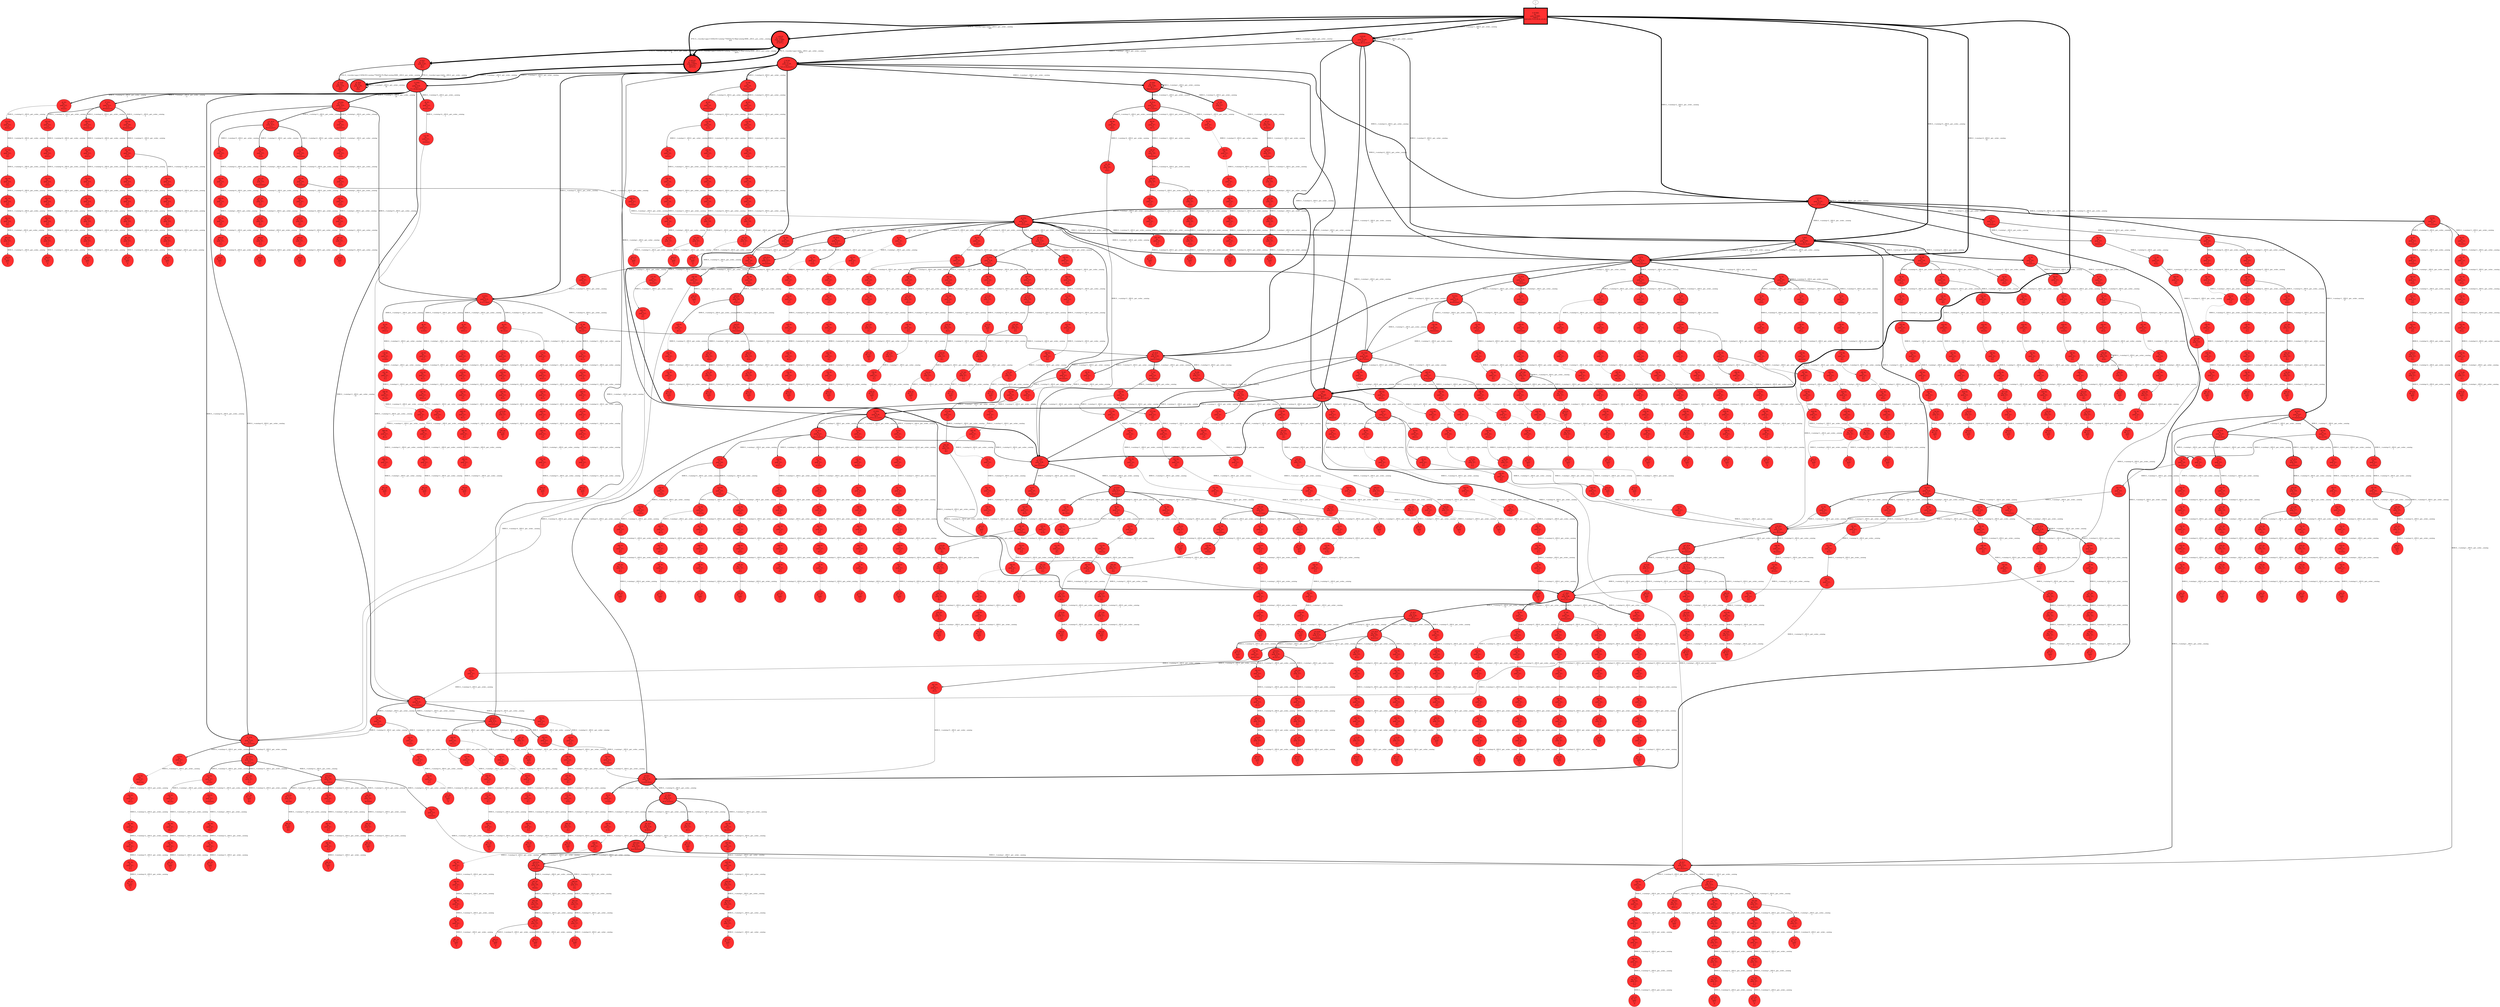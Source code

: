 // produced with flexfringe // 
digraph DFA {
	0 [label="root" shape=box];
		I -> 0;
	0 [ label="0 #1666
fin: 
 path: 0:1666 , 
1666 0
[665,655,73,51,93,41,43,45,]" , style=filled, fillcolor="firebrick1", width=2.13047, height=2.13047, penwidth=7.41878];
		0 -> 1 [label="8761.0__>eureka>apps>delta__200.0__get__order__catalog
665 " , penwidth=7.41878 ];
		0 -> 9 [label="8761.0__>eureka>apps>CATALOG>catalog-7764455c7b-5fhpl-catalog-8080__200.0__put__order__catalog
655 " , penwidth=7.41878 ];
		0 -> 2 [label="8080.0__>catalog>__200.0__get__order__catalog
73 " , penwidth=7.41878 ];
		0 -> 3 [label="8080.0__>catalog>3__200.0__get__order__catalog
51 " , penwidth=7.41878 ];
		0 -> 4 [label="8080.0__>catalog>1__200.0__get__order__catalog
93 " , penwidth=7.41878 ];
		0 -> 5 [label="8080.0__>catalog>5__200.0__get__order__catalog
41 " , penwidth=7.41878 ];
		0 -> 6 [label="8080.0__>catalog>4__200.0__get__order__catalog
43 " , penwidth=7.41878 ];
		0 -> 7 [label="8080.0__>catalog>2__200.0__get__order__catalog
45 " , penwidth=7.41878 ];
	1 [ label="1 #6535
fin: 0:651 , 
 path: 0:5884 , 
5884 651
[9,5875,]" , style=filled, fillcolor="firebrick1", width=2.28086, height=2.28086, penwidth=8.78508];
		1 -> 8 [label="8761.0__>eureka>apps>delta__200.0__get__order__catalog
9 " , penwidth=8.78508 ];
		1 -> 9 [label="8761.0__>eureka>apps>CATALOG>catalog-7764455c7b-5fhpl-catalog-8080__200.0__put__order__catalog
5875 " , penwidth=8.78508 ];
	2 [ label="2 #140
fin: 0:1 , 
 path: 0:139 , 
139 1
[25,13,54,8,8,31,]" , style=filled, fillcolor="firebrick1", width=1.78318, height=1.78318, penwidth=4.94876];
		2 -> 10 [label="8080.0__>catalog>__200.0__get__order__catalog
25 " , penwidth=4.94876 ];
		2 -> 11 [label="8080.0__>catalog>3__200.0__get__order__catalog
13 " , penwidth=4.94876 ];
		2 -> 12 [label="8080.0__>catalog>1__200.0__get__order__catalog
54 " , penwidth=4.94876 ];
		2 -> 13 [label="8080.0__>catalog>5__200.0__get__order__catalog
8 " , penwidth=4.94876 ];
		2 -> 14 [label="8080.0__>catalog>4__200.0__get__order__catalog
8 " , penwidth=4.94876 ];
		2 -> 7 [label="8080.0__>catalog>2__200.0__get__order__catalog
31 " , penwidth=4.94876 ];
	3 [ label="3 #88
fin: 
 path: 0:88 , 
88 0
[18,6,30,3,24,7,]" , style=filled, fillcolor="firebrick1", width=1.70268, height=1.70268, penwidth=4.48864];
		3 -> 2 [label="8080.0__>catalog>__200.0__get__order__catalog
18 " , penwidth=4.48864 ];
		3 -> 11 [label="8080.0__>catalog>3__200.0__get__order__catalog
6 " , penwidth=4.48864 ];
		3 -> 15 [label="8080.0__>catalog>1__200.0__get__order__catalog
30 " , penwidth=4.48864 ];
		3 -> 16 [label="8080.0__>catalog>5__200.0__get__order__catalog
3 " , penwidth=4.48864 ];
		3 -> 17 [label="8080.0__>catalog>4__200.0__get__order__catalog
24 " , penwidth=4.48864 ];
		3 -> 18 [label="8080.0__>catalog>2__200.0__get__order__catalog
7 " , penwidth=4.48864 ];
	4 [ label="4 #129
fin: 
 path: 0:129 , 
129 0
[32,33,36,12,13,3,]" , style=filled, fillcolor="firebrick1", width=1.76943, height=1.76943, penwidth=4.86753];
		4 -> 2 [label="8080.0__>catalog>__200.0__get__order__catalog
32 " , penwidth=4.86753 ];
		4 -> 3 [label="8080.0__>catalog>3__200.0__get__order__catalog
33 " , penwidth=4.86753 ];
		4 -> 4 [label="8080.0__>catalog>1__200.0__get__order__catalog
36 " , penwidth=4.86753 ];
		4 -> 5 [label="8080.0__>catalog>5__200.0__get__order__catalog
12 " , penwidth=4.86753 ];
		4 -> 6 [label="8080.0__>catalog>4__200.0__get__order__catalog
13 " , penwidth=4.86753 ];
		4 -> 25 [label="8080.0__>catalog>2__200.0__get__order__catalog
3 " , penwidth=4.86753 ];
	5 [ label="5 #84
fin: 
 path: 0:84 , 
84 0
[7,22,8,8,16,23,]" , style=filled, fillcolor="firebrick1", width=1.69427, height=1.69427, penwidth=4.44265];
		5 -> 26 [label="8080.0__>catalog>__200.0__get__order__catalog
7 " , penwidth=4.44265 ];
		5 -> 19 [label="8080.0__>catalog>3__200.0__get__order__catalog
22 " , penwidth=4.44265 ];
		5 -> 20 [label="8080.0__>catalog>1__200.0__get__order__catalog
8 " , penwidth=4.44265 ];
		5 -> 21 [label="8080.0__>catalog>5__200.0__get__order__catalog
8 " , penwidth=4.44265 ];
		5 -> 6 [label="8080.0__>catalog>4__200.0__get__order__catalog
16 " , penwidth=4.44265 ];
		5 -> 7 [label="8080.0__>catalog>2__200.0__get__order__catalog
23 " , penwidth=4.44265 ];
	6 [ label="6 #72
fin: 
 path: 0:72 , 
72 0
[3,19,9,26,6,9,]" , style=filled, fillcolor="firebrick1", width=1.66591, height=1.66591, penwidth=4.29046];
		6 -> 26 [label="8080.0__>catalog>__200.0__get__order__catalog
3 " , penwidth=4.29046 ];
		6 -> 22 [label="8080.0__>catalog>3__200.0__get__order__catalog
19 " , penwidth=4.29046 ];
		6 -> 23 [label="8080.0__>catalog>1__200.0__get__order__catalog
9 " , penwidth=4.29046 ];
		6 -> 5 [label="8080.0__>catalog>5__200.0__get__order__catalog
26 " , penwidth=4.29046 ];
		6 -> 24 [label="8080.0__>catalog>4__200.0__get__order__catalog
6 " , penwidth=4.29046 ];
		6 -> 25 [label="8080.0__>catalog>2__200.0__get__order__catalog
9 " , penwidth=4.29046 ];
	7 [ label="7 #133
fin: 
 path: 0:133 , 
133 0
[31,11,27,21,9,34,]" , style=filled, fillcolor="firebrick1", width=1.77459, height=1.77459, penwidth=4.89784];
		7 -> 26 [label="8080.0__>catalog>__200.0__get__order__catalog
31 " , penwidth=4.89784 ];
		7 -> 27 [label="8080.0__>catalog>3__200.0__get__order__catalog
11 " , penwidth=4.89784 ];
		7 -> 28 [label="8080.0__>catalog>1__200.0__get__order__catalog
27 " , penwidth=4.89784 ];
		7 -> 29 [label="8080.0__>catalog>5__200.0__get__order__catalog
21 " , penwidth=4.89784 ];
		7 -> 30 [label="8080.0__>catalog>4__200.0__get__order__catalog
9 " , penwidth=4.89784 ];
		7 -> 7 [label="8080.0__>catalog>2__200.0__get__order__catalog
34 " , penwidth=4.89784 ];
	8 [ label="8 #25
fin: 0:5 , 
 path: 0:20 , 
20 5
[20,]" , style=filled, fillcolor="firebrick1", width=1.44882, height=1.44882, penwidth=3.2581];
		8 -> 31 [label="8761.0__>eureka>apps>CATALOG>catalog-7764455c7b-5fhpl-catalog-8080__200.0__put__order__catalog
20 " , penwidth=3.2581 ];
	9 [ label="9 #6530
fin: 0:651 , 
 path: 0:5879 , 
5879 651
[5870,9,]" , style=filled, fillcolor="firebrick1", width=2.28078, height=2.28078, penwidth=8.78432];
		9 -> 1 [label="8761.0__>eureka>apps>delta__200.0__get__order__catalog
5870 " , penwidth=8.78432 ];
		9 -> 32 [label="8080.0__>catalog>__200.0__get__order__catalog
9 " , penwidth=8.78432 ];
	10 [ label="10 #93
fin: 0:3 , 
 path: 0:90 , 
90 3
[68,8,14,0,0,0,]" , style=filled, fillcolor="firebrick1", width=1.71259, height=1.71259, penwidth=4.54329];
		10 -> 10 [label="8080.0__>catalog>__200.0__get__order__catalog
68 " , penwidth=4.54329 ];
		10 -> 33 [label="8080.0__>catalog>3__200.0__get__order__catalog
8 " , penwidth=4.54329 ];
		10 -> 34 [label="8080.0__>catalog>1__200.0__get__order__catalog
14 " , penwidth=4.54329 ];
	11 [ label="11 #30
fin: 0:1 , 
 path: 0:29 , 
29 1
[18,5,6,0,0,0,]" , style=filled, fillcolor="firebrick1", width=1.4893, height=1.4893, penwidth=3.43399];
		11 -> 35 [label="8080.0__>catalog>__200.0__get__order__catalog
18 " , penwidth=3.43399 ];
		11 -> 36 [label="8080.0__>catalog>3__200.0__get__order__catalog
5 " , penwidth=3.43399 ];
		11 -> 151 [label="8080.0__>catalog>1__200.0__get__order__catalog
6 " , penwidth=3.43399 ];
	12 [ label="12 #54
fin: 
 path: 0:54 , 
54 0
[11,10,24,3,4,2,]" , style=filled, fillcolor="firebrick1", width=1.6109, height=1.6109, penwidth=4.00733];
		12 -> 37 [label="8080.0__>catalog>__200.0__get__order__catalog
11 " , penwidth=4.00733 ];
		12 -> 38 [label="8080.0__>catalog>3__200.0__get__order__catalog
10 " , penwidth=4.00733 ];
		12 -> 39 [label="8080.0__>catalog>1__200.0__get__order__catalog
24 " , penwidth=4.00733 ];
		12 -> 40 [label="8080.0__>catalog>5__200.0__get__order__catalog
3 " , penwidth=4.00733 ];
		12 -> 41 [label="8080.0__>catalog>4__200.0__get__order__catalog
4 " , penwidth=4.00733 ];
		12 -> 42 [label="8080.0__>catalog>2__200.0__get__order__catalog
2 " , penwidth=4.00733 ];
	13 [ label="13 #14
fin: 
 path: 0:14 , 
14 0
[1,3,1,1,8,0,]" , style=filled, fillcolor="firebrick1", width=1.31051, height=1.31051, penwidth=2.70805];
		13 -> 43 [label="8080.0__>catalog>__200.0__get__order__catalog
1 " , penwidth=2.70805 ];
		13 -> 44 [label="8080.0__>catalog>3__200.0__get__order__catalog
3 " , penwidth=2.70805 ];
		13 -> 45 [label="8080.0__>catalog>1__200.0__get__order__catalog
1 " , penwidth=2.70805 ];
		13 -> 46 [label="8080.0__>catalog>5__200.0__get__order__catalog
1 " , penwidth=2.70805 ];
		13 -> 47 [label="8080.0__>catalog>4__200.0__get__order__catalog
8 " , penwidth=2.70805 ];
	14 [ label="14 #8
fin: 
 path: 0:8 , 
8 0
[0,0,0,3,5,0,]" , style=filled, fillcolor="firebrick1", width=1.16228, height=1.16228, penwidth=2.19722];
		14 -> 48 [label="8080.0__>catalog>5__200.0__get__order__catalog
3 " , penwidth=2.19722 ];
		14 -> 49 [label="8080.0__>catalog>4__200.0__get__order__catalog
5 " , penwidth=2.19722 ];
	15 [ label="15 #30
fin: 
 path: 0:30 , 
30 0
[13,1,11,1,4,0,]" , style=filled, fillcolor="firebrick1", width=1.4893, height=1.4893, penwidth=3.43399];
		15 -> 2 [label="8080.0__>catalog>__200.0__get__order__catalog
13 " , penwidth=3.43399 ];
		15 -> 50 [label="8080.0__>catalog>3__200.0__get__order__catalog
1 " , penwidth=3.43399 ];
		15 -> 51 [label="8080.0__>catalog>1__200.0__get__order__catalog
11 " , penwidth=3.43399 ];
		15 -> 52 [label="8080.0__>catalog>5__200.0__get__order__catalog
1 " , penwidth=3.43399 ];
		15 -> 17 [label="8080.0__>catalog>4__200.0__get__order__catalog
4 " , penwidth=3.43399 ];
	16 [ label="16 #3
fin: 
 path: 0:3 , 
3 0
[0,0,0,3,]" , style=filled, fillcolor="firebrick1", width=0.869742, height=0.869742, penwidth=1.38629];
		16 -> 53 [label="8080.0__>catalog>2__200.0__get__order__catalog
3 " , penwidth=1.38629 ];
	17 [ label="17 #45
fin: 0:5 , 
 path: 0:40 , 
40 5
[0,0,2,33,1,4,]" , style=filled, fillcolor="firebrick1", width=1.57457, height=1.57457, penwidth=3.82864];
		17 -> 54 [label="8080.0__>catalog>1__200.0__get__order__catalog
2 " , penwidth=3.82864 ];
		17 -> 55 [label="8080.0__>catalog>5__200.0__get__order__catalog
33 " , penwidth=3.82864 ];
		17 -> 56 [label="8080.0__>catalog>4__200.0__get__order__catalog
1 " , penwidth=3.82864 ];
		17 -> 57 [label="8080.0__>catalog>2__200.0__get__order__catalog
4 " , penwidth=3.82864 ];
	18 [ label="18 #7
fin: 
 path: 0:7 , 
7 0
[0,0,3,1,0,3,]" , style=filled, fillcolor="firebrick1", width=1.12475, height=1.12475, penwidth=2.07944];
		18 -> 139 [label="8080.0__>catalog>1__200.0__get__order__catalog
3 " , penwidth=2.07944 ];
		18 -> 58 [label="8080.0__>catalog>5__200.0__get__order__catalog
1 " , penwidth=2.07944 ];
		18 -> 59 [label="8080.0__>catalog>2__200.0__get__order__catalog
3 " , penwidth=2.07944 ];
	19 [ label="19 #22
fin: 
 path: 0:22 , 
22 0
[8,4,7,0,3,]" , style=filled, fillcolor="firebrick1", width=1.41961, height=1.41961, penwidth=3.13549];
		19 -> 60 [label="8080.0__>catalog>__200.0__get__order__catalog
8 " , penwidth=3.13549 ];
		19 -> 61 [label="8080.0__>catalog>3__200.0__get__order__catalog
4 " , penwidth=3.13549 ];
		19 -> 62 [label="8080.0__>catalog>1__200.0__get__order__catalog
7 " , penwidth=3.13549 ];
		19 -> 63 [label="8080.0__>catalog>2__200.0__get__order__catalog
3 " , penwidth=3.13549 ];
	20 [ label="20 #8
fin: 
 path: 0:8 , 
8 0
[0,0,4,2,2,0,]" , style=filled, fillcolor="firebrick1", width=1.16228, height=1.16228, penwidth=2.19722];
		20 -> 64 [label="8080.0__>catalog>1__200.0__get__order__catalog
4 " , penwidth=2.19722 ];
		20 -> 65 [label="8080.0__>catalog>5__200.0__get__order__catalog
2 " , penwidth=2.19722 ];
		20 -> 66 [label="8080.0__>catalog>4__200.0__get__order__catalog
2 " , penwidth=2.19722 ];
	21 [ label="21 #8
fin: 
 path: 0:8 , 
8 0
[5,0,0,0,3,]" , style=filled, fillcolor="firebrick1", width=1.16228, height=1.16228, penwidth=2.19722];
		21 -> 67 [label="8080.0__>catalog>__200.0__get__order__catalog
5 " , penwidth=2.19722 ];
		21 -> 68 [label="8080.0__>catalog>2__200.0__get__order__catalog
3 " , penwidth=2.19722 ];
	22 [ label="22 #19
fin: 
 path: 0:19 , 
19 0
[3,0,16,0,0,]" , style=filled, fillcolor="firebrick1", width=1.38523, height=1.38523, penwidth=2.99573];
		22 -> 69 [label="8080.0__>catalog>__200.0__get__order__catalog
3 " , penwidth=2.99573 ];
		22 -> 70 [label="8080.0__>catalog>1__200.0__get__order__catalog
16 " , penwidth=2.99573 ];
	23 [ label="23 #9
fin: 
 path: 0:9 , 
9 0
[0,2,5,2,0,0,]" , style=filled, fillcolor="firebrick1", width=1.19471, height=1.19471, penwidth=2.30259];
		23 -> 71 [label="8080.0__>catalog>3__200.0__get__order__catalog
2 " , penwidth=2.30259 ];
		23 -> 72 [label="8080.0__>catalog>1__200.0__get__order__catalog
5 " , penwidth=2.30259 ];
		23 -> 73 [label="8080.0__>catalog>5__200.0__get__order__catalog
2 " , penwidth=2.30259 ];
	24 [ label="24 #9
fin: 
 path: 0:9 , 
9 0
[2,0,2,2,3,]" , style=filled, fillcolor="firebrick1", width=1.19471, height=1.19471, penwidth=2.30259];
		24 -> 74 [label="8080.0__>catalog>__200.0__get__order__catalog
2 " , penwidth=2.30259 ];
		24 -> 75 [label="8080.0__>catalog>1__200.0__get__order__catalog
2 " , penwidth=2.30259 ];
		24 -> 76 [label="8080.0__>catalog>5__200.0__get__order__catalog
2 " , penwidth=2.30259 ];
		24 -> 24 [label="8080.0__>catalog>4__200.0__get__order__catalog
3 " , penwidth=2.30259 ];
	25 [ label="25 #19
fin: 0:1 , 
 path: 0:18 , 
18 1
[4,8,5,1,0,0,]" , style=filled, fillcolor="firebrick1", width=1.38523, height=1.38523, penwidth=2.99573];
		25 -> 77 [label="8080.0__>catalog>__200.0__get__order__catalog
4 " , penwidth=2.99573 ];
		25 -> 78 [label="8080.0__>catalog>3__200.0__get__order__catalog
8 " , penwidth=2.99573 ];
		25 -> 79 [label="8080.0__>catalog>1__200.0__get__order__catalog
5 " , penwidth=2.99573 ];
		25 -> 80 [label="8080.0__>catalog>5__200.0__get__order__catalog
1 " , penwidth=2.99573 ];
	26 [ label="26 #52
fin: 
 path: 0:52 , 
52 0
[6,1,15,5,2,23,]" , style=filled, fillcolor="firebrick1", width=1.60348, height=1.60348, penwidth=3.97029];
		26 -> 81 [label="8080.0__>catalog>__200.0__get__order__catalog
6 " , penwidth=3.97029 ];
		26 -> 82 [label="8080.0__>catalog>3__200.0__get__order__catalog
1 " , penwidth=3.97029 ];
		26 -> 83 [label="8080.0__>catalog>1__200.0__get__order__catalog
15 " , penwidth=3.97029 ];
		26 -> 5 [label="8080.0__>catalog>5__200.0__get__order__catalog
5 " , penwidth=3.97029 ];
		26 -> 84 [label="8080.0__>catalog>4__200.0__get__order__catalog
2 " , penwidth=3.97029 ];
		26 -> 85 [label="8080.0__>catalog>2__200.0__get__order__catalog
23 " , penwidth=3.97029 ];
	27 [ label="27 #11
fin: 
 path: 0:11 , 
11 0
[5,0,0,6,0,]" , style=filled, fillcolor="firebrick1", width=1.24844, height=1.24844, penwidth=2.48491];
		27 -> 86 [label="8080.0__>catalog>__200.0__get__order__catalog
5 " , penwidth=2.48491 ];
		27 -> 87 [label="8080.0__>catalog>4__200.0__get__order__catalog
6 " , penwidth=2.48491 ];
	28 [ label="28 #27
fin: 
 path: 0:27 , 
27 0
[3,16,8,0,0,0,]" , style=filled, fillcolor="firebrick1", width=1.46608, height=1.46608, penwidth=3.3322];
		28 -> 92 [label="8080.0__>catalog>__200.0__get__order__catalog
3 " , penwidth=3.3322 ];
		28 -> 88 [label="8080.0__>catalog>3__200.0__get__order__catalog
16 " , penwidth=3.3322 ];
		28 -> 89 [label="8080.0__>catalog>1__200.0__get__order__catalog
8 " , penwidth=3.3322 ];
	29 [ label="29 #31
fin: 0:1 , 
 path: 0:30 , 
30 1
[1,0,0,0,29,0,]" , style=filled, fillcolor="firebrick1", width=1.49643, height=1.49643, penwidth=3.46574];
		29 -> 90 [label="8080.0__>catalog>__200.0__get__order__catalog
1 " , penwidth=3.46574 ];
		29 -> 91 [label="8080.0__>catalog>4__200.0__get__order__catalog
29 " , penwidth=3.46574 ];
	30 [ label="30 #9
fin: 
 path: 0:9 , 
9 0
[4,3,2,0,0,0,]" , style=filled, fillcolor="firebrick1", width=1.19471, height=1.19471, penwidth=2.30259];
		30 -> 92 [label="8080.0__>catalog>__200.0__get__order__catalog
4 " , penwidth=2.30259 ];
		30 -> 93 [label="8080.0__>catalog>3__200.0__get__order__catalog
3 " , penwidth=2.30259 ];
		30 -> 94 [label="8080.0__>catalog>1__200.0__get__order__catalog
2 " , penwidth=2.30259 ];
	31 [ label="31 #20
fin: 0:4 , 
 path: 0:16 , 
16 4
[16,]" , style=filled, fillcolor="firebrick1", width=1.39736, height=1.39736, penwidth=3.04452];
		31 -> 8 [label="8761.0__>eureka>apps>delta__200.0__get__order__catalog
16 " , penwidth=3.04452 ];
	32 [ label="32 #45
fin: 0:9 , 
 path: 0:36 , 
36 9
[36,]" , style=filled, fillcolor="firebrick1", width=1.57457, height=1.57457, penwidth=3.82864];
		32 -> 32 [label="8080.0__>catalog>__200.0__get__order__catalog
36 " , penwidth=3.82864 ];
	33 [ label="33 #8
fin: 0:1 , 
 path: 0:7 , 
7 1
[7,0,0,0,]" , style=filled, fillcolor="firebrick1", width=1.16228, height=1.16228, penwidth=2.19722];
		33 -> 95 [label="8080.0__>catalog>__200.0__get__order__catalog
7 " , penwidth=2.19722 ];
	34 [ label="34 #14
fin: 
 path: 0:14 , 
14 0
[0,7,1,6,0,0,]" , style=filled, fillcolor="firebrick1", width=1.31051, height=1.31051, penwidth=2.70805];
		34 -> 96 [label="8080.0__>catalog>3__200.0__get__order__catalog
7 " , penwidth=2.70805 ];
		34 -> 97 [label="8080.0__>catalog>1__200.0__get__order__catalog
1 " , penwidth=2.70805 ];
		34 -> 98 [label="8080.0__>catalog>5__200.0__get__order__catalog
6 " , penwidth=2.70805 ];
	35 [ label="35 #18
fin: 0:1 , 
 path: 0:17 , 
17 1
[0,5,9,0,2,1,]" , style=filled, fillcolor="firebrick1", width=1.37231, height=1.37231, penwidth=2.94444];
		35 -> 99 [label="8080.0__>catalog>3__200.0__get__order__catalog
5 " , penwidth=2.94444 ];
		35 -> 100 [label="8080.0__>catalog>1__200.0__get__order__catalog
9 " , penwidth=2.94444 ];
		35 -> 101 [label="8080.0__>catalog>4__200.0__get__order__catalog
2 " , penwidth=2.94444 ];
		35 -> 102 [label="8080.0__>catalog>2__200.0__get__order__catalog
1 " , penwidth=2.94444 ];
	36 [ label="36 #5
fin: 
 path: 0:5 , 
5 0
[5,0,0,0,]" , style=filled, fillcolor="firebrick1", width=1.02667, height=1.02667, penwidth=1.79176];
		36 -> 103 [label="8080.0__>catalog>__200.0__get__order__catalog
5 " , penwidth=1.79176 ];
	37 [ label="37 #11
fin: 
 path: 0:11 , 
11 0
[0,0,6,0,2,3,]" , style=filled, fillcolor="firebrick1", width=1.24844, height=1.24844, penwidth=2.48491];
		37 -> 104 [label="8080.0__>catalog>1__200.0__get__order__catalog
6 " , penwidth=2.48491 ];
		37 -> 105 [label="8080.0__>catalog>4__200.0__get__order__catalog
2 " , penwidth=2.48491 ];
		37 -> 106 [label="8080.0__>catalog>2__200.0__get__order__catalog
3 " , penwidth=2.48491 ];
	38 [ label="38 #19
fin: 
 path: 0:19 , 
19 0
[4,0,13,0,2,0,]" , style=filled, fillcolor="firebrick1", width=1.38523, height=1.38523, penwidth=2.99573];
		38 -> 107 [label="8080.0__>catalog>__200.0__get__order__catalog
4 " , penwidth=2.99573 ];
		38 -> 108 [label="8080.0__>catalog>1__200.0__get__order__catalog
13 " , penwidth=2.99573 ];
		38 -> 109 [label="8080.0__>catalog>4__200.0__get__order__catalog
2 " , penwidth=2.99573 ];
	39 [ label="39 #24
fin: 0:1 , 
 path: 0:23 , 
23 1
[2,15,0,3,3,0,]" , style=filled, fillcolor="firebrick1", width=1.43957, height=1.43957, penwidth=3.21888];
		39 -> 110 [label="8080.0__>catalog>__200.0__get__order__catalog
2 " , penwidth=3.21888 ];
		39 -> 111 [label="8080.0__>catalog>3__200.0__get__order__catalog
15 " , penwidth=3.21888 ];
		39 -> 13 [label="8080.0__>catalog>5__200.0__get__order__catalog
3 " , penwidth=3.21888 ];
		39 -> 41 [label="8080.0__>catalog>4__200.0__get__order__catalog
3 " , penwidth=3.21888 ];
	40 [ label="40 #3
fin: 
 path: 0:3 , 
3 0
[0,0,0,3,0,]" , style=filled, fillcolor="firebrick1", width=0.869742, height=0.869742, penwidth=1.38629];
		40 -> 112 [label="8080.0__>catalog>4__200.0__get__order__catalog
3 " , penwidth=1.38629 ];
	41 [ label="41 #16
fin: 
 path: 0:16 , 
16 0
[0,1,0,15,0,0,]" , style=filled, fillcolor="firebrick1", width=1.3437, height=1.3437, penwidth=2.83321];
		41 -> 113 [label="8080.0__>catalog>3__200.0__get__order__catalog
1 " , penwidth=2.83321 ];
		41 -> 114 [label="8080.0__>catalog>5__200.0__get__order__catalog
15 " , penwidth=2.83321 ];
	42 [ label="42 #2
fin: 
 path: 0:2 , 
2 0
[0,2,0,]" , style=filled, fillcolor="firebrick1", width=0.741276, height=0.741276, penwidth=1.09861];
		42 -> 115 [label="8080.0__>catalog>3__200.0__get__order__catalog
2 " , penwidth=1.09861 ];
	43 [ label="43 #1
fin: 
 path: 0:1 , 
1 0
[0,0,1,]" , style=filled, fillcolor="firebrick1", width=0.526589, height=0.526589, penwidth=0.693147];
		43 -> 116 [label="8080.0__>catalog>2__200.0__get__order__catalog
1 " , penwidth=0.693147 ];
	44 [ label="44 #3
fin: 
 path: 0:3 , 
3 0
[0,1,0,2,]" , style=filled, fillcolor="firebrick1", width=0.869742, height=0.869742, penwidth=1.38629];
		44 -> 117 [label="8080.0__>catalog>3__200.0__get__order__catalog
1 " , penwidth=1.38629 ];
		44 -> 118 [label="8080.0__>catalog>2__200.0__get__order__catalog
2 " , penwidth=1.38629 ];
	45 [ label="45 #1
fin: 
 path: 0:1 , 
1 0
[0,0,1,]" , style=filled, fillcolor="firebrick1", width=0.526589, height=0.526589, penwidth=0.693147];
		45 -> 119 [label="8080.0__>catalog>1__200.0__get__order__catalog
1 " , penwidth=0.693147 ];
	46 [ label="46 #1
fin: 
 path: 0:1 , 
1 0
[1,0,0,]" , style=filled, fillcolor="firebrick1", width=0.526589, height=0.526589, penwidth=0.693147];
		46 -> 120 [label="8080.0__>catalog>__200.0__get__order__catalog
1 " , penwidth=0.693147 ];
	47 [ label="47 #8
fin: 
 path: 0:8 , 
8 0
[0,1,0,7,]" , style=filled, fillcolor="firebrick1", width=1.16228, height=1.16228, penwidth=2.19722];
		47 -> 121 [label="8080.0__>catalog>1__200.0__get__order__catalog
1 " , penwidth=2.19722 ];
		47 -> 25 [label="8080.0__>catalog>2__200.0__get__order__catalog
7 " , penwidth=2.19722 ];
	48 [ label="48 #3
fin: 
 path: 0:3 , 
3 0
[0,0,0,3,]" , style=filled, fillcolor="firebrick1", width=0.869742, height=0.869742, penwidth=1.38629];
		48 -> 122 [label="8080.0__>catalog>2__200.0__get__order__catalog
3 " , penwidth=1.38629 ];
	49 [ label="49 #5
fin: 
 path: 0:5 , 
5 0
[0,0,0,0,5,0,]" , style=filled, fillcolor="firebrick1", width=1.02667, height=1.02667, penwidth=1.79176];
		49 -> 123 [label="8080.0__>catalog>4__200.0__get__order__catalog
5 " , penwidth=1.79176 ];
	50 [ label="50 #1
fin: 
 path: 0:1 , 
1 0
[0,1,0,]" , style=filled, fillcolor="firebrick1", width=0.526589, height=0.526589, penwidth=0.693147];
		50 -> 124 [label="8080.0__>catalog>1__200.0__get__order__catalog
1 " , penwidth=0.693147 ];
	51 [ label="51 #11
fin: 
 path: 0:11 , 
11 0
[6,3,1,0,0,1,]" , style=filled, fillcolor="firebrick1", width=1.24844, height=1.24844, penwidth=2.48491];
		51 -> 125 [label="8080.0__>catalog>__200.0__get__order__catalog
6 " , penwidth=2.48491 ];
		51 -> 11 [label="8080.0__>catalog>3__200.0__get__order__catalog
3 " , penwidth=2.48491 ];
		51 -> 126 [label="8080.0__>catalog>1__200.0__get__order__catalog
1 " , penwidth=2.48491 ];
		51 -> 127 [label="8080.0__>catalog>2__200.0__get__order__catalog
1 " , penwidth=2.48491 ];
	52 [ label="52 #1
fin: 
 path: 0:1 , 
1 0
[0,0,0,1,]" , style=filled, fillcolor="firebrick1", width=0.526589, height=0.526589, penwidth=0.693147];
		52 -> 128 [label="8080.0__>catalog>2__200.0__get__order__catalog
1 " , penwidth=0.693147 ];
	53 [ label="53 #3
fin: 
 path: 0:3 , 
3 0
[0,3,0,]" , style=filled, fillcolor="firebrick1", width=0.869742, height=0.869742, penwidth=1.38629];
		53 -> 129 [label="8080.0__>catalog>4__200.0__get__order__catalog
3 " , penwidth=1.38629 ];
	54 [ label="54 #2
fin: 
 path: 0:2 , 
2 0
[0,0,2,0,]" , style=filled, fillcolor="firebrick1", width=0.741276, height=0.741276, penwidth=1.09861];
		54 -> 130 [label="8080.0__>catalog>5__200.0__get__order__catalog
2 " , penwidth=1.09861 ];
	55 [ label="55 #33
fin: 0:5 , 
 path: 0:28 , 
28 5
[0,0,10,2,0,16,]" , style=filled, fillcolor="firebrick1", width=1.50992, height=1.50992, penwidth=3.52636];
		55 -> 131 [label="8080.0__>catalog>1__200.0__get__order__catalog
10 " , penwidth=3.52636 ];
		55 -> 132 [label="8080.0__>catalog>5__200.0__get__order__catalog
2 " , penwidth=3.52636 ];
		55 -> 133 [label="8080.0__>catalog>2__200.0__get__order__catalog
16 " , penwidth=3.52636 ];
	56 [ label="56 #1
fin: 
 path: 0:1 , 
1 0
[0,0,0,0,1,]" , style=filled, fillcolor="firebrick1", width=0.526589, height=0.526589, penwidth=0.693147];
		56 -> 134 [label="8080.0__>catalog>4__200.0__get__order__catalog
1 " , penwidth=0.693147 ];
	57 [ label="57 #4
fin: 
 path: 0:4 , 
4 0
[2,0,0,2,0,0,]" , style=filled, fillcolor="firebrick1", width=0.959135, height=0.959135, penwidth=1.60944];
		57 -> 135 [label="8080.0__>catalog>__200.0__get__order__catalog
2 " , penwidth=1.60944 ];
		57 -> 136 [label="8080.0__>catalog>5__200.0__get__order__catalog
2 " , penwidth=1.60944 ];
	58 [ label="58 #1
fin: 
 path: 0:1 , 
1 0
[0,1,]" , style=filled, fillcolor="firebrick1", width=0.526589, height=0.526589, penwidth=0.693147];
		58 -> 137 [label="8080.0__>catalog>4__200.0__get__order__catalog
1 " , penwidth=0.693147 ];
	59 [ label="59 #3
fin: 
 path: 0:3 , 
3 0
[0,0,3,]" , style=filled, fillcolor="firebrick1", width=0.869742, height=0.869742, penwidth=1.38629];
		59 -> 138 [label="8080.0__>catalog>2__200.0__get__order__catalog
3 " , penwidth=1.38629 ];
	60 [ label="60 #8
fin: 
 path: 0:8 , 
8 0
[0,0,4,0,0,4,]" , style=filled, fillcolor="firebrick1", width=1.16228, height=1.16228, penwidth=2.19722];
		60 -> 139 [label="8080.0__>catalog>1__200.0__get__order__catalog
4 " , penwidth=2.19722 ];
		60 -> 140 [label="8080.0__>catalog>2__200.0__get__order__catalog
4 " , penwidth=2.19722 ];
	61 [ label="61 #4
fin: 
 path: 0:4 , 
4 0
[0,4,0,0,]" , style=filled, fillcolor="firebrick1", width=0.959135, height=0.959135, penwidth=1.60944];
		61 -> 139 [label="8080.0__>catalog>1__200.0__get__order__catalog
4 " , penwidth=1.60944 ];
	62 [ label="62 #7
fin: 
 path: 0:7 , 
7 0
[7,0,0,0,0,0,]" , style=filled, fillcolor="firebrick1", width=1.12475, height=1.12475, penwidth=2.07944];
		62 -> 141 [label="8080.0__>catalog>__200.0__get__order__catalog
7 " , penwidth=2.07944 ];
	63 [ label="63 #3
fin: 
 path: 0:3 , 
3 0
[3,0,]" , style=filled, fillcolor="firebrick1", width=0.869742, height=0.869742, penwidth=1.38629];
		63 -> 142 [label="8080.0__>catalog>5__200.0__get__order__catalog
3 " , penwidth=1.38629 ];
	64 [ label="64 #4
fin: 
 path: 0:4 , 
4 0
[2,0,0,2,]" , style=filled, fillcolor="firebrick1", width=0.959135, height=0.959135, penwidth=1.60944];
		64 -> 143 [label="8080.0__>catalog>__200.0__get__order__catalog
2 " , penwidth=1.60944 ];
		64 -> 144 [label="8080.0__>catalog>4__200.0__get__order__catalog
2 " , penwidth=1.60944 ];
	65 [ label="65 #2
fin: 
 path: 0:2 , 
2 0
[0,2,]" , style=filled, fillcolor="firebrick1", width=0.741276, height=0.741276, penwidth=1.09861];
		65 -> 145 [label="8080.0__>catalog>2__200.0__get__order__catalog
2 " , penwidth=1.09861 ];
	66 [ label="66 #2
fin: 
 path: 0:2 , 
2 0
[0,2,]" , style=filled, fillcolor="firebrick1", width=0.741276, height=0.741276, penwidth=1.09861];
		66 -> 146 [label="8080.0__>catalog>5__200.0__get__order__catalog
2 " , penwidth=1.09861 ];
	67 [ label="67 #5
fin: 
 path: 0:5 , 
5 0
[0,0,5,0,]" , style=filled, fillcolor="firebrick1", width=1.02667, height=1.02667, penwidth=1.79176];
		67 -> 147 [label="8080.0__>catalog>5__200.0__get__order__catalog
5 " , penwidth=1.79176 ];
	68 [ label="68 #3
fin: 
 path: 0:3 , 
3 0
[3,]" , style=filled, fillcolor="firebrick1", width=0.869742, height=0.869742, penwidth=1.38629];
		68 -> 148 [label="8080.0__>catalog>4__200.0__get__order__catalog
3 " , penwidth=1.38629 ];
	82 [ label="82 #1
fin: 
 path: 0:1 , 
1 0
[1,0,0,]" , style=filled, fillcolor="firebrick1", width=0.526589, height=0.526589, penwidth=0.693147];
		82 -> 165 [label="8080.0__>catalog>__200.0__get__order__catalog
1 " , penwidth=0.693147 ];
	69 [ label="69 #3
fin: 
 path: 0:3 , 
3 0
[0,3,0,0,0,]" , style=filled, fillcolor="firebrick1", width=0.869742, height=0.869742, penwidth=1.38629];
		69 -> 149 [label="8080.0__>catalog>1__200.0__get__order__catalog
3 " , penwidth=1.38629 ];
	70 [ label="70 #16
fin: 
 path: 0:16 , 
16 0
[6,0,8,2,0,0,]" , style=filled, fillcolor="firebrick1", width=1.3437, height=1.3437, penwidth=2.83321];
		70 -> 150 [label="8080.0__>catalog>__200.0__get__order__catalog
6 " , penwidth=2.83321 ];
		70 -> 151 [label="8080.0__>catalog>1__200.0__get__order__catalog
8 " , penwidth=2.83321 ];
		70 -> 152 [label="8080.0__>catalog>5__200.0__get__order__catalog
2 " , penwidth=2.83321 ];
	71 [ label="71 #2
fin: 
 path: 0:2 , 
2 0
[2,0,0,0,]" , style=filled, fillcolor="firebrick1", width=0.741276, height=0.741276, penwidth=1.09861];
		71 -> 153 [label="8080.0__>catalog>__200.0__get__order__catalog
2 " , penwidth=1.09861 ];
	72 [ label="72 #5
fin: 
 path: 0:5 , 
5 0
[0,5,0,0,]" , style=filled, fillcolor="firebrick1", width=1.02667, height=1.02667, penwidth=1.79176];
		72 -> 154 [label="8080.0__>catalog>3__200.0__get__order__catalog
5 " , penwidth=1.79176 ];
	73 [ label="73 #2
fin: 
 path: 0:2 , 
2 0
[0,1,0,1,]" , style=filled, fillcolor="firebrick1", width=0.741276, height=0.741276, penwidth=1.09861];
		73 -> 155 [label="8080.0__>catalog>3__200.0__get__order__catalog
1 " , penwidth=1.09861 ];
		73 -> 156 [label="8080.0__>catalog>2__200.0__get__order__catalog
1 " , penwidth=1.09861 ];
	74 [ label="74 #2
fin: 
 path: 0:2 , 
2 0
[2,0,]" , style=filled, fillcolor="firebrick1", width=0.741276, height=0.741276, penwidth=1.09861];
		74 -> 157 [label="8080.0__>catalog>5__200.0__get__order__catalog
2 " , penwidth=1.09861 ];
	75 [ label="75 #2
fin: 
 path: 0:2 , 
2 0
[0,0,2,]" , style=filled, fillcolor="firebrick1", width=0.741276, height=0.741276, penwidth=1.09861];
		75 -> 158 [label="8080.0__>catalog>1__200.0__get__order__catalog
2 " , penwidth=1.09861 ];
	76 [ label="76 #2
fin: 
 path: 0:2 , 
2 0
[2,0,0,]" , style=filled, fillcolor="firebrick1", width=0.741276, height=0.741276, penwidth=1.09861];
		76 -> 159 [label="8080.0__>catalog>__200.0__get__order__catalog
2 " , penwidth=1.09861 ];
	77 [ label="77 #4
fin: 
 path: 0:4 , 
4 0
[0,0,0,4,0,]" , style=filled, fillcolor="firebrick1", width=0.959135, height=0.959135, penwidth=1.60944];
		77 -> 160 [label="8080.0__>catalog>5__200.0__get__order__catalog
4 " , penwidth=1.60944 ];
	78 [ label="78 #8
fin: 0:1 , 
 path: 0:7 , 
7 1
[0,0,0,7,0,]" , style=filled, fillcolor="firebrick1", width=1.16228, height=1.16228, penwidth=2.19722];
		78 -> 161 [label="8080.0__>catalog>4__200.0__get__order__catalog
7 " , penwidth=2.19722 ];
	79 [ label="79 #5
fin: 
 path: 0:5 , 
5 0
[0,5,0,0,0,]" , style=filled, fillcolor="firebrick1", width=1.02667, height=1.02667, penwidth=1.79176];
		79 -> 162 [label="8080.0__>catalog>3__200.0__get__order__catalog
5 " , penwidth=1.79176 ];
	80 [ label="80 #1
fin: 
 path: 0:1 , 
1 0
[1,0,]" , style=filled, fillcolor="firebrick1", width=0.526589, height=0.526589, penwidth=0.693147];
		80 -> 163 [label="8080.0__>catalog>__200.0__get__order__catalog
1 " , penwidth=0.693147 ];
	81 [ label="81 #6
fin: 
 path: 0:6 , 
6 0
[0,0,6,0,0,]" , style=filled, fillcolor="firebrick1", width=1.08042, height=1.08042, penwidth=1.94591];
		81 -> 164 [label="8080.0__>catalog>1__200.0__get__order__catalog
6 " , penwidth=1.94591 ];
	83 [ label="83 #15
fin: 
 path: 0:15 , 
15 0
[0,0,14,0,1,0,]" , style=filled, fillcolor="firebrick1", width=1.32776, height=1.32776, penwidth=2.77259];
		83 -> 166 [label="8080.0__>catalog>1__200.0__get__order__catalog
14 " , penwidth=2.77259 ];
		83 -> 167 [label="8080.0__>catalog>4__200.0__get__order__catalog
1 " , penwidth=2.77259 ];
	85 [ label="85 #23
fin: 0:1 , 
 path: 0:22 , 
22 1
[0,0,0,4,2,16,]" , style=filled, fillcolor="firebrick1", width=1.42985, height=1.42985, penwidth=3.17805];
		85 -> 29 [label="8080.0__>catalog>5__200.0__get__order__catalog
4 " , penwidth=3.17805 ];
		85 -> 169 [label="8080.0__>catalog>4__200.0__get__order__catalog
2 " , penwidth=3.17805 ];
		85 -> 170 [label="8080.0__>catalog>2__200.0__get__order__catalog
16 " , penwidth=3.17805 ];
	86 [ label="86 #5
fin: 
 path: 0:5 , 
5 0
[0,0,0,5,]" , style=filled, fillcolor="firebrick1", width=1.02667, height=1.02667, penwidth=1.79176];
		86 -> 171 [label="8080.0__>catalog>2__200.0__get__order__catalog
5 " , penwidth=1.79176 ];
	87 [ label="87 #6
fin: 
 path: 0:6 , 
6 0
[0,5,0,1,]" , style=filled, fillcolor="firebrick1", width=1.08042, height=1.08042, penwidth=1.94591];
		87 -> 172 [label="8080.0__>catalog>1__200.0__get__order__catalog
5 " , penwidth=1.94591 ];
		87 -> 173 [label="8080.0__>catalog>4__200.0__get__order__catalog
1 " , penwidth=1.94591 ];
	88 [ label="88 #16
fin: 
 path: 0:16 , 
16 0
[1,0,5,10,0,]" , style=filled, fillcolor="firebrick1", width=1.3437, height=1.3437, penwidth=2.83321];
		88 -> 174 [label="8080.0__>catalog>__200.0__get__order__catalog
1 " , penwidth=2.83321 ];
		88 -> 175 [label="8080.0__>catalog>1__200.0__get__order__catalog
5 " , penwidth=2.83321 ];
		88 -> 176 [label="8080.0__>catalog>4__200.0__get__order__catalog
10 " , penwidth=2.83321 ];
	89 [ label="89 #8
fin: 
 path: 0:8 , 
8 0
[4,1,0,3,0,]" , style=filled, fillcolor="firebrick1", width=1.16228, height=1.16228, penwidth=2.19722];
		89 -> 177 [label="8080.0__>catalog>__200.0__get__order__catalog
4 " , penwidth=2.19722 ];
		89 -> 178 [label="8080.0__>catalog>3__200.0__get__order__catalog
1 " , penwidth=2.19722 ];
		89 -> 179 [label="8080.0__>catalog>5__200.0__get__order__catalog
3 " , penwidth=2.19722 ];
	90 [ label="90 #1
fin: 
 path: 0:1 , 
1 0
[1,0,0,]" , style=filled, fillcolor="firebrick1", width=0.526589, height=0.526589, penwidth=0.693147];
		90 -> 180 [label="8080.0__>catalog>1__200.0__get__order__catalog
1 " , penwidth=0.693147 ];
	91 [ label="91 #29
fin: 0:2 , 
 path: 0:27 , 
27 2
[0,21,4,0,0,2,]" , style=filled, fillcolor="firebrick1", width=1.48188, height=1.48188, penwidth=3.4012];
		91 -> 181 [label="8080.0__>catalog>3__200.0__get__order__catalog
21 " , penwidth=3.4012 ];
		91 -> 182 [label="8080.0__>catalog>1__200.0__get__order__catalog
4 " , penwidth=3.4012 ];
		91 -> 183 [label="8080.0__>catalog>2__200.0__get__order__catalog
2 " , penwidth=3.4012 ];
	92 [ label="92 #17
fin: 0:1 , 
 path: 0:16 , 
16 1
[0,2,14,0,0,0,]" , style=filled, fillcolor="firebrick1", width=1.3585, height=1.3585, penwidth=2.89037];
		92 -> 184 [label="8080.0__>catalog>3__200.0__get__order__catalog
2 " , penwidth=2.89037 ];
		92 -> 185 [label="8080.0__>catalog>1__200.0__get__order__catalog
14 " , penwidth=2.89037 ];
	93 [ label="93 #3
fin: 
 path: 0:3 , 
3 0
[0,0,3,0,0,]" , style=filled, fillcolor="firebrick1", width=0.869742, height=0.869742, penwidth=1.38629];
		93 -> 186 [label="8080.0__>catalog>1__200.0__get__order__catalog
3 " , penwidth=1.38629 ];
	94 [ label="94 #2
fin: 
 path: 0:2 , 
2 0
[0,2,0,0,]" , style=filled, fillcolor="firebrick1", width=0.741276, height=0.741276, penwidth=1.09861];
		94 -> 187 [label="8080.0__>catalog>1__200.0__get__order__catalog
2 " , penwidth=1.09861 ];
	95 [ label="95 #7
fin: 0:1 , 
 path: 0:6 , 
6 1
[0,0,6,0,]" , style=filled, fillcolor="firebrick1", width=1.12475, height=1.12475, penwidth=2.07944];
		95 -> 188 [label="8080.0__>catalog>1__200.0__get__order__catalog
6 " , penwidth=2.07944 ];
	96 [ label="96 #7
fin: 
 path: 0:7 , 
7 0
[0,7,]" , style=filled, fillcolor="firebrick1", width=1.12475, height=1.12475, penwidth=2.07944];
		96 -> 189 [label="8080.0__>catalog>1__200.0__get__order__catalog
7 " , penwidth=2.07944 ];
	97 [ label="97 #1
fin: 
 path: 0:1 , 
1 0
[0,0,1,0,]" , style=filled, fillcolor="firebrick1", width=0.526589, height=0.526589, penwidth=0.693147];
		97 -> 190 [label="8080.0__>catalog>5__200.0__get__order__catalog
1 " , penwidth=0.693147 ];
	98 [ label="98 #6
fin: 
 path: 0:6 , 
6 0
[0,6,]" , style=filled, fillcolor="firebrick1", width=1.08042, height=1.08042, penwidth=1.94591];
		98 -> 191 [label="8080.0__>catalog>4__200.0__get__order__catalog
6 " , penwidth=1.94591 ];
	100 [ label="100 #9
fin: 0:1 , 
 path: 0:8 , 
8 1
[2,0,1,1,0,4,]" , style=filled, fillcolor="firebrick1", width=1.19471, height=1.19471, penwidth=2.30259];
		100 -> 194 [label="8080.0__>catalog>__200.0__get__order__catalog
2 " , penwidth=2.30259 ];
		100 -> 195 [label="8080.0__>catalog>1__200.0__get__order__catalog
1 " , penwidth=2.30259 ];
		100 -> 196 [label="8080.0__>catalog>5__200.0__get__order__catalog
1 " , penwidth=2.30259 ];
		100 -> 197 [label="8080.0__>catalog>2__200.0__get__order__catalog
4 " , penwidth=2.30259 ];
	102 [ label="102 #1
fin: 
 path: 0:1 , 
1 0
[0,1,0,0,]" , style=filled, fillcolor="firebrick1", width=0.526589, height=0.526589, penwidth=0.693147];
		102 -> 199 [label="8080.0__>catalog>5__200.0__get__order__catalog
1 " , penwidth=0.693147 ];
	103 [ label="103 #5
fin: 
 path: 0:5 , 
5 0
[0,5,]" , style=filled, fillcolor="firebrick1", width=1.02667, height=1.02667, penwidth=1.79176];
		103 -> 200 [label="8080.0__>catalog>1__200.0__get__order__catalog
5 " , penwidth=1.79176 ];
	104 [ label="104 #6
fin: 
 path: 0:6 , 
6 0
[0,0,6,0,0,0,]" , style=filled, fillcolor="firebrick1", width=1.08042, height=1.08042, penwidth=1.94591];
		104 -> 201 [label="8080.0__>catalog>1__200.0__get__order__catalog
6 " , penwidth=1.94591 ];
	105 [ label="105 #2
fin: 
 path: 0:2 , 
2 0
[0,0,2,0,]" , style=filled, fillcolor="firebrick1", width=0.741276, height=0.741276, penwidth=1.09861];
		105 -> 202 [label="8080.0__>catalog>4__200.0__get__order__catalog
2 " , penwidth=1.09861 ];
	106 [ label="106 #3
fin: 
 path: 0:3 , 
3 0
[0,0,0,0,3,]" , style=filled, fillcolor="firebrick1", width=0.869742, height=0.869742, penwidth=1.38629];
		106 -> 203 [label="8080.0__>catalog>2__200.0__get__order__catalog
3 " , penwidth=1.38629 ];
	107 [ label="107 #4
fin: 
 path: 0:4 , 
4 0
[0,0,1,0,3,0,]" , style=filled, fillcolor="firebrick1", width=0.959135, height=0.959135, penwidth=1.60944];
		107 -> 204 [label="8080.0__>catalog>1__200.0__get__order__catalog
1 " , penwidth=1.60944 ];
		107 -> 41 [label="8080.0__>catalog>4__200.0__get__order__catalog
3 " , penwidth=1.60944 ];
	108 [ label="108 #13
fin: 0:2 , 
 path: 0:11 , 
11 2
[4,0,3,0,2,2,]" , style=filled, fillcolor="firebrick1", width=1.29172, height=1.29172, penwidth=2.63906];
		108 -> 2 [label="8080.0__>catalog>__200.0__get__order__catalog
4 " , penwidth=2.63906 ];
		108 -> 205 [label="8080.0__>catalog>1__200.0__get__order__catalog
3 " , penwidth=2.63906 ];
		108 -> 206 [label="8080.0__>catalog>4__200.0__get__order__catalog
2 " , penwidth=2.63906 ];
		108 -> 207 [label="8080.0__>catalog>2__200.0__get__order__catalog
2 " , penwidth=2.63906 ];
	109 [ label="109 #2
fin: 
 path: 0:2 , 
2 0
[0,0,0,2,]" , style=filled, fillcolor="firebrick1", width=0.741276, height=0.741276, penwidth=1.09861];
		109 -> 208 [label="8080.0__>catalog>2__200.0__get__order__catalog
2 " , penwidth=1.09861 ];
	110 [ label="110 #2
fin: 
 path: 0:2 , 
2 0
[2,0,0,0,0,]" , style=filled, fillcolor="firebrick1", width=0.741276, height=0.741276, penwidth=1.09861];
		110 -> 209 [label="8080.0__>catalog>__200.0__get__order__catalog
2 " , penwidth=1.09861 ];
	111 [ label="111 #15
fin: 0:2 , 
 path: 0:13 , 
13 2
[0,5,0,2,6,0,]" , style=filled, fillcolor="firebrick1", width=1.32776, height=1.32776, penwidth=2.77259];
		111 -> 210 [label="8080.0__>catalog>3__200.0__get__order__catalog
5 " , penwidth=2.77259 ];
		111 -> 211 [label="8080.0__>catalog>5__200.0__get__order__catalog
2 " , penwidth=2.77259 ];
		111 -> 212 [label="8080.0__>catalog>4__200.0__get__order__catalog
6 " , penwidth=2.77259 ];
	112 [ label="112 #3
fin: 
 path: 0:3 , 
3 0
[3,0,0,0,]" , style=filled, fillcolor="firebrick1", width=0.869742, height=0.869742, penwidth=1.38629];
		112 -> 38 [label="8080.0__>catalog>3__200.0__get__order__catalog
3 " , penwidth=1.38629 ];
	113 [ label="113 #1
fin: 
 path: 0:1 , 
1 0
[0,1,0,]" , style=filled, fillcolor="firebrick1", width=0.526589, height=0.526589, penwidth=0.693147];
		113 -> 213 [label="8080.0__>catalog>1__200.0__get__order__catalog
1 " , penwidth=0.693147 ];
	114 [ label="114 #15
fin: 0:1 , 
 path: 0:14 , 
14 1
[0,2,0,2,10,]" , style=filled, fillcolor="firebrick1", width=1.32776, height=1.32776, penwidth=2.77259];
		114 -> 214 [label="8080.0__>catalog>3__200.0__get__order__catalog
2 " , penwidth=2.77259 ];
		114 -> 215 [label="8080.0__>catalog>5__200.0__get__order__catalog
2 " , penwidth=2.77259 ];
		114 -> 216 [label="8080.0__>catalog>2__200.0__get__order__catalog
10 " , penwidth=2.77259 ];
	115 [ label="115 #2
fin: 
 path: 0:2 , 
2 0
[0,0,2,]" , style=filled, fillcolor="firebrick1", width=0.741276, height=0.741276, penwidth=1.09861];
		115 -> 217 [label="8080.0__>catalog>4__200.0__get__order__catalog
2 " , penwidth=1.09861 ];
	116 [ label="116 #1
fin: 
 path: 0:1 , 
1 0
[0,0,1,]" , style=filled, fillcolor="firebrick1", width=0.526589, height=0.526589, penwidth=0.693147];
		116 -> 218 [label="8080.0__>catalog>2__200.0__get__order__catalog
1 " , penwidth=0.693147 ];
	117 [ label="117 #1
fin: 
 path: 0:1 , 
1 0
[1,]" , style=filled, fillcolor="firebrick1", width=0.526589, height=0.526589, penwidth=0.693147];
		117 -> 219 [label="8080.0__>catalog>1__200.0__get__order__catalog
1 " , penwidth=0.693147 ];
	119 [ label="119 #1
fin: 
 path: 0:1 , 
1 0
[1,0,0,]" , style=filled, fillcolor="firebrick1", width=0.526589, height=0.526589, penwidth=0.693147];
		119 -> 221 [label="8080.0__>catalog>__200.0__get__order__catalog
1 " , penwidth=0.693147 ];
	120 [ label="120 #1
fin: 
 path: 0:1 , 
1 0
[0,1,]" , style=filled, fillcolor="firebrick1", width=0.526589, height=0.526589, penwidth=0.693147];
		120 -> 222 [label="8080.0__>catalog>5__200.0__get__order__catalog
1 " , penwidth=0.693147 ];
	121 [ label="121 #1
fin: 
 path: 0:1 , 
1 0
[0,1,]" , style=filled, fillcolor="firebrick1", width=0.526589, height=0.526589, penwidth=0.693147];
		121 -> 223 [label="8080.0__>catalog>1__200.0__get__order__catalog
1 " , penwidth=0.693147 ];
	122 [ label="122 #3
fin: 
 path: 0:3 , 
3 0
[0,3,0,]" , style=filled, fillcolor="firebrick1", width=0.869742, height=0.869742, penwidth=1.38629];
		122 -> 224 [label="8080.0__>catalog>1__200.0__get__order__catalog
3 " , penwidth=1.38629 ];
	123 [ label="123 #5
fin: 
 path: 0:5 , 
5 0
[2,3,]" , style=filled, fillcolor="firebrick1", width=1.02667, height=1.02667, penwidth=1.79176];
		123 -> 225 [label="8080.0__>catalog>1__200.0__get__order__catalog
2 " , penwidth=1.79176 ];
		123 -> 226 [label="8080.0__>catalog>5__200.0__get__order__catalog
3 " , penwidth=1.79176 ];
	99 [ label="99 #5
fin: 
 path: 0:5 , 
5 0
[2,3,]" , style=filled, fillcolor="firebrick1", width=1.02667, height=1.02667, penwidth=1.79176];
		99 -> 192 [label="8080.0__>catalog>__200.0__get__order__catalog
2 " , penwidth=1.79176 ];
		99 -> 193 [label="8080.0__>catalog>1__200.0__get__order__catalog
3 " , penwidth=1.79176 ];
	124 [ label="124 #1
fin: 
 path: 0:1 , 
1 0
[0,0,1,]" , style=filled, fillcolor="firebrick1", width=0.526589, height=0.526589, penwidth=0.693147];
		124 -> 227 [label="8080.0__>catalog>1__200.0__get__order__catalog
1 " , penwidth=0.693147 ];
	125 [ label="125 #6
fin: 
 path: 0:6 , 
6 0
[0,2,4,]" , style=filled, fillcolor="firebrick1", width=1.08042, height=1.08042, penwidth=1.94591];
		125 -> 228 [label="8080.0__>catalog>5__200.0__get__order__catalog
2 " , penwidth=1.94591 ];
		125 -> 229 [label="8080.0__>catalog>2__200.0__get__order__catalog
4 " , penwidth=1.94591 ];
	126 [ label="126 #1
fin: 
 path: 0:1 , 
1 0
[0,0,1,]" , style=filled, fillcolor="firebrick1", width=0.526589, height=0.526589, penwidth=0.693147];
		126 -> 230 [label="8080.0__>catalog>1__200.0__get__order__catalog
1 " , penwidth=0.693147 ];
	127 [ label="127 #1
fin: 
 path: 0:1 , 
1 0
[1,0,0,]" , style=filled, fillcolor="firebrick1", width=0.526589, height=0.526589, penwidth=0.693147];
		127 -> 231 [label="8080.0__>catalog>__200.0__get__order__catalog
1 " , penwidth=0.693147 ];
	128 [ label="128 #1
fin: 
 path: 0:1 , 
1 0
[0,0,0,1,]" , style=filled, fillcolor="firebrick1", width=0.526589, height=0.526589, penwidth=0.693147];
		128 -> 232 [label="8080.0__>catalog>2__200.0__get__order__catalog
1 " , penwidth=0.693147 ];
	129 [ label="129 #3
fin: 
 path: 0:3 , 
3 0
[3,]" , style=filled, fillcolor="firebrick1", width=0.869742, height=0.869742, penwidth=1.38629];
		129 -> 92 [label="8080.0__>catalog>__200.0__get__order__catalog
3 " , penwidth=1.38629 ];
	130 [ label="130 #2
fin: 
 path: 0:2 , 
2 0
[0,1,1,]" , style=filled, fillcolor="firebrick1", width=0.741276, height=0.741276, penwidth=1.09861];
		130 -> 233 [label="8080.0__>catalog>3__200.0__get__order__catalog
1 " , penwidth=1.09861 ];
		130 -> 234 [label="8080.0__>catalog>2__200.0__get__order__catalog
1 " , penwidth=1.09861 ];
	131 [ label="131 #10
fin: 0:2 , 
 path: 0:8 , 
8 2
[0,2,3,3,]" , style=filled, fillcolor="firebrick1", width=1.22316, height=1.22316, penwidth=2.3979];
		131 -> 235 [label="8080.0__>catalog>1__200.0__get__order__catalog
2 " , penwidth=2.3979 ];
		131 -> 236 [label="8080.0__>catalog>5__200.0__get__order__catalog
3 " , penwidth=2.3979 ];
		131 -> 237 [label="8080.0__>catalog>4__200.0__get__order__catalog
3 " , penwidth=2.3979 ];
	133 [ label="133 #16
fin: 0:3 , 
 path: 0:13 , 
13 3
[12,0,0,0,0,1,]" , style=filled, fillcolor="firebrick1", width=1.3437, height=1.3437, penwidth=2.83321];
		133 -> 239 [label="8080.0__>catalog>__200.0__get__order__catalog
12 " , penwidth=2.83321 ];
		133 -> 240 [label="8080.0__>catalog>2__200.0__get__order__catalog
1 " , penwidth=2.83321 ];
	134 [ label="134 #1
fin: 
 path: 0:1 , 
1 0
[1,0,0,]" , style=filled, fillcolor="firebrick1", width=0.526589, height=0.526589, penwidth=0.693147];
		134 -> 241 [label="8080.0__>catalog>__200.0__get__order__catalog
1 " , penwidth=0.693147 ];
	136 [ label="136 #2
fin: 
 path: 0:2 , 
2 0
[2,0,0,]" , style=filled, fillcolor="firebrick1", width=0.741276, height=0.741276, penwidth=1.09861];
		136 -> 243 [label="8080.0__>catalog>__200.0__get__order__catalog
2 " , penwidth=1.09861 ];
	137 [ label="137 #1
fin: 
 path: 0:1 , 
1 0
[0,1,]" , style=filled, fillcolor="firebrick1", width=0.526589, height=0.526589, penwidth=0.693147];
		137 -> 244 [label="8080.0__>catalog>4__200.0__get__order__catalog
1 " , penwidth=0.693147 ];
	138 [ label="138 #3
fin: 
 path: 0:3 , 
3 0
[3,]" , style=filled, fillcolor="firebrick1", width=0.869742, height=0.869742, penwidth=1.38629];
		138 -> 245 [label="8080.0__>catalog>__200.0__get__order__catalog
3 " , penwidth=1.38629 ];
	169 [ label="169 #2
fin: 
 path: 0:2 , 
2 0
[0,2,0,0,]" , style=filled, fillcolor="firebrick1", width=0.741276, height=0.741276, penwidth=1.09861];
		169 -> 284 [label="8080.0__>catalog>1__200.0__get__order__catalog
2 " , penwidth=1.09861 ];
	139 [ label="139 #21
fin: 0:1 , 
 path: 0:20 , 
20 1
[0,2,18,0,0,0,]" , style=filled, fillcolor="firebrick1", width=1.4088, height=1.4088, penwidth=3.09104];
		139 -> 246 [label="8080.0__>catalog>3__200.0__get__order__catalog
2 " , penwidth=3.09104 ];
		139 -> 247 [label="8080.0__>catalog>1__200.0__get__order__catalog
18 " , penwidth=3.09104 ];
	140 [ label="140 #4
fin: 
 path: 0:4 , 
4 0
[0,0,4,0,0,]" , style=filled, fillcolor="firebrick1", width=0.959135, height=0.959135, penwidth=1.60944];
		140 -> 248 [label="8080.0__>catalog>5__200.0__get__order__catalog
4 " , penwidth=1.60944 ];
	141 [ label="141 #19
fin: 0:1 , 
 path: 0:18 , 
18 1
[12,2,0,0,4,]" , style=filled, fillcolor="firebrick1", width=1.38523, height=1.38523, penwidth=2.99573];
		141 -> 141 [label="8080.0__>catalog>__200.0__get__order__catalog
12 " , penwidth=2.99573 ];
		141 -> 249 [label="8080.0__>catalog>1__200.0__get__order__catalog
2 " , penwidth=2.99573 ];
		141 -> 250 [label="8080.0__>catalog>2__200.0__get__order__catalog
4 " , penwidth=2.99573 ];
	142 [ label="142 #3
fin: 
 path: 0:3 , 
3 0
[3,]" , style=filled, fillcolor="firebrick1", width=0.869742, height=0.869742, penwidth=1.38629];
		142 -> 251 [label="8080.0__>catalog>4__200.0__get__order__catalog
3 " , penwidth=1.38629 ];
	143 [ label="143 #2
fin: 
 path: 0:2 , 
2 0
[2,]" , style=filled, fillcolor="firebrick1", width=0.741276, height=0.741276, penwidth=1.09861];
		143 -> 252 [label="8080.0__>catalog>1__200.0__get__order__catalog
2 " , penwidth=1.09861 ];
	144 [ label="144 #2
fin: 
 path: 0:2 , 
2 0
[2,]" , style=filled, fillcolor="firebrick1", width=0.741276, height=0.741276, penwidth=1.09861];
		144 -> 253 [label="8080.0__>catalog>5__200.0__get__order__catalog
2 " , penwidth=1.09861 ];
	145 [ label="145 #2
fin: 
 path: 0:2 , 
2 0
[2,]" , style=filled, fillcolor="firebrick1", width=0.741276, height=0.741276, penwidth=1.09861];
		145 -> 254 [label="8080.0__>catalog>4__200.0__get__order__catalog
2 " , penwidth=1.09861 ];
	146 [ label="146 #2
fin: 
 path: 0:2 , 
2 0
[2,]" , style=filled, fillcolor="firebrick1", width=0.741276, height=0.741276, penwidth=1.09861];
		146 -> 255 [label="8080.0__>catalog>3__200.0__get__order__catalog
2 " , penwidth=1.09861 ];
	147 [ label="147 #5
fin: 
 path: 0:5 , 
5 0
[3,2,]" , style=filled, fillcolor="firebrick1", width=1.02667, height=1.02667, penwidth=1.79176];
		147 -> 256 [label="8080.0__>catalog>__200.0__get__order__catalog
3 " , penwidth=1.79176 ];
		147 -> 257 [label="8080.0__>catalog>1__200.0__get__order__catalog
2 " , penwidth=1.79176 ];
	148 [ label="148 #3
fin: 
 path: 0:3 , 
3 0
[3,0,]" , style=filled, fillcolor="firebrick1", width=0.869742, height=0.869742, penwidth=1.38629];
		148 -> 258 [label="8080.0__>catalog>__200.0__get__order__catalog
3 " , penwidth=1.38629 ];
	165 [ label="165 #1
fin: 
 path: 0:1 , 
1 0
[1,]" , style=filled, fillcolor="firebrick1", width=0.526589, height=0.526589, penwidth=0.693147];
		165 -> 279 [label="8080.0__>catalog>2__200.0__get__order__catalog
1 " , penwidth=0.693147 ];
	167 [ label="167 #1
fin: 
 path: 0:1 , 
1 0
[1,0,]" , style=filled, fillcolor="firebrick1", width=0.526589, height=0.526589, penwidth=0.693147];
		167 -> 282 [label="8080.0__>catalog>3__200.0__get__order__catalog
1 " , penwidth=0.693147 ];
	149 [ label="149 #3
fin: 
 path: 0:3 , 
3 0
[3,0,0,0,0,]" , style=filled, fillcolor="firebrick1", width=0.869742, height=0.869742, penwidth=1.38629];
		149 -> 259 [label="8080.0__>catalog>__200.0__get__order__catalog
3 " , penwidth=1.38629 ];
	150 [ label="150 #6
fin: 
 path: 0:6 , 
6 0
[0,6,0,0,0,]" , style=filled, fillcolor="firebrick1", width=1.08042, height=1.08042, penwidth=1.94591];
		150 -> 151 [label="8080.0__>catalog>1__200.0__get__order__catalog
6 " , penwidth=1.94591 ];
	151 [ label="151 #20
fin: 
 path: 0:20 , 
20 0
[8,3,7,0,0,2,]" , style=filled, fillcolor="firebrick1", width=1.39736, height=1.39736, penwidth=3.04452];
		151 -> 26 [label="8080.0__>catalog>__200.0__get__order__catalog
8 " , penwidth=3.04452 ];
		151 -> 11 [label="8080.0__>catalog>3__200.0__get__order__catalog
3 " , penwidth=3.04452 ];
		151 -> 260 [label="8080.0__>catalog>1__200.0__get__order__catalog
7 " , penwidth=3.04452 ];
		151 -> 261 [label="8080.0__>catalog>2__200.0__get__order__catalog
2 " , penwidth=3.04452 ];
	152 [ label="152 #2
fin: 
 path: 0:2 , 
2 0
[0,0,2,]" , style=filled, fillcolor="firebrick1", width=0.741276, height=0.741276, penwidth=1.09861];
		152 -> 262 [label="8080.0__>catalog>2__200.0__get__order__catalog
2 " , penwidth=1.09861 ];
	153 [ label="153 #2
fin: 
 path: 0:2 , 
2 0
[2,]" , style=filled, fillcolor="firebrick1", width=0.741276, height=0.741276, penwidth=1.09861];
		153 -> 263 [label="8080.0__>catalog>1__200.0__get__order__catalog
2 " , penwidth=1.09861 ];
	154 [ label="154 #5
fin: 
 path: 0:5 , 
5 0
[0,0,1,0,4,]" , style=filled, fillcolor="firebrick1", width=1.02667, height=1.02667, penwidth=1.79176];
		154 -> 264 [label="8080.0__>catalog>1__200.0__get__order__catalog
1 " , penwidth=1.79176 ];
		154 -> 265 [label="8080.0__>catalog>2__200.0__get__order__catalog
4 " , penwidth=1.79176 ];
	155 [ label="155 #1
fin: 
 path: 0:1 , 
1 0
[1,0,]" , style=filled, fillcolor="firebrick1", width=0.526589, height=0.526589, penwidth=0.693147];
		155 -> 266 [label="8080.0__>catalog>3__200.0__get__order__catalog
1 " , penwidth=0.693147 ];
	156 [ label="156 #1
fin: 
 path: 0:1 , 
1 0
[1,0,]" , style=filled, fillcolor="firebrick1", width=0.526589, height=0.526589, penwidth=0.693147];
		156 -> 267 [label="8080.0__>catalog>__200.0__get__order__catalog
1 " , penwidth=0.693147 ];
	157 [ label="157 #2
fin: 
 path: 0:2 , 
2 0
[0,0,2,]" , style=filled, fillcolor="firebrick1", width=0.741276, height=0.741276, penwidth=1.09861];
		157 -> 268 [label="8080.0__>catalog>5__200.0__get__order__catalog
2 " , penwidth=1.09861 ];
	158 [ label="158 #2
fin: 
 path: 0:2 , 
2 0
[0,2,]" , style=filled, fillcolor="firebrick1", width=0.741276, height=0.741276, penwidth=1.09861];
		158 -> 269 [label="8080.0__>catalog>3__200.0__get__order__catalog
2 " , penwidth=1.09861 ];
	159 [ label="159 #2
fin: 
 path: 0:2 , 
2 0
[0,0,2,]" , style=filled, fillcolor="firebrick1", width=0.741276, height=0.741276, penwidth=1.09861];
		159 -> 270 [label="8080.0__>catalog>2__200.0__get__order__catalog
2 " , penwidth=1.09861 ];
	160 [ label="160 #4
fin: 
 path: 0:4 , 
4 0
[0,2,0,2,]" , style=filled, fillcolor="firebrick1", width=0.959135, height=0.959135, penwidth=1.60944];
		160 -> 271 [label="8080.0__>catalog>3__200.0__get__order__catalog
2 " , penwidth=1.60944 ];
		160 -> 272 [label="8080.0__>catalog>4__200.0__get__order__catalog
2 " , penwidth=1.60944 ];
	161 [ label="161 #7
fin: 0:1 , 
 path: 0:6 , 
6 1
[0,1,5,]" , style=filled, fillcolor="firebrick1", width=1.12475, height=1.12475, penwidth=2.07944];
		161 -> 273 [label="8080.0__>catalog>1__200.0__get__order__catalog
1 " , penwidth=2.07944 ];
		161 -> 274 [label="8080.0__>catalog>4__200.0__get__order__catalog
5 " , penwidth=2.07944 ];
	162 [ label="162 #5
fin: 
 path: 0:5 , 
5 0
[5,0,]" , style=filled, fillcolor="firebrick1", width=1.02667, height=1.02667, penwidth=1.79176];
		162 -> 275 [label="8080.0__>catalog>__200.0__get__order__catalog
5 " , penwidth=1.79176 ];
	163 [ label="163 #1
fin: 
 path: 0:1 , 
1 0
[1,]" , style=filled, fillcolor="firebrick1", width=0.526589, height=0.526589, penwidth=0.693147];
		163 -> 276 [label="8080.0__>catalog>1__200.0__get__order__catalog
1 " , penwidth=0.693147 ];
	164 [ label="164 #6
fin: 
 path: 0:6 , 
6 0
[0,3,3,0,0,]" , style=filled, fillcolor="firebrick1", width=1.08042, height=1.08042, penwidth=1.94591];
		164 -> 277 [label="8080.0__>catalog>3__200.0__get__order__catalog
3 " , penwidth=1.94591 ];
		164 -> 278 [label="8080.0__>catalog>1__200.0__get__order__catalog
3 " , penwidth=1.94591 ];
	166 [ label="166 #14
fin: 0:1 , 
 path: 0:13 , 
13 1
[0,4,0,0,9,]" , style=filled, fillcolor="firebrick1", width=1.31051, height=1.31051, penwidth=2.70805];
		166 -> 280 [label="8080.0__>catalog>3__200.0__get__order__catalog
4 " , penwidth=2.70805 ];
		166 -> 281 [label="8080.0__>catalog>4__200.0__get__order__catalog
9 " , penwidth=2.70805 ];
	170 [ label="170 #16
fin: 
 path: 0:16 , 
16 0
[2,4,7,3,]" , style=filled, fillcolor="firebrick1", width=1.3437, height=1.3437, penwidth=2.83321];
		170 -> 285 [label="8080.0__>catalog>__200.0__get__order__catalog
2 " , penwidth=2.83321 ];
		170 -> 286 [label="8080.0__>catalog>1__200.0__get__order__catalog
4 " , penwidth=2.83321 ];
		170 -> 287 [label="8080.0__>catalog>5__200.0__get__order__catalog
7 " , penwidth=2.83321 ];
		170 -> 288 [label="8080.0__>catalog>2__200.0__get__order__catalog
3 " , penwidth=2.83321 ];
	171 [ label="171 #5
fin: 
 path: 0:5 , 
5 0
[5,0,]" , style=filled, fillcolor="firebrick1", width=1.02667, height=1.02667, penwidth=1.79176];
		171 -> 289 [label="8080.0__>catalog>1__200.0__get__order__catalog
5 " , penwidth=1.79176 ];
	172 [ label="172 #5
fin: 
 path: 0:5 , 
5 0
[0,0,5,]" , style=filled, fillcolor="firebrick1", width=1.02667, height=1.02667, penwidth=1.79176];
		172 -> 290 [label="8080.0__>catalog>5__200.0__get__order__catalog
5 " , penwidth=1.79176 ];
	173 [ label="173 #1
fin: 
 path: 0:1 , 
1 0
[0,0,0,1,]" , style=filled, fillcolor="firebrick1", width=0.526589, height=0.526589, penwidth=0.693147];
		173 -> 291 [label="8080.0__>catalog>4__200.0__get__order__catalog
1 " , penwidth=0.693147 ];
	174 [ label="174 #1
fin: 
 path: 0:1 , 
1 0
[0,1,0,]" , style=filled, fillcolor="firebrick1", width=0.526589, height=0.526589, penwidth=0.693147];
		174 -> 292 [label="8080.0__>catalog>1__200.0__get__order__catalog
1 " , penwidth=0.693147 ];
	175 [ label="175 #5
fin: 
 path: 0:5 , 
5 0
[0,0,5,0,]" , style=filled, fillcolor="firebrick1", width=1.02667, height=1.02667, penwidth=1.79176];
		175 -> 293 [label="8080.0__>catalog>1__200.0__get__order__catalog
5 " , penwidth=1.79176 ];
	176 [ label="176 #10
fin: 0:1 , 
 path: 0:9 , 
9 1
[0,0,0,9,0,0,]" , style=filled, fillcolor="firebrick1", width=1.22316, height=1.22316, penwidth=2.3979];
		176 -> 294 [label="8080.0__>catalog>5__200.0__get__order__catalog
9 " , penwidth=2.3979 ];
	177 [ label="177 #4
fin: 
 path: 0:4 , 
4 0
[0,4,0,0,]" , style=filled, fillcolor="firebrick1", width=0.959135, height=0.959135, penwidth=1.60944];
		177 -> 295 [label="8080.0__>catalog>1__200.0__get__order__catalog
4 " , penwidth=1.60944 ];
	178 [ label="178 #1
fin: 
 path: 0:1 , 
1 0
[0,0,1,0,]" , style=filled, fillcolor="firebrick1", width=0.526589, height=0.526589, penwidth=0.693147];
		178 -> 296 [label="8080.0__>catalog>4__200.0__get__order__catalog
1 " , penwidth=0.693147 ];
	179 [ label="179 #3
fin: 
 path: 0:3 , 
3 0
[0,3,0,0,]" , style=filled, fillcolor="firebrick1", width=0.869742, height=0.869742, penwidth=1.38629];
		179 -> 297 [label="8080.0__>catalog>5__200.0__get__order__catalog
3 " , penwidth=1.38629 ];
	180 [ label="180 #1
fin: 
 path: 0:1 , 
1 0
[1,0,]" , style=filled, fillcolor="firebrick1", width=0.526589, height=0.526589, penwidth=0.693147];
		180 -> 298 [label="8080.0__>catalog>1__200.0__get__order__catalog
1 " , penwidth=0.693147 ];
	181 [ label="181 #21
fin: 0:1 , 
 path: 0:20 , 
20 1
[0,20,0,]" , style=filled, fillcolor="firebrick1", width=1.4088, height=1.4088, penwidth=3.09104];
		181 -> 299 [label="8080.0__>catalog>1__200.0__get__order__catalog
20 " , penwidth=3.09104 ];
	182 [ label="182 #4
fin: 
 path: 0:4 , 
4 0
[0,4,0,0,]" , style=filled, fillcolor="firebrick1", width=0.959135, height=0.959135, penwidth=1.60944];
		182 -> 300 [label="8080.0__>catalog>3__200.0__get__order__catalog
4 " , penwidth=1.60944 ];
	184 [ label="184 #2
fin: 
 path: 0:2 , 
2 0
[2,0,]" , style=filled, fillcolor="firebrick1", width=0.741276, height=0.741276, penwidth=1.09861];
		184 -> 302 [label="8080.0__>catalog>__200.0__get__order__catalog
2 " , penwidth=1.09861 ];
	185 [ label="185 #14
fin: 0:1 , 
 path: 0:13 , 
13 1
[0,6,2,0,5,0,]" , style=filled, fillcolor="firebrick1", width=1.31051, height=1.31051, penwidth=2.70805];
		185 -> 303 [label="8080.0__>catalog>3__200.0__get__order__catalog
6 " , penwidth=2.70805 ];
		185 -> 304 [label="8080.0__>catalog>1__200.0__get__order__catalog
2 " , penwidth=2.70805 ];
		185 -> 305 [label="8080.0__>catalog>4__200.0__get__order__catalog
5 " , penwidth=2.70805 ];
	186 [ label="186 #3
fin: 
 path: 0:3 , 
3 0
[3,0,0,0,]" , style=filled, fillcolor="firebrick1", width=0.869742, height=0.869742, penwidth=1.38629];
		186 -> 306 [label="8080.0__>catalog>__200.0__get__order__catalog
3 " , penwidth=1.38629 ];
	187 [ label="187 #2
fin: 
 path: 0:2 , 
2 0
[2,]" , style=filled, fillcolor="firebrick1", width=0.741276, height=0.741276, penwidth=1.09861];
		187 -> 307 [label="8080.0__>catalog>3__200.0__get__order__catalog
2 " , penwidth=1.09861 ];
	188 [ label="188 #6
fin: 0:1 , 
 path: 0:5 , 
5 1
[0,5,0,0,]" , style=filled, fillcolor="firebrick1", width=1.08042, height=1.08042, penwidth=1.94591];
		188 -> 308 [label="8080.0__>catalog>1__200.0__get__order__catalog
5 " , penwidth=1.94591 ];
	189 [ label="189 #7
fin: 0:1 , 
 path: 0:6 , 
6 1
[0,0,0,0,6,]" , style=filled, fillcolor="firebrick1", width=1.12475, height=1.12475, penwidth=2.07944];
		189 -> 309 [label="8080.0__>catalog>4__200.0__get__order__catalog
6 " , penwidth=2.07944 ];
	190 [ label="190 #1
fin: 
 path: 0:1 , 
1 0
[0,1,]" , style=filled, fillcolor="firebrick1", width=0.526589, height=0.526589, penwidth=0.693147];
		190 -> 310 [label="8080.0__>catalog>4__200.0__get__order__catalog
1 " , penwidth=0.693147 ];
	191 [ label="191 #6
fin: 0:1 , 
 path: 0:5 , 
5 1
[5,0,]" , style=filled, fillcolor="firebrick1", width=1.08042, height=1.08042, penwidth=1.94591];
		191 -> 11 [label="8080.0__>catalog>3__200.0__get__order__catalog
5 " , penwidth=1.94591 ];
	195 [ label="195 #1
fin: 
 path: 0:1 , 
1 0
[1,0,]" , style=filled, fillcolor="firebrick1", width=0.526589, height=0.526589, penwidth=0.693147];
		195 -> 314 [label="8080.0__>catalog>__200.0__get__order__catalog
1 " , penwidth=0.693147 ];
	197 [ label="197 #4
fin: 
 path: 0:4 , 
4 0
[4,0,0,0,0,]" , style=filled, fillcolor="firebrick1", width=0.959135, height=0.959135, penwidth=1.60944];
		197 -> 316 [label="8080.0__>catalog>3__200.0__get__order__catalog
4 " , penwidth=1.60944 ];
	199 [ label="199 #1
fin: 
 path: 0:1 , 
1 0
[1,0,]" , style=filled, fillcolor="firebrick1", width=0.526589, height=0.526589, penwidth=0.693147];
		199 -> 318 [label="8080.0__>catalog>4__200.0__get__order__catalog
1 " , penwidth=0.693147 ];
	200 [ label="200 #5
fin: 
 path: 0:5 , 
5 0
[0,0,0,5,0,]" , style=filled, fillcolor="firebrick1", width=1.02667, height=1.02667, penwidth=1.79176];
		200 -> 319 [label="8080.0__>catalog>5__200.0__get__order__catalog
5 " , penwidth=1.79176 ];
	84 [ label="84 #2
fin: 
 path: 0:2 , 
2 0
[0,0,0,2,]" , style=filled, fillcolor="firebrick1", width=0.741276, height=0.741276, penwidth=1.09861];
		84 -> 168 [label="8080.0__>catalog>4__200.0__get__order__catalog
2 " , penwidth=1.09861 ];
	201 [ label="201 #6
fin: 
 path: 0:6 , 
6 0
[0,3,3,]" , style=filled, fillcolor="firebrick1", width=1.08042, height=1.08042, penwidth=1.94591];
		201 -> 320 [label="8080.0__>catalog>3__200.0__get__order__catalog
3 " , penwidth=1.94591 ];
		201 -> 321 [label="8080.0__>catalog>5__200.0__get__order__catalog
3 " , penwidth=1.94591 ];
	202 [ label="202 #2
fin: 
 path: 0:2 , 
2 0
[0,0,2,]" , style=filled, fillcolor="firebrick1", width=0.741276, height=0.741276, penwidth=1.09861];
		202 -> 322 [label="8080.0__>catalog>4__200.0__get__order__catalog
2 " , penwidth=1.09861 ];
	203 [ label="203 #3
fin: 
 path: 0:3 , 
3 0
[0,0,3,]" , style=filled, fillcolor="firebrick1", width=0.869742, height=0.869742, penwidth=1.38629];
		203 -> 323 [label="8080.0__>catalog>2__200.0__get__order__catalog
3 " , penwidth=1.38629 ];
	205 [ label="205 #3
fin: 
 path: 0:3 , 
3 0
[3,0,0,0,]" , style=filled, fillcolor="firebrick1", width=0.869742, height=0.869742, penwidth=1.38629];
		205 -> 325 [label="8080.0__>catalog>__200.0__get__order__catalog
3 " , penwidth=1.38629 ];
	206 [ label="206 #2
fin: 
 path: 0:2 , 
2 0
[0,1,1,]" , style=filled, fillcolor="firebrick1", width=0.741276, height=0.741276, penwidth=1.09861];
		206 -> 326 [label="8080.0__>catalog>5__200.0__get__order__catalog
1 " , penwidth=1.09861 ];
		206 -> 327 [label="8080.0__>catalog>2__200.0__get__order__catalog
1 " , penwidth=1.09861 ];
	208 [ label="208 #2
fin: 
 path: 0:2 , 
2 0
[0,2,]" , style=filled, fillcolor="firebrick1", width=0.741276, height=0.741276, penwidth=1.09861];
		208 -> 329 [label="8080.0__>catalog>5__200.0__get__order__catalog
2 " , penwidth=1.09861 ];
	209 [ label="209 #2
fin: 
 path: 0:2 , 
2 0
[2,0,]" , style=filled, fillcolor="firebrick1", width=0.741276, height=0.741276, penwidth=1.09861];
		209 -> 330 [label="8080.0__>catalog>__200.0__get__order__catalog
2 " , penwidth=1.09861 ];
	210 [ label="210 #5
fin: 
 path: 0:5 , 
5 0
[5,0,]" , style=filled, fillcolor="firebrick1", width=1.02667, height=1.02667, penwidth=1.79176];
		210 -> 331 [label="8080.0__>catalog>__200.0__get__order__catalog
5 " , penwidth=1.79176 ];
	211 [ label="211 #2
fin: 
 path: 0:2 , 
2 0
[2,]" , style=filled, fillcolor="firebrick1", width=0.741276, height=0.741276, penwidth=1.09861];
		211 -> 332 [label="8080.0__>catalog>2__200.0__get__order__catalog
2 " , penwidth=1.09861 ];
	212 [ label="212 #6
fin: 
 path: 0:6 , 
6 0
[0,0,0,6,0,]" , style=filled, fillcolor="firebrick1", width=1.08042, height=1.08042, penwidth=1.94591];
		212 -> 333 [label="8080.0__>catalog>5__200.0__get__order__catalog
6 " , penwidth=1.94591 ];
	213 [ label="213 #1
fin: 
 path: 0:1 , 
1 0
[0,0,1,0,]" , style=filled, fillcolor="firebrick1", width=0.526589, height=0.526589, penwidth=0.693147];
		213 -> 334 [label="8080.0__>catalog>5__200.0__get__order__catalog
1 " , penwidth=0.693147 ];
	216 [ label="216 #10
fin: 0:1 , 
 path: 0:9 , 
9 1
[2,1,3,0,3,]" , style=filled, fillcolor="firebrick1", width=1.22316, height=1.22316, penwidth=2.3979];
		216 -> 338 [label="8080.0__>catalog>__200.0__get__order__catalog
2 " , penwidth=2.3979 ];
		216 -> 339 [label="8080.0__>catalog>3__200.0__get__order__catalog
1 " , penwidth=2.3979 ];
		216 -> 340 [label="8080.0__>catalog>1__200.0__get__order__catalog
3 " , penwidth=2.3979 ];
		216 -> 341 [label="8080.0__>catalog>2__200.0__get__order__catalog
3 " , penwidth=2.3979 ];
	217 [ label="217 #2
fin: 
 path: 0:2 , 
2 0
[2,]" , style=filled, fillcolor="firebrick1", width=0.741276, height=0.741276, penwidth=1.09861];
		217 -> 342 [label="8080.0__>catalog>1__200.0__get__order__catalog
2 " , penwidth=1.09861 ];
	218 [ label="218 #1
fin: 
 path: 0:1 , 
1 0
[0,1,]" , style=filled, fillcolor="firebrick1", width=0.526589, height=0.526589, penwidth=0.693147];
		218 -> 343 [label="8080.0__>catalog>2__200.0__get__order__catalog
1 " , penwidth=0.693147 ];
	219 [ label="219 #1
fin: 
 path: 0:1 , 
1 0
[0,0,1,]" , style=filled, fillcolor="firebrick1", width=0.526589, height=0.526589, penwidth=0.693147];
		219 -> 344 [label="8080.0__>catalog>1__200.0__get__order__catalog
1 " , penwidth=0.693147 ];
	221 [ label="221 #1
fin: 
 path: 0:1 , 
1 0
[1,]" , style=filled, fillcolor="firebrick1", width=0.526589, height=0.526589, penwidth=0.693147];
		221 -> 346 [label="8080.0__>catalog>1__200.0__get__order__catalog
1 " , penwidth=0.693147 ];
	222 [ label="222 #1
fin: 
 path: 0:1 , 
1 0
[0,1,]" , style=filled, fillcolor="firebrick1", width=0.526589, height=0.526589, penwidth=0.693147];
		222 -> 347 [label="8080.0__>catalog>1__200.0__get__order__catalog
1 " , penwidth=0.693147 ];
	223 [ label="223 #1
fin: 
 path: 0:1 , 
1 0
[1,0,]" , style=filled, fillcolor="firebrick1", width=0.526589, height=0.526589, penwidth=0.693147];
		223 -> 348 [label="8080.0__>catalog>3__200.0__get__order__catalog
1 " , penwidth=0.693147 ];
	224 [ label="224 #3
fin: 
 path: 0:3 , 
3 0
[3,0,]" , style=filled, fillcolor="firebrick1", width=0.869742, height=0.869742, penwidth=1.38629];
		224 -> 349 [label="8080.0__>catalog>1__200.0__get__order__catalog
3 " , penwidth=1.38629 ];
	225 [ label="225 #2
fin: 
 path: 0:2 , 
2 0
[0,0,2,]" , style=filled, fillcolor="firebrick1", width=0.741276, height=0.741276, penwidth=1.09861];
		225 -> 350 [label="8080.0__>catalog>1__200.0__get__order__catalog
2 " , penwidth=1.09861 ];
	226 [ label="226 #3
fin: 
 path: 0:3 , 
3 0
[3,]" , style=filled, fillcolor="firebrick1", width=0.869742, height=0.869742, penwidth=1.38629];
		226 -> 351 [label="8080.0__>catalog>__200.0__get__order__catalog
3 " , penwidth=1.38629 ];
	193 [ label="193 #3
fin: 
 path: 0:3 , 
3 0
[3,0,0,]" , style=filled, fillcolor="firebrick1", width=0.869742, height=0.869742, penwidth=1.38629];
		193 -> 312 [label="8080.0__>catalog>__200.0__get__order__catalog
3 " , penwidth=1.38629 ];
	196 [ label="196 #1
fin: 
 path: 0:1 , 
1 0
[1,0,]" , style=filled, fillcolor="firebrick1", width=0.526589, height=0.526589, penwidth=0.693147];
		196 -> 315 [label="8080.0__>catalog>4__200.0__get__order__catalog
1 " , penwidth=0.693147 ];
	227 [ label="227 #1
fin: 
 path: 0:1 , 
1 0
[1,0,0,]" , style=filled, fillcolor="firebrick1", width=0.526589, height=0.526589, penwidth=0.693147];
		227 -> 352 [label="8080.0__>catalog>__200.0__get__order__catalog
1 " , penwidth=0.693147 ];
	228 [ label="228 #2
fin: 
 path: 0:2 , 
2 0
[0,2,0,]" , style=filled, fillcolor="firebrick1", width=0.741276, height=0.741276, penwidth=1.09861];
		228 -> 353 [label="8080.0__>catalog>4__200.0__get__order__catalog
2 " , penwidth=1.09861 ];
	229 [ label="229 #4
fin: 
 path: 0:4 , 
4 0
[2,0,0,2,]" , style=filled, fillcolor="firebrick1", width=0.959135, height=0.959135, penwidth=1.60944];
		229 -> 354 [label="8080.0__>catalog>__200.0__get__order__catalog
2 " , penwidth=1.60944 ];
		229 -> 355 [label="8080.0__>catalog>2__200.0__get__order__catalog
2 " , penwidth=1.60944 ];
	230 [ label="230 #1
fin: 
 path: 0:1 , 
1 0
[0,0,1,]" , style=filled, fillcolor="firebrick1", width=0.526589, height=0.526589, penwidth=0.693147];
		230 -> 356 [label="8080.0__>catalog>1__200.0__get__order__catalog
1 " , penwidth=0.693147 ];
	231 [ label="231 #1
fin: 
 path: 0:1 , 
1 0
[1,]" , style=filled, fillcolor="firebrick1", width=0.526589, height=0.526589, penwidth=0.693147];
		231 -> 357 [label="8080.0__>catalog>5__200.0__get__order__catalog
1 " , penwidth=0.693147 ];
	232 [ label="232 #1
fin: 
 path: 0:1 , 
1 0
[1,]" , style=filled, fillcolor="firebrick1", width=0.526589, height=0.526589, penwidth=0.693147];
		232 -> 358 [label="8080.0__>catalog>5__200.0__get__order__catalog
1 " , penwidth=0.693147 ];
	132 [ label="132 #2
fin: 
 path: 0:2 , 
2 0
[2,]" , style=filled, fillcolor="firebrick1", width=0.741276, height=0.741276, penwidth=1.09861];
		132 -> 238 [label="8080.0__>catalog>2__200.0__get__order__catalog
2 " , penwidth=1.09861 ];
	135 [ label="135 #2
fin: 
 path: 0:2 , 
2 0
[0,2,]" , style=filled, fillcolor="firebrick1", width=0.741276, height=0.741276, penwidth=1.09861];
		135 -> 242 [label="8080.0__>catalog>5__200.0__get__order__catalog
2 " , penwidth=1.09861 ];
	233 [ label="233 #1
fin: 
 path: 0:1 , 
1 0
[1,0,]" , style=filled, fillcolor="firebrick1", width=0.526589, height=0.526589, penwidth=0.693147];
		233 -> 359 [label="8080.0__>catalog>3__200.0__get__order__catalog
1 " , penwidth=0.693147 ];
	234 [ label="234 #1
fin: 
 path: 0:1 , 
1 0
[1,0,]" , style=filled, fillcolor="firebrick1", width=0.526589, height=0.526589, penwidth=0.693147];
		234 -> 360 [label="8080.0__>catalog>__200.0__get__order__catalog
1 " , penwidth=0.693147 ];
	235 [ label="235 #2
fin: 
 path: 0:2 , 
2 0
[2,]" , style=filled, fillcolor="firebrick1", width=0.741276, height=0.741276, penwidth=1.09861];
		235 -> 361 [label="8080.0__>catalog>4__200.0__get__order__catalog
2 " , penwidth=1.09861 ];
	236 [ label="236 #3
fin: 0:1 , 
 path: 0:2 , 
2 1
[0,2,]" , style=filled, fillcolor="firebrick1", width=0.869742, height=0.869742, penwidth=1.38629];
		236 -> 362 [label="8080.0__>catalog>2__200.0__get__order__catalog
2 " , penwidth=1.38629 ];
	237 [ label="237 #3
fin: 
 path: 0:3 , 
3 0
[0,0,0,3,0,]" , style=filled, fillcolor="firebrick1", width=0.869742, height=0.869742, penwidth=1.38629];
		237 -> 363 [label="8080.0__>catalog>5__200.0__get__order__catalog
3 " , penwidth=1.38629 ];
	239 [ label="239 #12
fin: 0:2 , 
 path: 0:10 , 
10 2
[4,3,0,3,]" , style=filled, fillcolor="firebrick1", width=1.27115, height=1.27115, penwidth=2.56495];
		239 -> 365 [label="8080.0__>catalog>__200.0__get__order__catalog
4 " , penwidth=2.56495 ];
		239 -> 366 [label="8080.0__>catalog>1__200.0__get__order__catalog
3 " , penwidth=2.56495 ];
		239 -> 367 [label="8080.0__>catalog>2__200.0__get__order__catalog
3 " , penwidth=2.56495 ];
	241 [ label="241 #1
fin: 
 path: 0:1 , 
1 0
[1,]" , style=filled, fillcolor="firebrick1", width=0.526589, height=0.526589, penwidth=0.693147];
		241 -> 368 [label="8080.0__>catalog>5__200.0__get__order__catalog
1 " , penwidth=0.693147 ];
	243 [ label="243 #2
fin: 
 path: 0:2 , 
2 0
[2,]" , style=filled, fillcolor="firebrick1", width=0.741276, height=0.741276, penwidth=1.09861];
		243 -> 370 [label="8080.0__>catalog>1__200.0__get__order__catalog
2 " , penwidth=1.09861 ];
	244 [ label="244 #1
fin: 
 path: 0:1 , 
1 0
[1,]" , style=filled, fillcolor="firebrick1", width=0.526589, height=0.526589, penwidth=0.693147];
		244 -> 371 [label="8080.0__>catalog>3__200.0__get__order__catalog
1 " , penwidth=0.693147 ];
	245 [ label="245 #3
fin: 
 path: 0:3 , 
3 0
[3,0,]" , style=filled, fillcolor="firebrick1", width=0.869742, height=0.869742, penwidth=1.38629];
		245 -> 372 [label="8080.0__>catalog>__200.0__get__order__catalog
3 " , penwidth=1.38629 ];
	272 [ label="272 #2
fin: 
 path: 0:2 , 
2 0
[2,]" , style=filled, fillcolor="firebrick1", width=0.741276, height=0.741276, penwidth=1.09861];
		272 -> 401 [label="8080.0__>catalog>1__200.0__get__order__catalog
2 " , penwidth=1.09861 ];
	273 [ label="273 #1
fin: 
 path: 0:1 , 
1 0
[0,1,]" , style=filled, fillcolor="firebrick1", width=0.526589, height=0.526589, penwidth=0.693147];
		273 -> 402 [label="8080.0__>catalog>5__200.0__get__order__catalog
1 " , penwidth=0.693147 ];
	284 [ label="284 #2
fin: 
 path: 0:2 , 
2 0
[0,2,]" , style=filled, fillcolor="firebrick1", width=0.741276, height=0.741276, penwidth=1.09861];
		284 -> 412 [label="8080.0__>catalog>1__200.0__get__order__catalog
2 " , penwidth=1.09861 ];
	288 [ label="288 #3
fin: 
 path: 0:3 , 
3 0
[3,0,]" , style=filled, fillcolor="firebrick1", width=0.869742, height=0.869742, penwidth=1.38629];
		288 -> 416 [label="8080.0__>catalog>1__200.0__get__order__catalog
3 " , penwidth=1.38629 ];
	247 [ label="247 #18
fin: 0:3 , 
 path: 0:15 , 
15 3
[0,13,0,2,0,]" , style=filled, fillcolor="firebrick1", width=1.37231, height=1.37231, penwidth=2.94444];
		247 -> 374 [label="8080.0__>catalog>3__200.0__get__order__catalog
13 " , penwidth=2.94444 ];
		247 -> 375 [label="8080.0__>catalog>5__200.0__get__order__catalog
2 " , penwidth=2.94444 ];
	248 [ label="248 #4
fin: 
 path: 0:4 , 
4 0
[4,]" , style=filled, fillcolor="firebrick1", width=0.959135, height=0.959135, penwidth=1.60944];
		248 -> 376 [label="8080.0__>catalog>4__200.0__get__order__catalog
4 " , penwidth=1.60944 ];
	246 [ label="246 #2
fin: 
 path: 0:2 , 
2 0
[0,2,0,0,]" , style=filled, fillcolor="firebrick1", width=0.741276, height=0.741276, penwidth=1.09861];
		246 -> 373 [label="8080.0__>catalog>1__200.0__get__order__catalog
2 " , penwidth=1.09861 ];
	250 [ label="250 #4
fin: 
 path: 0:4 , 
4 0
[4,0,0,0,]" , style=filled, fillcolor="firebrick1", width=0.959135, height=0.959135, penwidth=1.60944];
		250 -> 378 [label="8080.0__>catalog>3__200.0__get__order__catalog
4 " , penwidth=1.60944 ];
	251 [ label="251 #3
fin: 
 path: 0:3 , 
3 0
[0,3,]" , style=filled, fillcolor="firebrick1", width=0.869742, height=0.869742, penwidth=1.38629];
		251 -> 379 [label="8080.0__>catalog>4__200.0__get__order__catalog
3 " , penwidth=1.38629 ];
	252 [ label="252 #2
fin: 
 path: 0:2 , 
2 0
[0,2,0,]" , style=filled, fillcolor="firebrick1", width=0.741276, height=0.741276, penwidth=1.09861];
		252 -> 380 [label="8080.0__>catalog>3__200.0__get__order__catalog
2 " , penwidth=1.09861 ];
	253 [ label="253 #2
fin: 
 path: 0:2 , 
2 0
[2,0,]" , style=filled, fillcolor="firebrick1", width=0.741276, height=0.741276, penwidth=1.09861];
		253 -> 381 [label="8080.0__>catalog>3__200.0__get__order__catalog
2 " , penwidth=1.09861 ];
	254 [ label="254 #2
fin: 
 path: 0:2 , 
2 0
[2,]" , style=filled, fillcolor="firebrick1", width=0.741276, height=0.741276, penwidth=1.09861];
		254 -> 382 [label="8080.0__>catalog>3__200.0__get__order__catalog
2 " , penwidth=1.09861 ];
	255 [ label="255 #2
fin: 
 path: 0:2 , 
2 0
[0,2,]" , style=filled, fillcolor="firebrick1", width=0.741276, height=0.741276, penwidth=1.09861];
		255 -> 383 [label="8080.0__>catalog>1__200.0__get__order__catalog
2 " , penwidth=1.09861 ];
	256 [ label="256 #3
fin: 
 path: 0:3 , 
3 0
[0,3,]" , style=filled, fillcolor="firebrick1", width=0.869742, height=0.869742, penwidth=1.38629];
		256 -> 384 [label="8080.0__>catalog>2__200.0__get__order__catalog
3 " , penwidth=1.38629 ];
	257 [ label="257 #2
fin: 
 path: 0:2 , 
2 0
[0,0,2,]" , style=filled, fillcolor="firebrick1", width=0.741276, height=0.741276, penwidth=1.09861];
		257 -> 385 [label="8080.0__>catalog>1__200.0__get__order__catalog
2 " , penwidth=1.09861 ];
	258 [ label="258 #3
fin: 
 path: 0:3 , 
3 0
[3,0,0,]" , style=filled, fillcolor="firebrick1", width=0.869742, height=0.869742, penwidth=1.38629];
		258 -> 386 [label="8080.0__>catalog>3__200.0__get__order__catalog
3 " , penwidth=1.38629 ];
	279 [ label="279 #1
fin: 
 path: 0:1 , 
1 0
[1,]" , style=filled, fillcolor="firebrick1", width=0.526589, height=0.526589, penwidth=0.693147];
		279 -> 407 [label="8080.0__>catalog>5__200.0__get__order__catalog
1 " , penwidth=0.693147 ];
	282 [ label="282 #1
fin: 
 path: 0:1 , 
1 0
[1,]" , style=filled, fillcolor="firebrick1", width=0.526589, height=0.526589, penwidth=0.693147];
		282 -> 410 [label="8080.0__>catalog>1__200.0__get__order__catalog
1 " , penwidth=0.693147 ];
	259 [ label="259 #3
fin: 
 path: 0:3 , 
3 0
[0,3,]" , style=filled, fillcolor="firebrick1", width=0.869742, height=0.869742, penwidth=1.38629];
		259 -> 387 [label="8080.0__>catalog>4__200.0__get__order__catalog
3 " , penwidth=1.38629 ];
	260 [ label="260 #7
fin: 
 path: 0:7 , 
7 0
[1,4,2,0,0,]" , style=filled, fillcolor="firebrick1", width=1.12475, height=1.12475, penwidth=2.07944];
		260 -> 388 [label="8080.0__>catalog>__200.0__get__order__catalog
1 " , penwidth=2.07944 ];
		260 -> 3 [label="8080.0__>catalog>3__200.0__get__order__catalog
4 " , penwidth=2.07944 ];
		260 -> 389 [label="8080.0__>catalog>1__200.0__get__order__catalog
2 " , penwidth=2.07944 ];
	261 [ label="261 #2
fin: 
 path: 0:2 , 
2 0
[2,0,0,0,]" , style=filled, fillcolor="firebrick1", width=0.741276, height=0.741276, penwidth=1.09861];
		261 -> 390 [label="8080.0__>catalog>__200.0__get__order__catalog
2 " , penwidth=1.09861 ];
	262 [ label="262 #2
fin: 
 path: 0:2 , 
2 0
[0,0,2,]" , style=filled, fillcolor="firebrick1", width=0.741276, height=0.741276, penwidth=1.09861];
		262 -> 391 [label="8080.0__>catalog>2__200.0__get__order__catalog
2 " , penwidth=1.09861 ];
	263 [ label="263 #2
fin: 
 path: 0:2 , 
2 0
[2,0,0,0,]" , style=filled, fillcolor="firebrick1", width=0.741276, height=0.741276, penwidth=1.09861];
		263 -> 392 [label="8080.0__>catalog>__200.0__get__order__catalog
2 " , penwidth=1.09861 ];
	264 [ label="264 #1
fin: 
 path: 0:1 , 
1 0
[1,]" , style=filled, fillcolor="firebrick1", width=0.526589, height=0.526589, penwidth=0.693147];
		264 -> 393 [label="8080.0__>catalog>__200.0__get__order__catalog
1 " , penwidth=0.693147 ];
	265 [ label="265 #4
fin: 
 path: 0:4 , 
4 0
[0,3,1,]" , style=filled, fillcolor="firebrick1", width=0.959135, height=0.959135, penwidth=1.60944];
		265 -> 139 [label="8080.0__>catalog>1__200.0__get__order__catalog
3 " , penwidth=1.60944 ];
		265 -> 394 [label="8080.0__>catalog>2__200.0__get__order__catalog
1 " , penwidth=1.60944 ];
	266 [ label="266 #1
fin: 
 path: 0:1 , 
1 0
[1,]" , style=filled, fillcolor="firebrick1", width=0.526589, height=0.526589, penwidth=0.693147];
		266 -> 395 [label="8080.0__>catalog>1__200.0__get__order__catalog
1 " , penwidth=0.693147 ];
	267 [ label="267 #1
fin: 
 path: 0:1 , 
1 0
[1,]" , style=filled, fillcolor="firebrick1", width=0.526589, height=0.526589, penwidth=0.693147];
		267 -> 396 [label="8080.0__>catalog>1__200.0__get__order__catalog
1 " , penwidth=0.693147 ];
	268 [ label="268 #2
fin: 
 path: 0:2 , 
2 0
[2,0,]" , style=filled, fillcolor="firebrick1", width=0.741276, height=0.741276, penwidth=1.09861];
		268 -> 397 [label="8080.0__>catalog>__200.0__get__order__catalog
2 " , penwidth=1.09861 ];
	269 [ label="269 #2
fin: 
 path: 0:2 , 
2 0
[0,0,2,0,]" , style=filled, fillcolor="firebrick1", width=0.741276, height=0.741276, penwidth=1.09861];
		269 -> 398 [label="8080.0__>catalog>1__200.0__get__order__catalog
2 " , penwidth=1.09861 ];
	270 [ label="270 #2
fin: 
 path: 0:2 , 
2 0
[2,]" , style=filled, fillcolor="firebrick1", width=0.741276, height=0.741276, penwidth=1.09861];
		270 -> 399 [label="8080.0__>catalog>4__200.0__get__order__catalog
2 " , penwidth=1.09861 ];
	271 [ label="271 #2
fin: 
 path: 0:2 , 
2 0
[2,0,]" , style=filled, fillcolor="firebrick1", width=0.741276, height=0.741276, penwidth=1.09861];
		271 -> 400 [label="8080.0__>catalog>3__200.0__get__order__catalog
2 " , penwidth=1.09861 ];
	274 [ label="274 #5
fin: 
 path: 0:5 , 
5 0
[0,5,]" , style=filled, fillcolor="firebrick1", width=1.02667, height=1.02667, penwidth=1.79176];
		274 -> 403 [label="8080.0__>catalog>4__200.0__get__order__catalog
5 " , penwidth=1.79176 ];
	275 [ label="275 #5
fin: 
 path: 0:5 , 
5 0
[5,]" , style=filled, fillcolor="firebrick1", width=1.02667, height=1.02667, penwidth=1.79176];
		275 -> 404 [label="8080.0__>catalog>1__200.0__get__order__catalog
5 " , penwidth=1.79176 ];
	276 [ label="276 #1
fin: 
 path: 0:1 , 
1 0
[1,0,]" , style=filled, fillcolor="firebrick1", width=0.526589, height=0.526589, penwidth=0.693147];
		276 -> 405 [label="8080.0__>catalog>1__200.0__get__order__catalog
1 " , penwidth=0.693147 ];
	277 [ label="277 #3
fin: 
 path: 0:3 , 
3 0
[0,0,3,0,]" , style=filled, fillcolor="firebrick1", width=0.869742, height=0.869742, penwidth=1.38629];
		277 -> 406 [label="8080.0__>catalog>1__200.0__get__order__catalog
3 " , penwidth=1.38629 ];
	278 [ label="278 #3
fin: 
 path: 0:3 , 
3 0
[3,0,]" , style=filled, fillcolor="firebrick1", width=0.869742, height=0.869742, penwidth=1.38629];
		278 -> 13 [label="8080.0__>catalog>5__200.0__get__order__catalog
3 " , penwidth=1.38629 ];
	280 [ label="280 #4
fin: 
 path: 0:4 , 
4 0
[0,1,0,0,3,0,]" , style=filled, fillcolor="firebrick1", width=0.959135, height=0.959135, penwidth=1.60944];
		280 -> 408 [label="8080.0__>catalog>3__200.0__get__order__catalog
1 " , penwidth=1.60944 ];
		280 -> 41 [label="8080.0__>catalog>4__200.0__get__order__catalog
3 " , penwidth=1.60944 ];
	281 [ label="281 #9
fin: 
 path: 0:9 , 
9 0
[0,9,0,]" , style=filled, fillcolor="firebrick1", width=1.19471, height=1.19471, penwidth=2.30259];
		281 -> 409 [label="8080.0__>catalog>5__200.0__get__order__catalog
9 " , penwidth=2.30259 ];
	286 [ label="286 #4
fin: 
 path: 0:4 , 
4 0
[4,0,0,]" , style=filled, fillcolor="firebrick1", width=0.959135, height=0.959135, penwidth=1.60944];
		286 -> 414 [label="8080.0__>catalog>__200.0__get__order__catalog
4 " , penwidth=1.60944 ];
	287 [ label="287 #7
fin: 
 path: 0:7 , 
7 0
[0,0,0,7,]" , style=filled, fillcolor="firebrick1", width=1.12475, height=1.12475, penwidth=2.07944];
		287 -> 415 [label="8080.0__>catalog>4__200.0__get__order__catalog
7 " , penwidth=2.07944 ];
	289 [ label="289 #5
fin: 
 path: 0:5 , 
5 0
[5,]" , style=filled, fillcolor="firebrick1", width=1.02667, height=1.02667, penwidth=1.79176];
		289 -> 417 [label="8080.0__>catalog>3__200.0__get__order__catalog
5 " , penwidth=1.79176 ];
	290 [ label="290 #5
fin: 
 path: 0:5 , 
5 0
[4,1,]" , style=filled, fillcolor="firebrick1", width=1.02667, height=1.02667, penwidth=1.79176];
		290 -> 418 [label="8080.0__>catalog>3__200.0__get__order__catalog
4 " , penwidth=1.79176 ];
		290 -> 419 [label="8080.0__>catalog>2__200.0__get__order__catalog
1 " , penwidth=1.79176 ];
	291 [ label="291 #1
fin: 
 path: 0:1 , 
1 0
[1,0,0,]" , style=filled, fillcolor="firebrick1", width=0.526589, height=0.526589, penwidth=0.693147];
		291 -> 420 [label="8080.0__>catalog>__200.0__get__order__catalog
1 " , penwidth=0.693147 ];
	303 [ label="303 #6
fin: 0:1 , 
 path: 0:5 , 
5 1
[2,0,3,0,]" , style=filled, fillcolor="firebrick1", width=1.08042, height=1.08042, penwidth=1.94591];
		303 -> 431 [label="8080.0__>catalog>__200.0__get__order__catalog
2 " , penwidth=1.94591 ];
		303 -> 432 [label="8080.0__>catalog>4__200.0__get__order__catalog
3 " , penwidth=1.94591 ];
	292 [ label="292 #1
fin: 
 path: 0:1 , 
1 0
[0,1,]" , style=filled, fillcolor="firebrick1", width=0.526589, height=0.526589, penwidth=0.693147];
		292 -> 421 [label="8080.0__>catalog>4__200.0__get__order__catalog
1 " , penwidth=0.693147 ];
	293 [ label="293 #5
fin: 
 path: 0:5 , 
5 0
[0,5,0,]" , style=filled, fillcolor="firebrick1", width=1.02667, height=1.02667, penwidth=1.79176];
		293 -> 422 [label="8080.0__>catalog>3__200.0__get__order__catalog
5 " , penwidth=1.79176 ];
	294 [ label="294 #9
fin: 0:1 , 
 path: 0:8 , 
8 1
[0,8,0,]" , style=filled, fillcolor="firebrick1", width=1.19471, height=1.19471, penwidth=2.30259];
		294 -> 423 [label="8080.0__>catalog>1__200.0__get__order__catalog
8 " , penwidth=2.30259 ];
	295 [ label="295 #4
fin: 
 path: 0:4 , 
4 0
[4,0,0,0,]" , style=filled, fillcolor="firebrick1", width=0.959135, height=0.959135, penwidth=1.60944];
		295 -> 424 [label="8080.0__>catalog>__200.0__get__order__catalog
4 " , penwidth=1.60944 ];
	296 [ label="296 #1
fin: 
 path: 0:1 , 
1 0
[1,]" , style=filled, fillcolor="firebrick1", width=0.526589, height=0.526589, penwidth=0.693147];
		296 -> 425 [label="8080.0__>catalog>5__200.0__get__order__catalog
1 " , penwidth=0.693147 ];
	297 [ label="297 #6
fin: 
 path: 0:6 , 
6 0
[6,0,0,0,0,0,]" , style=filled, fillcolor="firebrick1", width=1.08042, height=1.08042, penwidth=1.94591];
		297 -> 426 [label="8080.0__>catalog>__200.0__get__order__catalog
6 " , penwidth=1.94591 ];
	298 [ label="298 #1
fin: 
 path: 0:1 , 
1 0
[1,]" , style=filled, fillcolor="firebrick1", width=0.526589, height=0.526589, penwidth=0.693147];
		298 -> 427 [label="8080.0__>catalog>4__200.0__get__order__catalog
1 " , penwidth=0.693147 ];
	299 [ label="299 #25
fin: 0:2 , 
 path: 0:23 , 
23 2
[4,0,19,0,0,0,]" , style=filled, fillcolor="firebrick1", width=1.44882, height=1.44882, penwidth=3.2581];
		299 -> 92 [label="8080.0__>catalog>__200.0__get__order__catalog
4 " , penwidth=3.2581 ];
		299 -> 428 [label="8080.0__>catalog>1__200.0__get__order__catalog
19 " , penwidth=3.2581 ];
	300 [ label="300 #4
fin: 
 path: 0:4 , 
4 0
[4,]" , style=filled, fillcolor="firebrick1", width=0.959135, height=0.959135, penwidth=1.60944];
		300 -> 429 [label="8080.0__>catalog>__200.0__get__order__catalog
4 " , penwidth=1.60944 ];
	302 [ label="302 #2
fin: 
 path: 0:2 , 
2 0
[2,]" , style=filled, fillcolor="firebrick1", width=0.741276, height=0.741276, penwidth=1.09861];
		302 -> 430 [label="8080.0__>catalog>2__200.0__get__order__catalog
2 " , penwidth=1.09861 ];
	305 [ label="305 #5
fin: 
 path: 0:5 , 
5 0
[5,0,0,]" , style=filled, fillcolor="firebrick1", width=1.02667, height=1.02667, penwidth=1.79176];
		305 -> 434 [label="8080.0__>catalog>3__200.0__get__order__catalog
5 " , penwidth=1.79176 ];
	306 [ label="306 #3
fin: 
 path: 0:3 , 
3 0
[3,0,]" , style=filled, fillcolor="firebrick1", width=0.869742, height=0.869742, penwidth=1.38629];
		306 -> 435 [label="8080.0__>catalog>1__200.0__get__order__catalog
3 " , penwidth=1.38629 ];
	307 [ label="307 #2
fin: 
 path: 0:2 , 
2 0
[0,2,]" , style=filled, fillcolor="firebrick1", width=0.741276, height=0.741276, penwidth=1.09861];
		307 -> 436 [label="8080.0__>catalog>2__200.0__get__order__catalog
2 " , penwidth=1.09861 ];
	308 [ label="308 #5
fin: 0:1 , 
 path: 0:4 , 
4 1
[4,]" , style=filled, fillcolor="firebrick1", width=1.02667, height=1.02667, penwidth=1.79176];
		308 -> 437 [label="8080.0__>catalog>__200.0__get__order__catalog
4 " , penwidth=1.79176 ];
	309 [ label="309 #6
fin: 0:1 , 
 path: 0:5 , 
5 1
[1,4,]" , style=filled, fillcolor="firebrick1", width=1.08042, height=1.08042, penwidth=1.94591];
		309 -> 438 [label="8080.0__>catalog>5__200.0__get__order__catalog
1 " , penwidth=1.94591 ];
		309 -> 439 [label="8080.0__>catalog>2__200.0__get__order__catalog
4 " , penwidth=1.94591 ];
	310 [ label="310 #1
fin: 
 path: 0:1 , 
1 0
[0,1,]" , style=filled, fillcolor="firebrick1", width=0.526589, height=0.526589, penwidth=0.693147];
		310 -> 440 [label="8080.0__>catalog>2__200.0__get__order__catalog
1 " , penwidth=0.693147 ];
	314 [ label="314 #1
fin: 
 path: 0:1 , 
1 0
[1,]" , style=filled, fillcolor="firebrick1", width=0.526589, height=0.526589, penwidth=0.693147];
		314 -> 443 [label="8080.0__>catalog>__200.0__get__order__catalog
1 " , penwidth=0.693147 ];
	316 [ label="316 #4
fin: 
 path: 0:4 , 
4 0
[0,0,4,]" , style=filled, fillcolor="firebrick1", width=0.959135, height=0.959135, penwidth=1.60944];
		316 -> 445 [label="8080.0__>catalog>4__200.0__get__order__catalog
4 " , penwidth=1.60944 ];
	318 [ label="318 #1
fin: 
 path: 0:1 , 
1 0
[1,]" , style=filled, fillcolor="firebrick1", width=0.526589, height=0.526589, penwidth=0.693147];
		318 -> 446 [label="8080.0__>catalog>3__200.0__get__order__catalog
1 " , penwidth=0.693147 ];
	319 [ label="319 #5
fin: 0:1 , 
 path: 0:4 , 
4 1
[4,]" , style=filled, fillcolor="firebrick1", width=1.02667, height=1.02667, penwidth=1.79176];
		319 -> 447 [label="8080.0__>catalog>4__200.0__get__order__catalog
4 " , penwidth=1.79176 ];
	168 [ label="168 #2
fin: 
 path: 0:2 , 
2 0
[0,0,0,2,]" , style=filled, fillcolor="firebrick1", width=0.741276, height=0.741276, penwidth=1.09861];
		168 -> 283 [label="8080.0__>catalog>4__200.0__get__order__catalog
2 " , penwidth=1.09861 ];
	320 [ label="320 #3
fin: 
 path: 0:3 , 
3 0
[0,3,0,0,]" , style=filled, fillcolor="firebrick1", width=0.869742, height=0.869742, penwidth=1.38629];
		320 -> 448 [label="8080.0__>catalog>5__200.0__get__order__catalog
3 " , penwidth=1.38629 ];
	321 [ label="321 #3
fin: 
 path: 0:3 , 
3 0
[3,0,0,]" , style=filled, fillcolor="firebrick1", width=0.869742, height=0.869742, penwidth=1.38629];
		321 -> 449 [label="8080.0__>catalog>3__200.0__get__order__catalog
3 " , penwidth=1.38629 ];
	322 [ label="322 #2
fin: 
 path: 0:2 , 
2 0
[2,0,]" , style=filled, fillcolor="firebrick1", width=0.741276, height=0.741276, penwidth=1.09861];
		322 -> 450 [label="8080.0__>catalog>1__200.0__get__order__catalog
2 " , penwidth=1.09861 ];
	323 [ label="323 #3
fin: 
 path: 0:3 , 
3 0
[3,]" , style=filled, fillcolor="firebrick1", width=0.869742, height=0.869742, penwidth=1.38629];
		323 -> 451 [label="8080.0__>catalog>1__200.0__get__order__catalog
3 " , penwidth=1.38629 ];
	325 [ label="325 #3
fin: 
 path: 0:3 , 
3 0
[0,0,3,0,0,]" , style=filled, fillcolor="firebrick1", width=0.869742, height=0.869742, penwidth=1.38629];
		325 -> 29 [label="8080.0__>catalog>5__200.0__get__order__catalog
3 " , penwidth=1.38629 ];
	326 [ label="326 #1
fin: 
 path: 0:1 , 
1 0
[0,1,0,]" , style=filled, fillcolor="firebrick1", width=0.526589, height=0.526589, penwidth=0.693147];
		326 -> 453 [label="8080.0__>catalog>5__200.0__get__order__catalog
1 " , penwidth=0.693147 ];
	327 [ label="327 #1
fin: 
 path: 0:1 , 
1 0
[1,0,]" , style=filled, fillcolor="firebrick1", width=0.526589, height=0.526589, penwidth=0.693147];
		327 -> 454 [label="8080.0__>catalog>__200.0__get__order__catalog
1 " , penwidth=0.693147 ];
	329 [ label="329 #2
fin: 
 path: 0:2 , 
2 0
[2,]" , style=filled, fillcolor="firebrick1", width=0.741276, height=0.741276, penwidth=1.09861];
		329 -> 455 [label="8080.0__>catalog>__200.0__get__order__catalog
2 " , penwidth=1.09861 ];
	330 [ label="330 #2
fin: 
 path: 0:2 , 
2 0
[2,0,]" , style=filled, fillcolor="firebrick1", width=0.741276, height=0.741276, penwidth=1.09861];
		330 -> 456 [label="8080.0__>catalog>__200.0__get__order__catalog
2 " , penwidth=1.09861 ];
	331 [ label="331 #5
fin: 0:1 , 
 path: 0:4 , 
4 1
[0,4,0,0,0,0,]" , style=filled, fillcolor="firebrick1", width=1.02667, height=1.02667, penwidth=1.79176];
		331 -> 457 [label="8080.0__>catalog>3__200.0__get__order__catalog
4 " , penwidth=1.79176 ];
	332 [ label="332 #2
fin: 
 path: 0:2 , 
2 0
[2,]" , style=filled, fillcolor="firebrick1", width=0.741276, height=0.741276, penwidth=1.09861];
		332 -> 458 [label="8080.0__>catalog>4__200.0__get__order__catalog
2 " , penwidth=1.09861 ];
	333 [ label="333 #6
fin: 
 path: 0:6 , 
6 0
[0,3,0,0,3,]" , style=filled, fillcolor="firebrick1", width=1.08042, height=1.08042, penwidth=1.94591];
		333 -> 459 [label="8080.0__>catalog>1__200.0__get__order__catalog
3 " , penwidth=1.94591 ];
		333 -> 460 [label="8080.0__>catalog>2__200.0__get__order__catalog
3 " , penwidth=1.94591 ];
	118 [ label="118 #2
fin: 
 path: 0:2 , 
2 0
[2,0,0,]" , style=filled, fillcolor="firebrick1", width=0.741276, height=0.741276, penwidth=1.09861];
		118 -> 220 [label="8080.0__>catalog>5__200.0__get__order__catalog
2 " , penwidth=1.09861 ];
	214 [ label="214 #2
fin: 
 path: 0:2 , 
2 0
[1,1,0,]" , style=filled, fillcolor="firebrick1", width=0.741276, height=0.741276, penwidth=1.09861];
		214 -> 335 [label="8080.0__>catalog>__200.0__get__order__catalog
1 " , penwidth=1.09861 ];
		214 -> 336 [label="8080.0__>catalog>1__200.0__get__order__catalog
1 " , penwidth=1.09861 ];
	334 [ label="334 #1
fin: 
 path: 0:1 , 
1 0
[0,1,]" , style=filled, fillcolor="firebrick1", width=0.526589, height=0.526589, penwidth=0.693147];
		334 -> 461 [label="8080.0__>catalog>2__200.0__get__order__catalog
1 " , penwidth=0.693147 ];
	341 [ label="341 #3
fin: 
 path: 0:3 , 
3 0
[3,0,0,0,]" , style=filled, fillcolor="firebrick1", width=0.869742, height=0.869742, penwidth=1.38629];
		341 -> 92 [label="8080.0__>catalog>__200.0__get__order__catalog
3 " , penwidth=1.38629 ];
	342 [ label="342 #2
fin: 
 path: 0:2 , 
2 0
[2,]" , style=filled, fillcolor="firebrick1", width=0.741276, height=0.741276, penwidth=1.09861];
		342 -> 467 [label="8080.0__>catalog>5__200.0__get__order__catalog
2 " , penwidth=1.09861 ];
	343 [ label="343 #1
fin: 
 path: 0:1 , 
1 0
[1,]" , style=filled, fillcolor="firebrick1", width=0.526589, height=0.526589, penwidth=0.693147];
		343 -> 468 [label="8080.0__>catalog>1__200.0__get__order__catalog
1 " , penwidth=0.693147 ];
	344 [ label="344 #1
fin: 
 path: 0:1 , 
1 0
[0,1,]" , style=filled, fillcolor="firebrick1", width=0.526589, height=0.526589, penwidth=0.693147];
		344 -> 469 [label="8080.0__>catalog>3__200.0__get__order__catalog
1 " , penwidth=0.693147 ];
	346 [ label="346 #1
fin: 
 path: 0:1 , 
1 0
[0,1,0,]" , style=filled, fillcolor="firebrick1", width=0.526589, height=0.526589, penwidth=0.693147];
		346 -> 471 [label="8080.0__>catalog>3__200.0__get__order__catalog
1 " , penwidth=0.693147 ];
	347 [ label="347 #1
fin: 
 path: 0:1 , 
1 0
[0,0,1,]" , style=filled, fillcolor="firebrick1", width=0.526589, height=0.526589, penwidth=0.693147];
		347 -> 472 [label="8080.0__>catalog>1__200.0__get__order__catalog
1 " , penwidth=0.693147 ];
	348 [ label="348 #1
fin: 
 path: 0:1 , 
1 0
[1,]" , style=filled, fillcolor="firebrick1", width=0.526589, height=0.526589, penwidth=0.693147];
		348 -> 473 [label="8080.0__>catalog>2__200.0__get__order__catalog
1 " , penwidth=0.693147 ];
	349 [ label="349 #3
fin: 
 path: 0:3 , 
3 0
[3,]" , style=filled, fillcolor="firebrick1", width=0.869742, height=0.869742, penwidth=1.38629];
		349 -> 474 [label="8080.0__>catalog>5__200.0__get__order__catalog
3 " , penwidth=1.38629 ];
	350 [ label="350 #2
fin: 
 path: 0:2 , 
2 0
[0,2,]" , style=filled, fillcolor="firebrick1", width=0.741276, height=0.741276, penwidth=1.09861];
		350 -> 475 [label="8080.0__>catalog>3__200.0__get__order__catalog
2 " , penwidth=1.09861 ];
	351 [ label="351 #3
fin: 
 path: 0:3 , 
3 0
[3,]" , style=filled, fillcolor="firebrick1", width=0.869742, height=0.869742, penwidth=1.38629];
		351 -> 476 [label="8080.0__>catalog>2__200.0__get__order__catalog
3 " , penwidth=1.38629 ];
	312 [ label="312 #3
fin: 
 path: 0:3 , 
3 0
[0,0,3,]" , style=filled, fillcolor="firebrick1", width=0.869742, height=0.869742, penwidth=1.38629];
		312 -> 442 [label="8080.0__>catalog>4__200.0__get__order__catalog
3 " , penwidth=1.38629 ];
	315 [ label="315 #1
fin: 
 path: 0:1 , 
1 0
[1,0,]" , style=filled, fillcolor="firebrick1", width=0.526589, height=0.526589, penwidth=0.693147];
		315 -> 444 [label="8080.0__>catalog>3__200.0__get__order__catalog
1 " , penwidth=0.693147 ];
	352 [ label="352 #1
fin: 
 path: 0:1 , 
1 0
[1,]" , style=filled, fillcolor="firebrick1", width=0.526589, height=0.526589, penwidth=0.693147];
		352 -> 477 [label="8080.0__>catalog>2__200.0__get__order__catalog
1 " , penwidth=0.693147 ];
	353 [ label="353 #2
fin: 
 path: 0:2 , 
2 0
[0,0,2,]" , style=filled, fillcolor="firebrick1", width=0.741276, height=0.741276, penwidth=1.09861];
		353 -> 478 [label="8080.0__>catalog>2__200.0__get__order__catalog
2 " , penwidth=1.09861 ];
	354 [ label="354 #2
fin: 
 path: 0:2 , 
2 0
[0,2,]" , style=filled, fillcolor="firebrick1", width=0.741276, height=0.741276, penwidth=1.09861];
		354 -> 479 [label="8080.0__>catalog>2__200.0__get__order__catalog
2 " , penwidth=1.09861 ];
	355 [ label="355 #2
fin: 
 path: 0:2 , 
2 0
[1,0,1,0,]" , style=filled, fillcolor="firebrick1", width=0.741276, height=0.741276, penwidth=1.09861];
		355 -> 480 [label="8080.0__>catalog>__200.0__get__order__catalog
1 " , penwidth=1.09861 ];
		355 -> 481 [label="8080.0__>catalog>5__200.0__get__order__catalog
1 " , penwidth=1.09861 ];
	356 [ label="356 #1
fin: 
 path: 0:1 , 
1 0
[1,0,]" , style=filled, fillcolor="firebrick1", width=0.526589, height=0.526589, penwidth=0.693147];
		356 -> 482 [label="8080.0__>catalog>__200.0__get__order__catalog
1 " , penwidth=0.693147 ];
	357 [ label="357 #1
fin: 
 path: 0:1 , 
1 0
[1,]" , style=filled, fillcolor="firebrick1", width=0.526589, height=0.526589, penwidth=0.693147];
		357 -> 483 [label="8080.0__>catalog>4__200.0__get__order__catalog
1 " , penwidth=0.693147 ];
	358 [ label="358 #1
fin: 
 path: 0:1 , 
1 0
[1,]" , style=filled, fillcolor="firebrick1", width=0.526589, height=0.526589, penwidth=0.693147];
		358 -> 484 [label="8080.0__>catalog>4__200.0__get__order__catalog
1 " , penwidth=0.693147 ];
	238 [ label="238 #2
fin: 
 path: 0:2 , 
2 0
[0,0,2,]" , style=filled, fillcolor="firebrick1", width=0.741276, height=0.741276, penwidth=1.09861];
		238 -> 364 [label="8080.0__>catalog>4__200.0__get__order__catalog
2 " , penwidth=1.09861 ];
	242 [ label="242 #2
fin: 
 path: 0:2 , 
2 0
[2,]" , style=filled, fillcolor="firebrick1", width=0.741276, height=0.741276, penwidth=1.09861];
		242 -> 369 [label="8080.0__>catalog>3__200.0__get__order__catalog
2 " , penwidth=1.09861 ];
	359 [ label="359 #1
fin: 
 path: 0:1 , 
1 0
[1,]" , style=filled, fillcolor="firebrick1", width=0.526589, height=0.526589, penwidth=0.693147];
		359 -> 485 [label="8080.0__>catalog>1__200.0__get__order__catalog
1 " , penwidth=0.693147 ];
	360 [ label="360 #1
fin: 
 path: 0:1 , 
1 0
[1,]" , style=filled, fillcolor="firebrick1", width=0.526589, height=0.526589, penwidth=0.693147];
		360 -> 486 [label="8080.0__>catalog>1__200.0__get__order__catalog
1 " , penwidth=0.693147 ];
	361 [ label="361 #2
fin: 
 path: 0:2 , 
2 0
[2,]" , style=filled, fillcolor="firebrick1", width=0.741276, height=0.741276, penwidth=1.09861];
		361 -> 487 [label="8080.0__>catalog>5__200.0__get__order__catalog
2 " , penwidth=1.09861 ];
	362 [ label="362 #2
fin: 
 path: 0:2 , 
2 0
[0,2,]" , style=filled, fillcolor="firebrick1", width=0.741276, height=0.741276, penwidth=1.09861];
		362 -> 488 [label="8080.0__>catalog>4__200.0__get__order__catalog
2 " , penwidth=1.09861 ];
	363 [ label="363 #3
fin: 
 path: 0:3 , 
3 0
[3,0,]" , style=filled, fillcolor="firebrick1", width=0.869742, height=0.869742, penwidth=1.38629];
		363 -> 38 [label="8080.0__>catalog>3__200.0__get__order__catalog
3 " , penwidth=1.38629 ];
	365 [ label="365 #4
fin: 0:1 , 
 path: 0:3 , 
3 1
[3,]" , style=filled, fillcolor="firebrick1", width=0.959135, height=0.959135, penwidth=1.60944];
		365 -> 490 [label="8080.0__>catalog>1__200.0__get__order__catalog
3 " , penwidth=1.60944 ];
	366 [ label="366 #3
fin: 
 path: 0:3 , 
3 0
[0,3,0,]" , style=filled, fillcolor="firebrick1", width=0.869742, height=0.869742, penwidth=1.38629];
		366 -> 491 [label="8080.0__>catalog>1__200.0__get__order__catalog
3 " , penwidth=1.38629 ];
	367 [ label="367 #3
fin: 
 path: 0:3 , 
3 0
[0,3,]" , style=filled, fillcolor="firebrick1", width=0.869742, height=0.869742, penwidth=1.38629];
		367 -> 29 [label="8080.0__>catalog>5__200.0__get__order__catalog
3 " , penwidth=1.38629 ];
	368 [ label="368 #1
fin: 
 path: 0:1 , 
1 0
[0,0,1,]" , style=filled, fillcolor="firebrick1", width=0.526589, height=0.526589, penwidth=0.693147];
		368 -> 492 [label="8080.0__>catalog>5__200.0__get__order__catalog
1 " , penwidth=0.693147 ];
	370 [ label="370 #2
fin: 
 path: 0:2 , 
2 0
[2,0,]" , style=filled, fillcolor="firebrick1", width=0.741276, height=0.741276, penwidth=1.09861];
		370 -> 494 [label="8080.0__>catalog>1__200.0__get__order__catalog
2 " , penwidth=1.09861 ];
	371 [ label="371 #1
fin: 
 path: 0:1 , 
1 0
[1,]" , style=filled, fillcolor="firebrick1", width=0.526589, height=0.526589, penwidth=0.693147];
		371 -> 495 [label="8080.0__>catalog>1__200.0__get__order__catalog
1 " , penwidth=0.693147 ];
	372 [ label="372 #3
fin: 
 path: 0:3 , 
3 0
[3,]" , style=filled, fillcolor="firebrick1", width=0.869742, height=0.869742, penwidth=1.38629];
		372 -> 139 [label="8080.0__>catalog>1__200.0__get__order__catalog
3 " , penwidth=1.38629 ];
	401 [ label="401 #2
fin: 
 path: 0:2 , 
2 0
[0,2,]" , style=filled, fillcolor="firebrick1", width=0.741276, height=0.741276, penwidth=1.09861];
		401 -> 523 [label="8080.0__>catalog>1__200.0__get__order__catalog
2 " , penwidth=1.09861 ];
	402 [ label="402 #1
fin: 
 path: 0:1 , 
1 0
[1,]" , style=filled, fillcolor="firebrick1", width=0.526589, height=0.526589, penwidth=0.693147];
		402 -> 524 [label="8080.0__>catalog>2__200.0__get__order__catalog
1 " , penwidth=0.693147 ];
	412 [ label="412 #2
fin: 
 path: 0:2 , 
2 0
[2,]" , style=filled, fillcolor="firebrick1", width=0.741276, height=0.741276, penwidth=1.09861];
		412 -> 532 [label="8080.0__>catalog>3__200.0__get__order__catalog
2 " , penwidth=1.09861 ];
	416 [ label="416 #3
fin: 0:1 , 
 path: 0:2 , 
2 1
[0,2,]" , style=filled, fillcolor="firebrick1", width=0.869742, height=0.869742, penwidth=1.38629];
		416 -> 536 [label="8080.0__>catalog>1__200.0__get__order__catalog
2 " , penwidth=1.38629 ];
	374 [ label="374 #13
fin: 0:1 , 
 path: 0:12 , 
12 1
[0,2,1,9,0,]" , style=filled, fillcolor="firebrick1", width=1.29172, height=1.29172, penwidth=2.63906];
		374 -> 497 [label="8080.0__>catalog>1__200.0__get__order__catalog
2 " , penwidth=2.63906 ];
		374 -> 498 [label="8080.0__>catalog>5__200.0__get__order__catalog
1 " , penwidth=2.63906 ];
		374 -> 17 [label="8080.0__>catalog>4__200.0__get__order__catalog
9 " , penwidth=2.63906 ];
	376 [ label="376 #4
fin: 
 path: 0:4 , 
4 0
[4,0,]" , style=filled, fillcolor="firebrick1", width=0.959135, height=0.959135, penwidth=1.60944];
		376 -> 500 [label="8080.0__>catalog>3__200.0__get__order__catalog
4 " , penwidth=1.60944 ];
	373 [ label="373 #2
fin: 
 path: 0:2 , 
2 0
[0,2,0,]" , style=filled, fillcolor="firebrick1", width=0.741276, height=0.741276, penwidth=1.09861];
		373 -> 496 [label="8080.0__>catalog>1__200.0__get__order__catalog
2 " , penwidth=1.09861 ];
	378 [ label="378 #4
fin: 
 path: 0:4 , 
4 0
[4,]" , style=filled, fillcolor="firebrick1", width=0.959135, height=0.959135, penwidth=1.60944];
		378 -> 501 [label="8080.0__>catalog>4__200.0__get__order__catalog
4 " , penwidth=1.60944 ];
	379 [ label="379 #3
fin: 
 path: 0:3 , 
3 0
[3,]" , style=filled, fillcolor="firebrick1", width=0.869742, height=0.869742, penwidth=1.38629];
		379 -> 38 [label="8080.0__>catalog>3__200.0__get__order__catalog
3 " , penwidth=1.38629 ];
	380 [ label="380 #2
fin: 
 path: 0:2 , 
2 0
[2,]" , style=filled, fillcolor="firebrick1", width=0.741276, height=0.741276, penwidth=1.09861];
		380 -> 502 [label="8080.0__>catalog>1__200.0__get__order__catalog
2 " , penwidth=1.09861 ];
	381 [ label="381 #2
fin: 
 path: 0:2 , 
2 0
[2,]" , style=filled, fillcolor="firebrick1", width=0.741276, height=0.741276, penwidth=1.09861];
		381 -> 503 [label="8080.0__>catalog>__200.0__get__order__catalog
2 " , penwidth=1.09861 ];
	382 [ label="382 #2
fin: 
 path: 0:2 , 
2 0
[2,]" , style=filled, fillcolor="firebrick1", width=0.741276, height=0.741276, penwidth=1.09861];
		382 -> 504 [label="8080.0__>catalog>1__200.0__get__order__catalog
2 " , penwidth=1.09861 ];
	383 [ label="383 #2
fin: 
 path: 0:2 , 
2 0
[2,]" , style=filled, fillcolor="firebrick1", width=0.741276, height=0.741276, penwidth=1.09861];
		383 -> 505 [label="8080.0__>catalog>__200.0__get__order__catalog
2 " , penwidth=1.09861 ];
	384 [ label="384 #9
fin: 0:1 , 
 path: 0:8 , 
8 1
[2,6,]" , style=filled, fillcolor="firebrick1", width=1.19471, height=1.19471, penwidth=2.30259];
		384 -> 506 [label="8080.0__>catalog>1__200.0__get__order__catalog
2 " , penwidth=2.30259 ];
		384 -> 384 [label="8080.0__>catalog>2__200.0__get__order__catalog
6 " , penwidth=2.30259 ];
	385 [ label="385 #2
fin: 
 path: 0:2 , 
2 0
[2,0,]" , style=filled, fillcolor="firebrick1", width=0.741276, height=0.741276, penwidth=1.09861];
		385 -> 507 [label="8080.0__>catalog>__200.0__get__order__catalog
2 " , penwidth=1.09861 ];
	386 [ label="386 #3
fin: 
 path: 0:3 , 
3 0
[3,]" , style=filled, fillcolor="firebrick1", width=0.869742, height=0.869742, penwidth=1.38629];
		386 -> 508 [label="8080.0__>catalog>__200.0__get__order__catalog
3 " , penwidth=1.38629 ];
	407 [ label="407 #1
fin: 
 path: 0:1 , 
1 0
[1,]" , style=filled, fillcolor="firebrick1", width=0.526589, height=0.526589, penwidth=0.693147];
		407 -> 527 [label="8080.0__>catalog>4__200.0__get__order__catalog
1 " , penwidth=0.693147 ];
	410 [ label="410 #1
fin: 
 path: 0:1 , 
1 0
[1,]" , style=filled, fillcolor="firebrick1", width=0.526589, height=0.526589, penwidth=0.693147];
		410 -> 530 [label="8080.0__>catalog>5__200.0__get__order__catalog
1 " , penwidth=0.693147 ];
	387 [ label="387 #9
fin: 0:1 , 
 path: 0:8 , 
8 1
[2,6,]" , style=filled, fillcolor="firebrick1", width=1.19471, height=1.19471, penwidth=2.30259];
		387 -> 509 [label="8080.0__>catalog>1__200.0__get__order__catalog
2 " , penwidth=2.30259 ];
		387 -> 387 [label="8080.0__>catalog>4__200.0__get__order__catalog
6 " , penwidth=2.30259 ];
	389 [ label="389 #2
fin: 
 path: 0:2 , 
2 0
[0,2,]" , style=filled, fillcolor="firebrick1", width=0.741276, height=0.741276, penwidth=1.09861];
		389 -> 511 [label="8080.0__>catalog>1__200.0__get__order__catalog
2 " , penwidth=1.09861 ];
	390 [ label="390 #2
fin: 
 path: 0:2 , 
2 0
[0,2,0,]" , style=filled, fillcolor="firebrick1", width=0.741276, height=0.741276, penwidth=1.09861];
		390 -> 512 [label="8080.0__>catalog>5__200.0__get__order__catalog
2 " , penwidth=1.09861 ];
	391 [ label="391 #2
fin: 
 path: 0:2 , 
2 0
[2,]" , style=filled, fillcolor="firebrick1", width=0.741276, height=0.741276, penwidth=1.09861];
		391 -> 513 [label="8080.0__>catalog>5__200.0__get__order__catalog
2 " , penwidth=1.09861 ];
	392 [ label="392 #2
fin: 
 path: 0:2 , 
2 0
[2,]" , style=filled, fillcolor="firebrick1", width=0.741276, height=0.741276, penwidth=1.09861];
		392 -> 514 [label="8080.0__>catalog>1__200.0__get__order__catalog
2 " , penwidth=1.09861 ];
	393 [ label="393 #1
fin: 
 path: 0:1 , 
1 0
[1,0,]" , style=filled, fillcolor="firebrick1", width=0.526589, height=0.526589, penwidth=0.693147];
		393 -> 515 [label="8080.0__>catalog>3__200.0__get__order__catalog
1 " , penwidth=0.693147 ];
	394 [ label="394 #1
fin: 
 path: 0:1 , 
1 0
[0,1,]" , style=filled, fillcolor="firebrick1", width=0.526589, height=0.526589, penwidth=0.693147];
		394 -> 516 [label="8080.0__>catalog>2__200.0__get__order__catalog
1 " , penwidth=0.693147 ];
	395 [ label="395 #1
fin: 
 path: 0:1 , 
1 0
[0,1,0,]" , style=filled, fillcolor="firebrick1", width=0.526589, height=0.526589, penwidth=0.693147];
		395 -> 517 [label="8080.0__>catalog>3__200.0__get__order__catalog
1 " , penwidth=0.693147 ];
	396 [ label="396 #1
fin: 
 path: 0:1 , 
1 0
[0,1,]" , style=filled, fillcolor="firebrick1", width=0.526589, height=0.526589, penwidth=0.693147];
		396 -> 518 [label="8080.0__>catalog>1__200.0__get__order__catalog
1 " , penwidth=0.693147 ];
	397 [ label="397 #2
fin: 
 path: 0:2 , 
2 0
[2,]" , style=filled, fillcolor="firebrick1", width=0.741276, height=0.741276, penwidth=1.09861];
		397 -> 519 [label="8080.0__>catalog>5__200.0__get__order__catalog
2 " , penwidth=1.09861 ];
	398 [ label="398 #2
fin: 
 path: 0:2 , 
2 0
[2,]" , style=filled, fillcolor="firebrick1", width=0.741276, height=0.741276, penwidth=1.09861];
		398 -> 520 [label="8080.0__>catalog>__200.0__get__order__catalog
2 " , penwidth=1.09861 ];
	399 [ label="399 #2
fin: 
 path: 0:2 , 
2 0
[2,]" , style=filled, fillcolor="firebrick1", width=0.741276, height=0.741276, penwidth=1.09861];
		399 -> 521 [label="8080.0__>catalog>1__200.0__get__order__catalog
2 " , penwidth=1.09861 ];
	400 [ label="400 #2
fin: 
 path: 0:2 , 
2 0
[2,]" , style=filled, fillcolor="firebrick1", width=0.741276, height=0.741276, penwidth=1.09861];
		400 -> 522 [label="8080.0__>catalog>1__200.0__get__order__catalog
2 " , penwidth=1.09861 ];
	403 [ label="403 #5
fin: 0:1 , 
 path: 0:4 , 
4 1
[4,]" , style=filled, fillcolor="firebrick1", width=1.02667, height=1.02667, penwidth=1.79176];
		403 -> 525 [label="8080.0__>catalog>__200.0__get__order__catalog
4 " , penwidth=1.79176 ];
	404 [ label="404 #5
fin: 0:1 , 
 path: 0:4 , 
4 1
[4,]" , style=filled, fillcolor="firebrick1", width=1.02667, height=1.02667, penwidth=1.79176];
		404 -> 17 [label="8080.0__>catalog>4__200.0__get__order__catalog
4 " , penwidth=1.79176 ];
	405 [ label="405 #1
fin: 
 path: 0:1 , 
1 0
[1,]" , style=filled, fillcolor="firebrick1", width=0.526589, height=0.526589, penwidth=0.693147];
		405 -> 526 [label="8080.0__>catalog>4__200.0__get__order__catalog
1 " , penwidth=0.693147 ];
	406 [ label="406 #3
fin: 
 path: 0:3 , 
3 0
[3,]" , style=filled, fillcolor="firebrick1", width=0.869742, height=0.869742, penwidth=1.38629];
		406 -> 41 [label="8080.0__>catalog>4__200.0__get__order__catalog
3 " , penwidth=1.38629 ];
	409 [ label="409 #9
fin: 0:1 , 
 path: 0:8 , 
8 1
[7,0,1,]" , style=filled, fillcolor="firebrick1", width=1.19471, height=1.19471, penwidth=2.30259];
		409 -> 528 [label="8080.0__>catalog>3__200.0__get__order__catalog
7 " , penwidth=2.30259 ];
		409 -> 529 [label="8080.0__>catalog>2__200.0__get__order__catalog
1 " , penwidth=2.30259 ];
	414 [ label="414 #4
fin: 
 path: 0:4 , 
4 0
[4,0,]" , style=filled, fillcolor="firebrick1", width=0.959135, height=0.959135, penwidth=1.60944];
		414 -> 534 [label="8080.0__>catalog>1__200.0__get__order__catalog
4 " , penwidth=1.60944 ];
	415 [ label="415 #7
fin: 0:2 , 
 path: 0:5 , 
5 2
[5,0,0,]" , style=filled, fillcolor="firebrick1", width=1.12475, height=1.12475, penwidth=2.07944];
		415 -> 535 [label="8080.0__>catalog>3__200.0__get__order__catalog
5 " , penwidth=2.07944 ];
	417 [ label="417 #5
fin: 0:1 , 
 path: 0:4 , 
4 1
[4,]" , style=filled, fillcolor="firebrick1", width=1.02667, height=1.02667, penwidth=1.79176];
		417 -> 17 [label="8080.0__>catalog>4__200.0__get__order__catalog
4 " , penwidth=1.79176 ];
	418 [ label="418 #4
fin: 
 path: 0:4 , 
4 0
[4,0,]" , style=filled, fillcolor="firebrick1", width=0.959135, height=0.959135, penwidth=1.60944];
		418 -> 537 [label="8080.0__>catalog>3__200.0__get__order__catalog
4 " , penwidth=1.60944 ];
	419 [ label="419 #1
fin: 
 path: 0:1 , 
1 0
[1,]" , style=filled, fillcolor="firebrick1", width=0.526589, height=0.526589, penwidth=0.693147];
		419 -> 538 [label="8080.0__>catalog>__200.0__get__order__catalog
1 " , penwidth=0.693147 ];
	420 [ label="420 #1
fin: 
 path: 0:1 , 
1 0
[1,]" , style=filled, fillcolor="firebrick1", width=0.526589, height=0.526589, penwidth=0.693147];
		420 -> 539 [label="8080.0__>catalog>5__200.0__get__order__catalog
1 " , penwidth=0.693147 ];
	432 [ label="432 #3
fin: 
 path: 0:3 , 
3 0
[0,3,]" , style=filled, fillcolor="firebrick1", width=0.869742, height=0.869742, penwidth=1.38629];
		432 -> 552 [label="8080.0__>catalog>2__200.0__get__order__catalog
3 " , penwidth=1.38629 ];
	421 [ label="421 #1
fin: 
 path: 0:1 , 
1 0
[1,]" , style=filled, fillcolor="firebrick1", width=0.526589, height=0.526589, penwidth=0.693147];
		421 -> 540 [label="8080.0__>catalog>5__200.0__get__order__catalog
1 " , penwidth=0.693147 ];
	422 [ label="422 #5
fin: 0:1 , 
 path: 0:4 , 
4 1
[4,]" , style=filled, fillcolor="firebrick1", width=1.02667, height=1.02667, penwidth=1.79176];
		422 -> 541 [label="8080.0__>catalog>__200.0__get__order__catalog
4 " , penwidth=1.79176 ];
	423 [ label="423 #8
fin: 0:1 , 
 path: 0:7 , 
7 1
[0,4,3,0,]" , style=filled, fillcolor="firebrick1", width=1.16228, height=1.16228, penwidth=2.19722];
		423 -> 542 [label="8080.0__>catalog>1__200.0__get__order__catalog
4 " , penwidth=2.19722 ];
		423 -> 543 [label="8080.0__>catalog>5__200.0__get__order__catalog
3 " , penwidth=2.19722 ];
	424 [ label="424 #4
fin: 
 path: 0:4 , 
4 0
[4,]" , style=filled, fillcolor="firebrick1", width=0.959135, height=0.959135, penwidth=1.60944];
		424 -> 139 [label="8080.0__>catalog>1__200.0__get__order__catalog
4 " , penwidth=1.60944 ];
	425 [ label="425 #1
fin: 
 path: 0:1 , 
1 0
[1,]" , style=filled, fillcolor="firebrick1", width=0.526589, height=0.526589, penwidth=0.693147];
		425 -> 544 [label="8080.0__>catalog>2__200.0__get__order__catalog
1 " , penwidth=0.693147 ];
	426 [ label="426 #6
fin: 0:1 , 
 path: 0:5 , 
5 1
[0,3,2,]" , style=filled, fillcolor="firebrick1", width=1.08042, height=1.08042, penwidth=1.94591];
		426 -> 297 [label="8080.0__>catalog>5__200.0__get__order__catalog
3 " , penwidth=1.94591 ];
		426 -> 545 [label="8080.0__>catalog>2__200.0__get__order__catalog
2 " , penwidth=1.94591 ];
	427 [ label="427 #1
fin: 
 path: 0:1 , 
1 0
[1,]" , style=filled, fillcolor="firebrick1", width=0.526589, height=0.526589, penwidth=0.693147];
		427 -> 546 [label="8080.0__>catalog>5__200.0__get__order__catalog
1 " , penwidth=0.693147 ];
	428 [ label="428 #19
fin: 0:3 , 
 path: 0:16 , 
16 3
[7,0,5,0,0,4,]" , style=filled, fillcolor="firebrick1", width=1.38523, height=1.38523, penwidth=2.99573];
		428 -> 547 [label="8080.0__>catalog>__200.0__get__order__catalog
7 " , penwidth=2.99573 ];
		428 -> 299 [label="8080.0__>catalog>1__200.0__get__order__catalog
5 " , penwidth=2.99573 ];
		428 -> 548 [label="8080.0__>catalog>2__200.0__get__order__catalog
4 " , penwidth=2.99573 ];
	429 [ label="429 #4
fin: 
 path: 0:4 , 
4 0
[4,]" , style=filled, fillcolor="firebrick1", width=0.959135, height=0.959135, penwidth=1.60944];
		429 -> 549 [label="8080.0__>catalog>1__200.0__get__order__catalog
4 " , penwidth=1.60944 ];
	430 [ label="430 #2
fin: 
 path: 0:2 , 
2 0
[2,]" , style=filled, fillcolor="firebrick1", width=0.741276, height=0.741276, penwidth=1.09861];
		430 -> 550 [label="8080.0__>catalog>5__200.0__get__order__catalog
2 " , penwidth=1.09861 ];
	434 [ label="434 #5
fin: 0:1 , 
 path: 0:4 , 
4 1
[0,4,0,]" , style=filled, fillcolor="firebrick1", width=1.02667, height=1.02667, penwidth=1.79176];
		434 -> 553 [label="8080.0__>catalog>1__200.0__get__order__catalog
4 " , penwidth=1.79176 ];
	435 [ label="435 #3
fin: 
 path: 0:3 , 
3 0
[3,]" , style=filled, fillcolor="firebrick1", width=0.869742, height=0.869742, penwidth=1.38629];
		435 -> 554 [label="8080.0__>catalog>__200.0__get__order__catalog
3 " , penwidth=1.38629 ];
	436 [ label="436 #2
fin: 
 path: 0:2 , 
2 0
[0,2,]" , style=filled, fillcolor="firebrick1", width=0.741276, height=0.741276, penwidth=1.09861];
		436 -> 555 [label="8080.0__>catalog>2__200.0__get__order__catalog
2 " , penwidth=1.09861 ];
	437 [ label="437 #4
fin: 0:1 , 
 path: 0:3 , 
3 1
[3,]" , style=filled, fillcolor="firebrick1", width=0.959135, height=0.959135, penwidth=1.60944];
		437 -> 556 [label="8080.0__>catalog>__200.0__get__order__catalog
3 " , penwidth=1.60944 ];
	438 [ label="438 #1
fin: 
 path: 0:1 , 
1 0
[1,0,]" , style=filled, fillcolor="firebrick1", width=0.526589, height=0.526589, penwidth=0.693147];
		438 -> 557 [label="8080.0__>catalog>5__200.0__get__order__catalog
1 " , penwidth=0.693147 ];
	439 [ label="439 #4
fin: 0:1 , 
 path: 0:3 , 
3 1
[3,0,]" , style=filled, fillcolor="firebrick1", width=0.959135, height=0.959135, penwidth=1.60944];
		439 -> 558 [label="8080.0__>catalog>__200.0__get__order__catalog
3 " , penwidth=1.60944 ];
	440 [ label="440 #1
fin: 
 path: 0:1 , 
1 0
[1,]" , style=filled, fillcolor="firebrick1", width=0.526589, height=0.526589, penwidth=0.693147];
		440 -> 559 [label="8080.0__>catalog>3__200.0__get__order__catalog
1 " , penwidth=0.693147 ];
	443 [ label="443 #1
fin: 
 path: 0:1 , 
1 0
[1,]" , style=filled, fillcolor="firebrick1", width=0.526589, height=0.526589, penwidth=0.693147];
		443 -> 562 [label="8080.0__>catalog>__200.0__get__order__catalog
1 " , penwidth=0.693147 ];
	445 [ label="445 #4
fin: 0:1 , 
 path: 0:3 , 
3 1
[3,]" , style=filled, fillcolor="firebrick1", width=0.959135, height=0.959135, penwidth=1.60944];
		445 -> 564 [label="8080.0__>catalog>1__200.0__get__order__catalog
3 " , penwidth=1.60944 ];
	446 [ label="446 #1
fin: 
 path: 0:1 , 
1 0
[1,]" , style=filled, fillcolor="firebrick1", width=0.526589, height=0.526589, penwidth=0.693147];
		446 -> 565 [label="8080.0__>catalog>1__200.0__get__order__catalog
1 " , penwidth=0.693147 ];
	447 [ label="447 #4
fin: 0:1 , 
 path: 0:3 , 
3 1
[3,]" , style=filled, fillcolor="firebrick1", width=0.959135, height=0.959135, penwidth=1.60944];
		447 -> 566 [label="8080.0__>catalog>3__200.0__get__order__catalog
3 " , penwidth=1.60944 ];
	283 [ label="283 #2
fin: 
 path: 0:2 , 
2 0
[0,2,]" , style=filled, fillcolor="firebrick1", width=0.741276, height=0.741276, penwidth=1.09861];
		283 -> 411 [label="8080.0__>catalog>5__200.0__get__order__catalog
2 " , penwidth=1.09861 ];
	448 [ label="448 #3
fin: 
 path: 0:3 , 
3 0
[3,]" , style=filled, fillcolor="firebrick1", width=0.869742, height=0.869742, penwidth=1.38629];
		448 -> 567 [label="8080.0__>catalog>2__200.0__get__order__catalog
3 " , penwidth=1.38629 ];
	449 [ label="449 #3
fin: 
 path: 0:3 , 
3 0
[3,]" , style=filled, fillcolor="firebrick1", width=0.869742, height=0.869742, penwidth=1.38629];
		449 -> 568 [label="8080.0__>catalog>2__200.0__get__order__catalog
3 " , penwidth=1.38629 ];
	450 [ label="450 #2
fin: 
 path: 0:2 , 
2 0
[0,2,]" , style=filled, fillcolor="firebrick1", width=0.741276, height=0.741276, penwidth=1.09861];
		450 -> 569 [label="8080.0__>catalog>1__200.0__get__order__catalog
2 " , penwidth=1.09861 ];
	451 [ label="451 #3
fin: 
 path: 0:3 , 
3 0
[3,0,]" , style=filled, fillcolor="firebrick1", width=0.869742, height=0.869742, penwidth=1.38629];
		451 -> 570 [label="8080.0__>catalog>3__200.0__get__order__catalog
3 " , penwidth=1.38629 ];
	453 [ label="453 #1
fin: 
 path: 0:1 , 
1 0
[1,]" , style=filled, fillcolor="firebrick1", width=0.526589, height=0.526589, penwidth=0.693147];
		453 -> 572 [label="8080.0__>catalog>2__200.0__get__order__catalog
1 " , penwidth=0.693147 ];
	454 [ label="454 #1
fin: 
 path: 0:1 , 
1 0
[1,]" , style=filled, fillcolor="firebrick1", width=0.526589, height=0.526589, penwidth=0.693147];
		454 -> 573 [label="8080.0__>catalog>5__200.0__get__order__catalog
1 " , penwidth=0.693147 ];
	455 [ label="455 #2
fin: 
 path: 0:2 , 
2 0
[2,]" , style=filled, fillcolor="firebrick1", width=0.741276, height=0.741276, penwidth=1.09861];
		455 -> 574 [label="8080.0__>catalog>1__200.0__get__order__catalog
2 " , penwidth=1.09861 ];
	456 [ label="456 #2
fin: 
 path: 0:2 , 
2 0
[2,0,]" , style=filled, fillcolor="firebrick1", width=0.741276, height=0.741276, penwidth=1.09861];
		456 -> 575 [label="8080.0__>catalog>__200.0__get__order__catalog
2 " , penwidth=1.09861 ];
	457 [ label="457 #4
fin: 0:1 , 
 path: 0:3 , 
3 1
[3,]" , style=filled, fillcolor="firebrick1", width=0.959135, height=0.959135, penwidth=1.60944];
		457 -> 576 [label="8080.0__>catalog>1__200.0__get__order__catalog
3 " , penwidth=1.60944 ];
	458 [ label="458 #2
fin: 
 path: 0:2 , 
2 0
[2,]" , style=filled, fillcolor="firebrick1", width=0.741276, height=0.741276, penwidth=1.09861];
		458 -> 577 [label="8080.0__>catalog>__200.0__get__order__catalog
2 " , penwidth=1.09861 ];
	459 [ label="459 #3
fin: 
 path: 0:3 , 
3 0
[3,]" , style=filled, fillcolor="firebrick1", width=0.869742, height=0.869742, penwidth=1.38629];
		459 -> 578 [label="8080.0__>catalog>4__200.0__get__order__catalog
3 " , penwidth=1.38629 ];
	460 [ label="460 #3
fin: 
 path: 0:3 , 
3 0
[3,0,0,0,]" , style=filled, fillcolor="firebrick1", width=0.869742, height=0.869742, penwidth=1.38629];
		460 -> 26 [label="8080.0__>catalog>__200.0__get__order__catalog
3 " , penwidth=1.38629 ];
	220 [ label="220 #2
fin: 
 path: 0:2 , 
2 0
[0,2,]" , style=filled, fillcolor="firebrick1", width=0.741276, height=0.741276, penwidth=1.09861];
		220 -> 345 [label="8080.0__>catalog>4__200.0__get__order__catalog
2 " , penwidth=1.09861 ];
	335 [ label="335 #1
fin: 
 path: 0:1 , 
1 0
[0,1,0,]" , style=filled, fillcolor="firebrick1", width=0.526589, height=0.526589, penwidth=0.693147];
		335 -> 462 [label="8080.0__>catalog>1__200.0__get__order__catalog
1 " , penwidth=0.693147 ];
	336 [ label="336 #1
fin: 
 path: 0:1 , 
1 0
[1,0,0,0,0,]" , style=filled, fillcolor="firebrick1", width=0.526589, height=0.526589, penwidth=0.693147];
		336 -> 463 [label="8080.0__>catalog>__200.0__get__order__catalog
1 " , penwidth=0.693147 ];
	339 [ label="339 #1
fin: 
 path: 0:1 , 
1 0
[1,0,]" , style=filled, fillcolor="firebrick1", width=0.526589, height=0.526589, penwidth=0.693147];
		339 -> 465 [label="8080.0__>catalog>__200.0__get__order__catalog
1 " , penwidth=0.693147 ];
	204 [ label="204 #1
fin: 
 path: 0:1 , 
1 0
[1,0,0,]" , style=filled, fillcolor="firebrick1", width=0.526589, height=0.526589, penwidth=0.693147];
		204 -> 324 [label="8080.0__>catalog>__200.0__get__order__catalog
1 " , penwidth=0.693147 ];
	461 [ label="461 #1
fin: 
 path: 0:1 , 
1 0
[0,1,]" , style=filled, fillcolor="firebrick1", width=0.526589, height=0.526589, penwidth=0.693147];
		461 -> 579 [label="8080.0__>catalog>2__200.0__get__order__catalog
1 " , penwidth=0.693147 ];
	467 [ label="467 #2
fin: 
 path: 0:2 , 
2 0
[2,]" , style=filled, fillcolor="firebrick1", width=0.741276, height=0.741276, penwidth=1.09861];
		467 -> 584 [label="8080.0__>catalog>2__200.0__get__order__catalog
2 " , penwidth=1.09861 ];
	468 [ label="468 #1
fin: 
 path: 0:1 , 
1 0
[0,1,]" , style=filled, fillcolor="firebrick1", width=0.526589, height=0.526589, penwidth=0.693147];
		468 -> 585 [label="8080.0__>catalog>1__200.0__get__order__catalog
1 " , penwidth=0.693147 ];
	469 [ label="469 #1
fin: 
 path: 0:1 , 
1 0
[1,]" , style=filled, fillcolor="firebrick1", width=0.526589, height=0.526589, penwidth=0.693147];
		469 -> 586 [label="8080.0__>catalog>1__200.0__get__order__catalog
1 " , penwidth=0.693147 ];
	471 [ label="471 #1
fin: 
 path: 0:1 , 
1 0
[1,]" , style=filled, fillcolor="firebrick1", width=0.526589, height=0.526589, penwidth=0.693147];
		471 -> 588 [label="8080.0__>catalog>1__200.0__get__order__catalog
1 " , penwidth=0.693147 ];
	472 [ label="472 #1
fin: 
 path: 0:1 , 
1 0
[1,0,]" , style=filled, fillcolor="firebrick1", width=0.526589, height=0.526589, penwidth=0.693147];
		472 -> 589 [label="8080.0__>catalog>__200.0__get__order__catalog
1 " , penwidth=0.693147 ];
	473 [ label="473 #1
fin: 
 path: 0:1 , 
1 0
[1,]" , style=filled, fillcolor="firebrick1", width=0.526589, height=0.526589, penwidth=0.693147];
		473 -> 590 [label="8080.0__>catalog>1__200.0__get__order__catalog
1 " , penwidth=0.693147 ];
	474 [ label="474 #3
fin: 
 path: 0:3 , 
3 0
[0,3,]" , style=filled, fillcolor="firebrick1", width=0.869742, height=0.869742, penwidth=1.38629];
		474 -> 591 [label="8080.0__>catalog>5__200.0__get__order__catalog
3 " , penwidth=1.38629 ];
	475 [ label="475 #2
fin: 
 path: 0:2 , 
2 0
[2,]" , style=filled, fillcolor="firebrick1", width=0.741276, height=0.741276, penwidth=1.09861];
		475 -> 592 [label="8080.0__>catalog>1__200.0__get__order__catalog
2 " , penwidth=1.09861 ];
	476 [ label="476 #3
fin: 
 path: 0:3 , 
3 0
[3,]" , style=filled, fillcolor="firebrick1", width=0.869742, height=0.869742, penwidth=1.38629];
		476 -> 593 [label="8080.0__>catalog>4__200.0__get__order__catalog
3 " , penwidth=1.38629 ];
	442 [ label="442 #3
fin: 
 path: 0:3 , 
3 0
[0,3,]" , style=filled, fillcolor="firebrick1", width=0.869742, height=0.869742, penwidth=1.38629];
		442 -> 561 [label="8080.0__>catalog>4__200.0__get__order__catalog
3 " , penwidth=1.38629 ];
	444 [ label="444 #1
fin: 
 path: 0:1 , 
1 0
[1,]" , style=filled, fillcolor="firebrick1", width=0.526589, height=0.526589, penwidth=0.693147];
		444 -> 563 [label="8080.0__>catalog>1__200.0__get__order__catalog
1 " , penwidth=0.693147 ];
	388 [ label="388 #1
fin: 
 path: 0:1 , 
1 0
[0,0,1,]" , style=filled, fillcolor="firebrick1", width=0.526589, height=0.526589, penwidth=0.693147];
		388 -> 510 [label="8080.0__>catalog>2__200.0__get__order__catalog
1 " , penwidth=0.693147 ];
	477 [ label="477 #1
fin: 
 path: 0:1 , 
1 0
[1,0,]" , style=filled, fillcolor="firebrick1", width=0.526589, height=0.526589, penwidth=0.693147];
		477 -> 594 [label="8080.0__>catalog>__200.0__get__order__catalog
1 " , penwidth=0.693147 ];
	478 [ label="478 #2
fin: 
 path: 0:2 , 
2 0
[2,]" , style=filled, fillcolor="firebrick1", width=0.741276, height=0.741276, penwidth=1.09861];
		478 -> 595 [label="8080.0__>catalog>1__200.0__get__order__catalog
2 " , penwidth=1.09861 ];
	479 [ label="479 #2
fin: 
 path: 0:2 , 
2 0
[0,0,2,]" , style=filled, fillcolor="firebrick1", width=0.741276, height=0.741276, penwidth=1.09861];
		479 -> 596 [label="8080.0__>catalog>2__200.0__get__order__catalog
2 " , penwidth=1.09861 ];
	480 [ label="480 #1
fin: 
 path: 0:1 , 
1 0
[0,1,]" , style=filled, fillcolor="firebrick1", width=0.526589, height=0.526589, penwidth=0.693147];
		480 -> 597 [label="8080.0__>catalog>2__200.0__get__order__catalog
1 " , penwidth=0.693147 ];
	481 [ label="481 #1
fin: 
 path: 0:1 , 
1 0
[1,]" , style=filled, fillcolor="firebrick1", width=0.526589, height=0.526589, penwidth=0.693147];
		481 -> 598 [label="8080.0__>catalog>4__200.0__get__order__catalog
1 " , penwidth=0.693147 ];
	192 [ label="192 #2
fin: 
 path: 0:2 , 
2 0
[2,0,]" , style=filled, fillcolor="firebrick1", width=0.741276, height=0.741276, penwidth=1.09861];
		192 -> 311 [label="8080.0__>catalog>1__200.0__get__order__catalog
2 " , penwidth=1.09861 ];
	482 [ label="482 #1
fin: 
 path: 0:1 , 
1 0
[1,]" , style=filled, fillcolor="firebrick1", width=0.526589, height=0.526589, penwidth=0.693147];
		482 -> 599 [label="8080.0__>catalog>2__200.0__get__order__catalog
1 " , penwidth=0.693147 ];
	483 [ label="483 #1
fin: 
 path: 0:1 , 
1 0
[1,]" , style=filled, fillcolor="firebrick1", width=0.526589, height=0.526589, penwidth=0.693147];
		483 -> 600 [label="8080.0__>catalog>1__200.0__get__order__catalog
1 " , penwidth=0.693147 ];
	484 [ label="484 #1
fin: 
 path: 0:1 , 
1 0
[1,]" , style=filled, fillcolor="firebrick1", width=0.526589, height=0.526589, penwidth=0.693147];
		484 -> 601 [label="8080.0__>catalog>1__200.0__get__order__catalog
1 " , penwidth=0.693147 ];
	364 [ label="364 #2
fin: 
 path: 0:2 , 
2 0
[2,]" , style=filled, fillcolor="firebrick1", width=0.741276, height=0.741276, penwidth=1.09861];
		364 -> 489 [label="8080.0__>catalog>__200.0__get__order__catalog
2 " , penwidth=1.09861 ];
	369 [ label="369 #2
fin: 
 path: 0:2 , 
2 0
[2,0,]" , style=filled, fillcolor="firebrick1", width=0.741276, height=0.741276, penwidth=1.09861];
		369 -> 493 [label="8080.0__>catalog>3__200.0__get__order__catalog
2 " , penwidth=1.09861 ];
	485 [ label="485 #1
fin: 
 path: 0:1 , 
1 0
[1,0,]" , style=filled, fillcolor="firebrick1", width=0.526589, height=0.526589, penwidth=0.693147];
		485 -> 602 [label="8080.0__>catalog>3__200.0__get__order__catalog
1 " , penwidth=0.693147 ];
	486 [ label="486 #1
fin: 
 path: 0:1 , 
1 0
[0,1,]" , style=filled, fillcolor="firebrick1", width=0.526589, height=0.526589, penwidth=0.693147];
		486 -> 603 [label="8080.0__>catalog>1__200.0__get__order__catalog
1 " , penwidth=0.693147 ];
	487 [ label="487 #2
fin: 
 path: 0:2 , 
2 0
[2,]" , style=filled, fillcolor="firebrick1", width=0.741276, height=0.741276, penwidth=1.09861];
		487 -> 604 [label="8080.0__>catalog>3__200.0__get__order__catalog
2 " , penwidth=1.09861 ];
	488 [ label="488 #2
fin: 
 path: 0:2 , 
2 0
[0,2,]" , style=filled, fillcolor="firebrick1", width=0.741276, height=0.741276, penwidth=1.09861];
		488 -> 605 [label="8080.0__>catalog>3__200.0__get__order__catalog
2 " , penwidth=1.09861 ];
	490 [ label="490 #3
fin: 
 path: 0:3 , 
3 0
[3,0,]" , style=filled, fillcolor="firebrick1", width=0.869742, height=0.869742, penwidth=1.38629];
		490 -> 607 [label="8080.0__>catalog>3__200.0__get__order__catalog
3 " , penwidth=1.38629 ];
	491 [ label="491 #3
fin: 
 path: 0:3 , 
3 0
[0,3,]" , style=filled, fillcolor="firebrick1", width=0.869742, height=0.869742, penwidth=1.38629];
		491 -> 608 [label="8080.0__>catalog>4__200.0__get__order__catalog
3 " , penwidth=1.38629 ];
	492 [ label="492 #1
fin: 
 path: 0:1 , 
1 0
[1,0,]" , style=filled, fillcolor="firebrick1", width=0.526589, height=0.526589, penwidth=0.693147];
		492 -> 609 [label="8080.0__>catalog>__200.0__get__order__catalog
1 " , penwidth=0.693147 ];
	494 [ label="494 #2
fin: 
 path: 0:2 , 
2 0
[2,]" , style=filled, fillcolor="firebrick1", width=0.741276, height=0.741276, penwidth=1.09861];
		494 -> 611 [label="8080.0__>catalog>4__200.0__get__order__catalog
2 " , penwidth=1.09861 ];
	495 [ label="495 #1
fin: 
 path: 0:1 , 
1 0
[1,]" , style=filled, fillcolor="firebrick1", width=0.526589, height=0.526589, penwidth=0.693147];
		495 -> 612 [label="8080.0__>catalog>2__200.0__get__order__catalog
1 " , penwidth=0.693147 ];
	523 [ label="523 #2
fin: 
 path: 0:2 , 
2 0
[2,]" , style=filled, fillcolor="firebrick1", width=0.741276, height=0.741276, penwidth=1.09861];
		523 -> 638 [label="8080.0__>catalog>3__200.0__get__order__catalog
2 " , penwidth=1.09861 ];
	524 [ label="524 #1
fin: 
 path: 0:1 , 
1 0
[1,]" , style=filled, fillcolor="firebrick1", width=0.526589, height=0.526589, penwidth=0.693147];
		524 -> 639 [label="8080.0__>catalog>__200.0__get__order__catalog
1 " , penwidth=0.693147 ];
	529 [ label="529 #1
fin: 
 path: 0:1 , 
1 0
[0,1,]" , style=filled, fillcolor="firebrick1", width=0.526589, height=0.526589, penwidth=0.693147];
		529 -> 645 [label="8080.0__>catalog>3__200.0__get__order__catalog
1 " , penwidth=0.693147 ];
	532 [ label="532 #2
fin: 
 path: 0:2 , 
2 0
[2,]" , style=filled, fillcolor="firebrick1", width=0.741276, height=0.741276, penwidth=1.09861];
		532 -> 648 [label="8080.0__>catalog>2__200.0__get__order__catalog
2 " , penwidth=1.09861 ];
	536 [ label="536 #2
fin: 
 path: 0:2 , 
2 0
[2,]" , style=filled, fillcolor="firebrick1", width=0.741276, height=0.741276, penwidth=1.09861];
		536 -> 651 [label="8080.0__>catalog>__200.0__get__order__catalog
2 " , penwidth=1.09861 ];
	500 [ label="500 #4
fin: 0:1 , 
 path: 0:3 , 
3 1
[3,]" , style=filled, fillcolor="firebrick1", width=0.959135, height=0.959135, penwidth=1.60944];
		500 -> 615 [label="8080.0__>catalog>1__200.0__get__order__catalog
3 " , penwidth=1.60944 ];
	496 [ label="496 #2
fin: 
 path: 0:2 , 
2 0
[2,]" , style=filled, fillcolor="firebrick1", width=0.741276, height=0.741276, penwidth=1.09861];
		496 -> 613 [label="8080.0__>catalog>__200.0__get__order__catalog
2 " , penwidth=1.09861 ];
	497 [ label="497 #2
fin: 
 path: 0:2 , 
2 0
[2,0,0,]" , style=filled, fillcolor="firebrick1", width=0.741276, height=0.741276, penwidth=1.09861];
		497 -> 614 [label="8080.0__>catalog>__200.0__get__order__catalog
2 " , penwidth=1.09861 ];
	501 [ label="501 #4
fin: 0:1 , 
 path: 0:3 , 
3 1
[3,]" , style=filled, fillcolor="firebrick1", width=0.959135, height=0.959135, penwidth=1.60944];
		501 -> 616 [label="8080.0__>catalog>1__200.0__get__order__catalog
3 " , penwidth=1.60944 ];
	502 [ label="502 #2
fin: 
 path: 0:2 , 
2 0
[0,2,]" , style=filled, fillcolor="firebrick1", width=0.741276, height=0.741276, penwidth=1.09861];
		502 -> 617 [label="8080.0__>catalog>1__200.0__get__order__catalog
2 " , penwidth=1.09861 ];
	503 [ label="503 #2
fin: 
 path: 0:2 , 
2 0
[2,]" , style=filled, fillcolor="firebrick1", width=0.741276, height=0.741276, penwidth=1.09861];
		503 -> 618 [label="8080.0__>catalog>2__200.0__get__order__catalog
2 " , penwidth=1.09861 ];
	504 [ label="504 #2
fin: 
 path: 0:2 , 
2 0
[2,]" , style=filled, fillcolor="firebrick1", width=0.741276, height=0.741276, penwidth=1.09861];
		504 -> 619 [label="8080.0__>catalog>__200.0__get__order__catalog
2 " , penwidth=1.09861 ];
	505 [ label="505 #2
fin: 
 path: 0:2 , 
2 0
[2,]" , style=filled, fillcolor="firebrick1", width=0.741276, height=0.741276, penwidth=1.09861];
		505 -> 620 [label="8080.0__>catalog>__200.0__get__order__catalog
2 " , penwidth=1.09861 ];
	507 [ label="507 #2
fin: 
 path: 0:2 , 
2 0
[2,]" , style=filled, fillcolor="firebrick1", width=0.741276, height=0.741276, penwidth=1.09861];
		507 -> 622 [label="8080.0__>catalog>1__200.0__get__order__catalog
2 " , penwidth=1.09861 ];
	508 [ label="508 #3
fin: 
 path: 0:3 , 
3 0
[3,]" , style=filled, fillcolor="firebrick1", width=0.869742, height=0.869742, penwidth=1.38629];
		508 -> 623 [label="8080.0__>catalog>2__200.0__get__order__catalog
3 " , penwidth=1.38629 ];
	527 [ label="527 #1
fin: 
 path: 0:1 , 
1 0
[1,]" , style=filled, fillcolor="firebrick1", width=0.526589, height=0.526589, penwidth=0.693147];
		527 -> 642 [label="8080.0__>catalog>3__200.0__get__order__catalog
1 " , penwidth=0.693147 ];
	530 [ label="530 #1
fin: 
 path: 0:1 , 
1 0
[1,]" , style=filled, fillcolor="firebrick1", width=0.526589, height=0.526589, penwidth=0.693147];
		530 -> 646 [label="8080.0__>catalog>2__200.0__get__order__catalog
1 " , penwidth=0.693147 ];
	511 [ label="511 #2
fin: 
 path: 0:2 , 
2 0
[2,]" , style=filled, fillcolor="firebrick1", width=0.741276, height=0.741276, penwidth=1.09861];
		511 -> 626 [label="8080.0__>catalog>__200.0__get__order__catalog
2 " , penwidth=1.09861 ];
	512 [ label="512 #2
fin: 
 path: 0:2 , 
2 0
[2,]" , style=filled, fillcolor="firebrick1", width=0.741276, height=0.741276, penwidth=1.09861];
		512 -> 627 [label="8080.0__>catalog>4__200.0__get__order__catalog
2 " , penwidth=1.09861 ];
	513 [ label="513 #2
fin: 
 path: 0:2 , 
2 0
[2,]" , style=filled, fillcolor="firebrick1", width=0.741276, height=0.741276, penwidth=1.09861];
		513 -> 628 [label="8080.0__>catalog>4__200.0__get__order__catalog
2 " , penwidth=1.09861 ];
	514 [ label="514 #2
fin: 
 path: 0:2 , 
2 0
[2,0,]" , style=filled, fillcolor="firebrick1", width=0.741276, height=0.741276, penwidth=1.09861];
		514 -> 629 [label="8080.0__>catalog>1__200.0__get__order__catalog
2 " , penwidth=1.09861 ];
	515 [ label="515 #1
fin: 
 path: 0:1 , 
1 0
[0,1,]" , style=filled, fillcolor="firebrick1", width=0.526589, height=0.526589, penwidth=0.693147];
		515 -> 630 [label="8080.0__>catalog>3__200.0__get__order__catalog
1 " , penwidth=0.693147 ];
	516 [ label="516 #1
fin: 
 path: 0:1 , 
1 0
[1,]" , style=filled, fillcolor="firebrick1", width=0.526589, height=0.526589, penwidth=0.693147];
		516 -> 631 [label="8080.0__>catalog>__200.0__get__order__catalog
1 " , penwidth=0.693147 ];
	517 [ label="517 #1
fin: 
 path: 0:1 , 
1 0
[1,]" , style=filled, fillcolor="firebrick1", width=0.526589, height=0.526589, penwidth=0.693147];
		517 -> 632 [label="8080.0__>catalog>1__200.0__get__order__catalog
1 " , penwidth=0.693147 ];
	518 [ label="518 #1
fin: 
 path: 0:1 , 
1 0
[1,]" , style=filled, fillcolor="firebrick1", width=0.526589, height=0.526589, penwidth=0.693147];
		518 -> 633 [label="8080.0__>catalog>3__200.0__get__order__catalog
1 " , penwidth=0.693147 ];
	519 [ label="519 #2
fin: 
 path: 0:2 , 
2 0
[2,]" , style=filled, fillcolor="firebrick1", width=0.741276, height=0.741276, penwidth=1.09861];
		519 -> 634 [label="8080.0__>catalog>1__200.0__get__order__catalog
2 " , penwidth=1.09861 ];
	520 [ label="520 #2
fin: 
 path: 0:2 , 
2 0
[2,]" , style=filled, fillcolor="firebrick1", width=0.741276, height=0.741276, penwidth=1.09861];
		520 -> 635 [label="8080.0__>catalog>3__200.0__get__order__catalog
2 " , penwidth=1.09861 ];
	521 [ label="521 #2
fin: 
 path: 0:2 , 
2 0
[0,2,]" , style=filled, fillcolor="firebrick1", width=0.741276, height=0.741276, penwidth=1.09861];
		521 -> 636 [label="8080.0__>catalog>1__200.0__get__order__catalog
2 " , penwidth=1.09861 ];
	522 [ label="522 #2
fin: 
 path: 0:2 , 
2 0
[0,2,]" , style=filled, fillcolor="firebrick1", width=0.741276, height=0.741276, penwidth=1.09861];
		522 -> 637 [label="8080.0__>catalog>1__200.0__get__order__catalog
2 " , penwidth=1.09861 ];
	525 [ label="525 #4
fin: 0:1 , 
 path: 0:3 , 
3 1
[3,]" , style=filled, fillcolor="firebrick1", width=0.959135, height=0.959135, penwidth=1.60944];
		525 -> 640 [label="8080.0__>catalog>5__200.0__get__order__catalog
3 " , penwidth=1.60944 ];
	526 [ label="526 #1
fin: 
 path: 0:1 , 
1 0
[1,]" , style=filled, fillcolor="firebrick1", width=0.526589, height=0.526589, penwidth=0.693147];
		526 -> 641 [label="8080.0__>catalog>5__200.0__get__order__catalog
1 " , penwidth=0.693147 ];
	528 [ label="528 #7
fin: 0:1 , 
 path: 0:6 , 
6 1
[3,0,3,0,0,]" , style=filled, fillcolor="firebrick1", width=1.12475, height=1.12475, penwidth=2.07944];
		528 -> 643 [label="8080.0__>catalog>__200.0__get__order__catalog
3 " , penwidth=2.07944 ];
		528 -> 644 [label="8080.0__>catalog>1__200.0__get__order__catalog
3 " , penwidth=2.07944 ];
	534 [ label="534 #4
fin: 0:1 , 
 path: 0:3 , 
3 1
[0,3,]" , style=filled, fillcolor="firebrick1", width=0.959135, height=0.959135, penwidth=1.60944];
		534 -> 649 [label="8080.0__>catalog>3__200.0__get__order__catalog
3 " , penwidth=1.60944 ];
	535 [ label="535 #5
fin: 0:2 , 
 path: 0:3 , 
3 2
[3,]" , style=filled, fillcolor="firebrick1", width=1.02667, height=1.02667, penwidth=1.79176];
		535 -> 650 [label="8080.0__>catalog>1__200.0__get__order__catalog
3 " , penwidth=1.79176 ];
	537 [ label="537 #4
fin: 0:1 , 
 path: 0:3 , 
3 1
[3,]" , style=filled, fillcolor="firebrick1", width=0.959135, height=0.959135, penwidth=1.60944];
		537 -> 652 [label="8080.0__>catalog>1__200.0__get__order__catalog
3 " , penwidth=1.60944 ];
	538 [ label="538 #1
fin: 
 path: 0:1 , 
1 0
[1,]" , style=filled, fillcolor="firebrick1", width=0.526589, height=0.526589, penwidth=0.693147];
		538 -> 653 [label="8080.0__>catalog>1__200.0__get__order__catalog
1 " , penwidth=0.693147 ];
	539 [ label="539 #1
fin: 
 path: 0:1 , 
1 0
[0,1,]" , style=filled, fillcolor="firebrick1", width=0.526589, height=0.526589, penwidth=0.693147];
		539 -> 654 [label="8080.0__>catalog>5__200.0__get__order__catalog
1 " , penwidth=0.693147 ];
	552 [ label="552 #3
fin: 
 path: 0:3 , 
3 0
[3,]" , style=filled, fillcolor="firebrick1", width=0.869742, height=0.869742, penwidth=1.38629];
		552 -> 666 [label="8080.0__>catalog>5__200.0__get__order__catalog
3 " , penwidth=1.38629 ];
	540 [ label="540 #1
fin: 
 path: 0:1 , 
1 0
[1,]" , style=filled, fillcolor="firebrick1", width=0.526589, height=0.526589, penwidth=0.693147];
		540 -> 655 [label="8080.0__>catalog>2__200.0__get__order__catalog
1 " , penwidth=0.693147 ];
	541 [ label="541 #4
fin: 0:1 , 
 path: 0:3 , 
3 1
[3,0,]" , style=filled, fillcolor="firebrick1", width=0.959135, height=0.959135, penwidth=1.60944];
		541 -> 656 [label="8080.0__>catalog>3__200.0__get__order__catalog
3 " , penwidth=1.60944 ];
	542 [ label="542 #4
fin: 0:1 , 
 path: 0:3 , 
3 1
[0,3,]" , style=filled, fillcolor="firebrick1", width=0.959135, height=0.959135, penwidth=1.60944];
		542 -> 657 [label="8080.0__>catalog>4__200.0__get__order__catalog
3 " , penwidth=1.60944 ];
	543 [ label="543 #3
fin: 
 path: 0:3 , 
3 0
[0,3,]" , style=filled, fillcolor="firebrick1", width=0.869742, height=0.869742, penwidth=1.38629];
		543 -> 658 [label="8080.0__>catalog>2__200.0__get__order__catalog
3 " , penwidth=1.38629 ];
	544 [ label="544 #1
fin: 
 path: 0:1 , 
1 0
[1,]" , style=filled, fillcolor="firebrick1", width=0.526589, height=0.526589, penwidth=0.693147];
		544 -> 659 [label="8080.0__>catalog>__200.0__get__order__catalog
1 " , penwidth=0.693147 ];
	546 [ label="546 #1
fin: 
 path: 0:1 , 
1 0
[1,]" , style=filled, fillcolor="firebrick1", width=0.526589, height=0.526589, penwidth=0.693147];
		546 -> 661 [label="8080.0__>catalog>2__200.0__get__order__catalog
1 " , penwidth=0.693147 ];
	547 [ label="547 #7
fin: 0:1 , 
 path: 0:6 , 
6 1
[0,0,6,]" , style=filled, fillcolor="firebrick1", width=1.12475, height=1.12475, penwidth=2.07944];
		547 -> 662 [label="8080.0__>catalog>2__200.0__get__order__catalog
6 " , penwidth=2.07944 ];
	548 [ label="548 #4
fin: 0:1 , 
 path: 0:3 , 
3 1
[3,]" , style=filled, fillcolor="firebrick1", width=0.959135, height=0.959135, penwidth=1.60944];
		548 -> 663 [label="8080.0__>catalog>__200.0__get__order__catalog
3 " , penwidth=1.60944 ];
	549 [ label="549 #4
fin: 0:1 , 
 path: 0:3 , 
3 1
[3,0,]" , style=filled, fillcolor="firebrick1", width=0.959135, height=0.959135, penwidth=1.60944];
		549 -> 664 [label="8080.0__>catalog>__200.0__get__order__catalog
3 " , penwidth=1.60944 ];
	550 [ label="550 #2
fin: 
 path: 0:2 , 
2 0
[2,]" , style=filled, fillcolor="firebrick1", width=0.741276, height=0.741276, penwidth=1.09861];
		550 -> 665 [label="8080.0__>catalog>4__200.0__get__order__catalog
2 " , penwidth=1.09861 ];
	553 [ label="553 #4
fin: 0:1 , 
 path: 0:3 , 
3 1
[0,3,0,]" , style=filled, fillcolor="firebrick1", width=0.959135, height=0.959135, penwidth=1.60944];
		553 -> 667 [label="8080.0__>catalog>5__200.0__get__order__catalog
3 " , penwidth=1.60944 ];
	554 [ label="554 #3
fin: 
 path: 0:3 , 
3 0
[3,]" , style=filled, fillcolor="firebrick1", width=0.869742, height=0.869742, penwidth=1.38629];
		554 -> 668 [label="8080.0__>catalog>2__200.0__get__order__catalog
3 " , penwidth=1.38629 ];
	555 [ label="555 #2
fin: 
 path: 0:2 , 
2 0
[0,2,]" , style=filled, fillcolor="firebrick1", width=0.741276, height=0.741276, penwidth=1.09861];
		555 -> 669 [label="8080.0__>catalog>2__200.0__get__order__catalog
2 " , penwidth=1.09861 ];
	556 [ label="556 #3
fin: 0:1 , 
 path: 0:2 , 
2 1
[2,]" , style=filled, fillcolor="firebrick1", width=0.869742, height=0.869742, penwidth=1.38629];
		556 -> 670 [label="8080.0__>catalog>__200.0__get__order__catalog
2 " , penwidth=1.38629 ];
	557 [ label="557 #1
fin: 
 path: 0:1 , 
1 0
[1,]" , style=filled, fillcolor="firebrick1", width=0.526589, height=0.526589, penwidth=0.693147];
		557 -> 671 [label="8080.0__>catalog>2__200.0__get__order__catalog
1 " , penwidth=0.693147 ];
	558 [ label="558 #3
fin: 0:1 , 
 path: 0:2 , 
2 1
[2,]" , style=filled, fillcolor="firebrick1", width=0.869742, height=0.869742, penwidth=1.38629];
		558 -> 672 [label="8080.0__>catalog>5__200.0__get__order__catalog
2 " , penwidth=1.38629 ];
	559 [ label="559 #1
fin: 
 path: 0:1 , 
1 0
[1,]" , style=filled, fillcolor="firebrick1", width=0.526589, height=0.526589, penwidth=0.693147];
		559 -> 673 [label="8080.0__>catalog>4__200.0__get__order__catalog
1 " , penwidth=0.693147 ];
	562 [ label="562 #1
fin: 
 path: 0:1 , 
1 0
[1,]" , style=filled, fillcolor="firebrick1", width=0.526589, height=0.526589, penwidth=0.693147];
		562 -> 675 [label="8080.0__>catalog>__200.0__get__order__catalog
1 " , penwidth=0.693147 ];
	564 [ label="564 #3
fin: 0:1 , 
 path: 0:2 , 
2 1
[2,]" , style=filled, fillcolor="firebrick1", width=0.869742, height=0.869742, penwidth=1.38629];
		564 -> 677 [label="8080.0__>catalog>5__200.0__get__order__catalog
2 " , penwidth=1.38629 ];
	565 [ label="565 #1
fin: 
 path: 0:1 , 
1 0
[0,1,]" , style=filled, fillcolor="firebrick1", width=0.526589, height=0.526589, penwidth=0.693147];
		565 -> 678 [label="8080.0__>catalog>1__200.0__get__order__catalog
1 " , penwidth=0.693147 ];
	566 [ label="566 #3
fin: 0:1 , 
 path: 0:2 , 
2 1
[2,]" , style=filled, fillcolor="firebrick1", width=0.869742, height=0.869742, penwidth=1.38629];
		566 -> 679 [label="8080.0__>catalog>1__200.0__get__order__catalog
2 " , penwidth=1.38629 ];
	411 [ label="411 #2
fin: 
 path: 0:2 , 
2 0
[2,]" , style=filled, fillcolor="firebrick1", width=0.741276, height=0.741276, penwidth=1.09861];
		411 -> 531 [label="8080.0__>catalog>__200.0__get__order__catalog
2 " , penwidth=1.09861 ];
	567 [ label="567 #3
fin: 0:1 , 
 path: 0:2 , 
2 1
[2,]" , style=filled, fillcolor="firebrick1", width=0.869742, height=0.869742, penwidth=1.38629];
		567 -> 680 [label="8080.0__>catalog>4__200.0__get__order__catalog
2 " , penwidth=1.38629 ];
	568 [ label="568 #3
fin: 0:1 , 
 path: 0:2 , 
2 1
[2,]" , style=filled, fillcolor="firebrick1", width=0.869742, height=0.869742, penwidth=1.38629];
		568 -> 681 [label="8080.0__>catalog>5__200.0__get__order__catalog
2 " , penwidth=1.38629 ];
	569 [ label="569 #2
fin: 
 path: 0:2 , 
2 0
[2,]" , style=filled, fillcolor="firebrick1", width=0.741276, height=0.741276, penwidth=1.09861];
		569 -> 682 [label="8080.0__>catalog>3__200.0__get__order__catalog
2 " , penwidth=1.09861 ];
	570 [ label="570 #3
fin: 0:1 , 
 path: 0:2 , 
2 1
[2,]" , style=filled, fillcolor="firebrick1", width=0.869742, height=0.869742, penwidth=1.38629];
		570 -> 683 [label="8080.0__>catalog>1__200.0__get__order__catalog
2 " , penwidth=1.38629 ];
	340 [ label="340 #3
fin: 0:1 , 
 path: 0:2 , 
2 1
[0,2,0,0,]" , style=filled, fillcolor="firebrick1", width=0.869742, height=0.869742, penwidth=1.38629];
		340 -> 466 [label="8080.0__>catalog>1__200.0__get__order__catalog
2 " , penwidth=1.38629 ];
	572 [ label="572 #1
fin: 
 path: 0:1 , 
1 0
[1,]" , style=filled, fillcolor="firebrick1", width=0.526589, height=0.526589, penwidth=0.693147];
		572 -> 684 [label="8080.0__>catalog>4__200.0__get__order__catalog
1 " , penwidth=0.693147 ];
	573 [ label="573 #1
fin: 
 path: 0:1 , 
1 0
[1,]" , style=filled, fillcolor="firebrick1", width=0.526589, height=0.526589, penwidth=0.693147];
		573 -> 685 [label="8080.0__>catalog>3__200.0__get__order__catalog
1 " , penwidth=0.693147 ];
	574 [ label="574 #2
fin: 
 path: 0:2 , 
2 0
[2,0,]" , style=filled, fillcolor="firebrick1", width=0.741276, height=0.741276, penwidth=1.09861];
		574 -> 686 [label="8080.0__>catalog>1__200.0__get__order__catalog
2 " , penwidth=1.09861 ];
	575 [ label="575 #2
fin: 
 path: 0:2 , 
2 0
[2,]" , style=filled, fillcolor="firebrick1", width=0.741276, height=0.741276, penwidth=1.09861];
		575 -> 687 [label="8080.0__>catalog>1__200.0__get__order__catalog
2 " , penwidth=1.09861 ];
	576 [ label="576 #3
fin: 0:1 , 
 path: 0:2 , 
2 1
[2,]" , style=filled, fillcolor="firebrick1", width=0.869742, height=0.869742, penwidth=1.38629];
		576 -> 688 [label="8080.0__>catalog>__200.0__get__order__catalog
2 " , penwidth=1.38629 ];
	577 [ label="577 #2
fin: 
 path: 0:2 , 
2 0
[2,]" , style=filled, fillcolor="firebrick1", width=0.741276, height=0.741276, penwidth=1.09861];
		577 -> 689 [label="8080.0__>catalog>1__200.0__get__order__catalog
2 " , penwidth=1.09861 ];
	578 [ label="578 #3
fin: 0:1 , 
 path: 0:2 , 
2 1
[2,]" , style=filled, fillcolor="firebrick1", width=0.869742, height=0.869742, penwidth=1.38629];
		578 -> 690 [label="8080.0__>catalog>5__200.0__get__order__catalog
2 " , penwidth=1.38629 ];
	345 [ label="345 #2
fin: 
 path: 0:2 , 
2 0
[0,2,]" , style=filled, fillcolor="firebrick1", width=0.741276, height=0.741276, penwidth=1.09861];
		345 -> 470 [label="8080.0__>catalog>4__200.0__get__order__catalog
2 " , penwidth=1.09861 ];
	462 [ label="462 #1
fin: 
 path: 0:1 , 
1 0
[0,1,]" , style=filled, fillcolor="firebrick1", width=0.526589, height=0.526589, penwidth=0.693147];
		462 -> 580 [label="8080.0__>catalog>1__200.0__get__order__catalog
1 " , penwidth=0.693147 ];
	463 [ label="463 #1
fin: 
 path: 0:1 , 
1 0
[0,1,]" , style=filled, fillcolor="firebrick1", width=0.526589, height=0.526589, penwidth=0.693147];
		463 -> 581 [label="8080.0__>catalog>2__200.0__get__order__catalog
1 " , penwidth=0.693147 ];
	465 [ label="465 #1
fin: 
 path: 0:1 , 
1 0
[1,]" , style=filled, fillcolor="firebrick1", width=0.526589, height=0.526589, penwidth=0.693147];
		465 -> 582 [label="8080.0__>catalog>2__200.0__get__order__catalog
1 " , penwidth=0.693147 ];
	324 [ label="324 #1
fin: 
 path: 0:1 , 
1 0
[0,1,]" , style=filled, fillcolor="firebrick1", width=0.526589, height=0.526589, penwidth=0.693147];
		324 -> 452 [label="8080.0__>catalog>4__200.0__get__order__catalog
1 " , penwidth=0.693147 ];
	579 [ label="579 #1
fin: 
 path: 0:1 , 
1 0
[1,]" , style=filled, fillcolor="firebrick1", width=0.526589, height=0.526589, penwidth=0.693147];
		579 -> 691 [label="8080.0__>catalog>5__200.0__get__order__catalog
1 " , penwidth=0.693147 ];
	584 [ label="584 #2
fin: 
 path: 0:2 , 
2 0
[2,]" , style=filled, fillcolor="firebrick1", width=0.741276, height=0.741276, penwidth=1.09861];
		584 -> 695 [label="8080.0__>catalog>__200.0__get__order__catalog
2 " , penwidth=1.09861 ];
	585 [ label="585 #1
fin: 
 path: 0:1 , 
1 0
[1,]" , style=filled, fillcolor="firebrick1", width=0.526589, height=0.526589, penwidth=0.693147];
		585 -> 696 [label="8080.0__>catalog>__200.0__get__order__catalog
1 " , penwidth=0.693147 ];
	586 [ label="586 #1
fin: 
 path: 0:1 , 
1 0
[1,]" , style=filled, fillcolor="firebrick1", width=0.526589, height=0.526589, penwidth=0.693147];
		586 -> 697 [label="8080.0__>catalog>__200.0__get__order__catalog
1 " , penwidth=0.693147 ];
	588 [ label="588 #1
fin: 
 path: 0:1 , 
1 0
[0,1,]" , style=filled, fillcolor="firebrick1", width=0.526589, height=0.526589, penwidth=0.693147];
		588 -> 698 [label="8080.0__>catalog>1__200.0__get__order__catalog
1 " , penwidth=0.693147 ];
	589 [ label="589 #1
fin: 
 path: 0:1 , 
1 0
[1,]" , style=filled, fillcolor="firebrick1", width=0.526589, height=0.526589, penwidth=0.693147];
		589 -> 699 [label="8080.0__>catalog>1__200.0__get__order__catalog
1 " , penwidth=0.693147 ];
	590 [ label="590 #1
fin: 
 path: 0:1 , 
1 0
[0,1,]" , style=filled, fillcolor="firebrick1", width=0.526589, height=0.526589, penwidth=0.693147];
		590 -> 700 [label="8080.0__>catalog>1__200.0__get__order__catalog
1 " , penwidth=0.693147 ];
	591 [ label="591 #3
fin: 0:1 , 
 path: 0:2 , 
2 1
[2,]" , style=filled, fillcolor="firebrick1", width=0.869742, height=0.869742, penwidth=1.38629];
		591 -> 701 [label="8080.0__>catalog>__200.0__get__order__catalog
2 " , penwidth=1.38629 ];
	592 [ label="592 #2
fin: 
 path: 0:2 , 
2 0
[2,]" , style=filled, fillcolor="firebrick1", width=0.741276, height=0.741276, penwidth=1.09861];
		592 -> 702 [label="8080.0__>catalog>__200.0__get__order__catalog
2 " , penwidth=1.09861 ];
	593 [ label="593 #3
fin: 0:1 , 
 path: 0:2 , 
2 1
[2,]" , style=filled, fillcolor="firebrick1", width=0.869742, height=0.869742, penwidth=1.38629];
		593 -> 703 [label="8080.0__>catalog>1__200.0__get__order__catalog
2 " , penwidth=1.38629 ];
	561 [ label="561 #3
fin: 0:1 , 
 path: 0:2 , 
2 1
[0,2,]" , style=filled, fillcolor="firebrick1", width=0.869742, height=0.869742, penwidth=1.38629];
		561 -> 674 [label="8080.0__>catalog>4__200.0__get__order__catalog
2 " , penwidth=1.38629 ];
	563 [ label="563 #1
fin: 
 path: 0:1 , 
1 0
[1,]" , style=filled, fillcolor="firebrick1", width=0.526589, height=0.526589, penwidth=0.693147];
		563 -> 676 [label="8080.0__>catalog>__200.0__get__order__catalog
1 " , penwidth=0.693147 ];
	510 [ label="510 #1
fin: 
 path: 0:1 , 
1 0
[1,0,0,]" , style=filled, fillcolor="firebrick1", width=0.526589, height=0.526589, penwidth=0.693147];
		510 -> 625 [label="8080.0__>catalog>__200.0__get__order__catalog
1 " , penwidth=0.693147 ];
	594 [ label="594 #1
fin: 
 path: 0:1 , 
1 0
[1,]" , style=filled, fillcolor="firebrick1", width=0.526589, height=0.526589, penwidth=0.693147];
		594 -> 704 [label="8080.0__>catalog>2__200.0__get__order__catalog
1 " , penwidth=0.693147 ];
	595 [ label="595 #2
fin: 
 path: 0:2 , 
2 0
[2,]" , style=filled, fillcolor="firebrick1", width=0.741276, height=0.741276, penwidth=1.09861];
		595 -> 705 [label="8080.0__>catalog>3__200.0__get__order__catalog
2 " , penwidth=1.09861 ];
	596 [ label="596 #2
fin: 
 path: 0:2 , 
2 0
[2,0,]" , style=filled, fillcolor="firebrick1", width=0.741276, height=0.741276, penwidth=1.09861];
		596 -> 706 [label="8080.0__>catalog>1__200.0__get__order__catalog
2 " , penwidth=1.09861 ];
	597 [ label="597 #1
fin: 
 path: 0:1 , 
1 0
[0,1,]" , style=filled, fillcolor="firebrick1", width=0.526589, height=0.526589, penwidth=0.693147];
		597 -> 707 [label="8080.0__>catalog>2__200.0__get__order__catalog
1 " , penwidth=0.693147 ];
	598 [ label="598 #1
fin: 
 path: 0:1 , 
1 0
[1,]" , style=filled, fillcolor="firebrick1", width=0.526589, height=0.526589, penwidth=0.693147];
		598 -> 708 [label="8080.0__>catalog>3__200.0__get__order__catalog
1 " , penwidth=0.693147 ];
	311 [ label="311 #2
fin: 
 path: 0:2 , 
2 0
[2,]" , style=filled, fillcolor="firebrick1", width=0.741276, height=0.741276, penwidth=1.09861];
		311 -> 441 [label="8080.0__>catalog>2__200.0__get__order__catalog
2 " , penwidth=1.09861 ];
	599 [ label="599 #1
fin: 
 path: 0:1 , 
1 0
[1,]" , style=filled, fillcolor="firebrick1", width=0.526589, height=0.526589, penwidth=0.693147];
		599 -> 709 [label="8080.0__>catalog>1__200.0__get__order__catalog
1 " , penwidth=0.693147 ];
	600 [ label="600 #1
fin: 
 path: 0:1 , 
1 0
[0,1,]" , style=filled, fillcolor="firebrick1", width=0.526589, height=0.526589, penwidth=0.693147];
		600 -> 710 [label="8080.0__>catalog>1__200.0__get__order__catalog
1 " , penwidth=0.693147 ];
	601 [ label="601 #1
fin: 
 path: 0:1 , 
1 0
[1,]" , style=filled, fillcolor="firebrick1", width=0.526589, height=0.526589, penwidth=0.693147];
		601 -> 711 [label="8080.0__>catalog>3__200.0__get__order__catalog
1 " , penwidth=0.693147 ];
	489 [ label="489 #2
fin: 
 path: 0:2 , 
2 0
[2,]" , style=filled, fillcolor="firebrick1", width=0.741276, height=0.741276, penwidth=1.09861];
		489 -> 606 [label="8080.0__>catalog>3__200.0__get__order__catalog
2 " , penwidth=1.09861 ];
	493 [ label="493 #2
fin: 
 path: 0:2 , 
2 0
[2,]" , style=filled, fillcolor="firebrick1", width=0.741276, height=0.741276, penwidth=1.09861];
		493 -> 610 [label="8080.0__>catalog>1__200.0__get__order__catalog
2 " , penwidth=1.09861 ];
	602 [ label="602 #1
fin: 
 path: 0:1 , 
1 0
[1,]" , style=filled, fillcolor="firebrick1", width=0.526589, height=0.526589, penwidth=0.693147];
		602 -> 712 [label="8080.0__>catalog>1__200.0__get__order__catalog
1 " , penwidth=0.693147 ];
	603 [ label="603 #1
fin: 
 path: 0:1 , 
1 0
[1,]" , style=filled, fillcolor="firebrick1", width=0.526589, height=0.526589, penwidth=0.693147];
		603 -> 713 [label="8080.0__>catalog>3__200.0__get__order__catalog
1 " , penwidth=0.693147 ];
	604 [ label="604 #2
fin: 
 path: 0:2 , 
2 0
[2,]" , style=filled, fillcolor="firebrick1", width=0.741276, height=0.741276, penwidth=1.09861];
		604 -> 714 [label="8080.0__>catalog>__200.0__get__order__catalog
2 " , penwidth=1.09861 ];
	605 [ label="605 #2
fin: 
 path: 0:2 , 
2 0
[2,]" , style=filled, fillcolor="firebrick1", width=0.741276, height=0.741276, penwidth=1.09861];
		605 -> 715 [label="8080.0__>catalog>1__200.0__get__order__catalog
2 " , penwidth=1.09861 ];
	607 [ label="607 #3
fin: 0:1 , 
 path: 0:2 , 
2 1
[2,]" , style=filled, fillcolor="firebrick1", width=0.869742, height=0.869742, penwidth=1.38629];
		607 -> 717 [label="8080.0__>catalog>1__200.0__get__order__catalog
2 " , penwidth=1.38629 ];
	608 [ label="608 #3
fin: 0:1 , 
 path: 0:2 , 
2 1
[2,]" , style=filled, fillcolor="firebrick1", width=0.869742, height=0.869742, penwidth=1.38629];
		608 -> 718 [label="8080.0__>catalog>5__200.0__get__order__catalog
2 " , penwidth=1.38629 ];
	609 [ label="609 #1
fin: 
 path: 0:1 , 
1 0
[1,]" , style=filled, fillcolor="firebrick1", width=0.526589, height=0.526589, penwidth=0.693147];
		609 -> 719 [label="8080.0__>catalog>5__200.0__get__order__catalog
1 " , penwidth=0.693147 ];
	611 [ label="611 #2
fin: 
 path: 0:2 , 
2 0
[2,]" , style=filled, fillcolor="firebrick1", width=0.741276, height=0.741276, penwidth=1.09861];
		611 -> 721 [label="8080.0__>catalog>5__200.0__get__order__catalog
2 " , penwidth=1.09861 ];
	612 [ label="612 #1
fin: 
 path: 0:1 , 
1 0
[1,]" , style=filled, fillcolor="firebrick1", width=0.526589, height=0.526589, penwidth=0.693147];
		612 -> 722 [label="8080.0__>catalog>__200.0__get__order__catalog
1 " , penwidth=0.693147 ];
	638 [ label="638 #2
fin: 
 path: 0:2 , 
2 0
[2,]" , style=filled, fillcolor="firebrick1", width=0.741276, height=0.741276, penwidth=1.09861];
		638 -> 746 [label="8080.0__>catalog>2__200.0__get__order__catalog
2 " , penwidth=1.09861 ];
	639 [ label="639 #1
fin: 
 path: 0:1 , 
1 0
[1,]" , style=filled, fillcolor="firebrick1", width=0.526589, height=0.526589, penwidth=0.693147];
		639 -> 747 [label="8080.0__>catalog>1__200.0__get__order__catalog
1 " , penwidth=0.693147 ];
	645 [ label="645 #1
fin: 
 path: 0:1 , 
1 0
[1,]" , style=filled, fillcolor="firebrick1", width=0.526589, height=0.526589, penwidth=0.693147];
		645 -> 753 [label="8080.0__>catalog>__200.0__get__order__catalog
1 " , penwidth=0.693147 ];
	648 [ label="648 #2
fin: 
 path: 0:2 , 
2 0
[2,]" , style=filled, fillcolor="firebrick1", width=0.741276, height=0.741276, penwidth=1.09861];
		648 -> 755 [label="8080.0__>catalog>2__200.0__get__order__catalog
2 " , penwidth=1.09861 ];
	651 [ label="651 #2
fin: 0:1 , 
 path: 0:1 , 
1 1
[1,]" , style=filled, fillcolor="firebrick1", width=0.741276, height=0.741276, penwidth=1.09861];
		651 -> 758 [label="8080.0__>catalog>1__200.0__get__order__catalog
1 " , penwidth=1.09861 ];
	615 [ label="615 #3
fin: 0:1 , 
 path: 0:2 , 
2 1
[0,2,]" , style=filled, fillcolor="firebrick1", width=0.869742, height=0.869742, penwidth=1.38629];
		615 -> 725 [label="8080.0__>catalog>1__200.0__get__order__catalog
2 " , penwidth=1.38629 ];
	613 [ label="613 #2
fin: 
 path: 0:2 , 
2 0
[0,2,]" , style=filled, fillcolor="firebrick1", width=0.741276, height=0.741276, penwidth=1.09861];
		613 -> 723 [label="8080.0__>catalog>2__200.0__get__order__catalog
2 " , penwidth=1.09861 ];
	614 [ label="614 #2
fin: 0:1 , 
 path: 0:1 , 
1 1
[0,1,]" , style=filled, fillcolor="firebrick1", width=0.741276, height=0.741276, penwidth=1.09861];
		614 -> 724 [label="8080.0__>catalog>1__200.0__get__order__catalog
1 " , penwidth=1.09861 ];
	616 [ label="616 #3
fin: 0:1 , 
 path: 0:2 , 
2 1
[2,]" , style=filled, fillcolor="firebrick1", width=0.869742, height=0.869742, penwidth=1.38629];
		616 -> 726 [label="8080.0__>catalog>5__200.0__get__order__catalog
2 " , penwidth=1.38629 ];
	617 [ label="617 #2
fin: 0:1 , 
 path: 0:1 , 
1 1
[1,]" , style=filled, fillcolor="firebrick1", width=0.741276, height=0.741276, penwidth=1.09861];
		617 -> 727 [label="8080.0__>catalog>__200.0__get__order__catalog
1 " , penwidth=1.09861 ];
	618 [ label="618 #2
fin: 
 path: 0:2 , 
2 0
[2,]" , style=filled, fillcolor="firebrick1", width=0.741276, height=0.741276, penwidth=1.09861];
		618 -> 728 [label="8080.0__>catalog>5__200.0__get__order__catalog
2 " , penwidth=1.09861 ];
	619 [ label="619 #2
fin: 
 path: 0:2 , 
2 0
[2,]" , style=filled, fillcolor="firebrick1", width=0.741276, height=0.741276, penwidth=1.09861];
		619 -> 729 [label="8080.0__>catalog>1__200.0__get__order__catalog
2 " , penwidth=1.09861 ];
	620 [ label="620 #2
fin: 
 path: 0:2 , 
2 0
[2,]" , style=filled, fillcolor="firebrick1", width=0.741276, height=0.741276, penwidth=1.09861];
		620 -> 730 [label="8080.0__>catalog>__200.0__get__order__catalog
2 " , penwidth=1.09861 ];
	622 [ label="622 #2
fin: 0:1 , 
 path: 0:1 , 
1 1
[1,]" , style=filled, fillcolor="firebrick1", width=0.741276, height=0.741276, penwidth=1.09861];
		622 -> 731 [label="8080.0__>catalog>3__200.0__get__order__catalog
1 " , penwidth=1.09861 ];
	623 [ label="623 #3
fin: 0:1 , 
 path: 0:2 , 
2 1
[2,]" , style=filled, fillcolor="firebrick1", width=0.869742, height=0.869742, penwidth=1.38629];
		623 -> 732 [label="8080.0__>catalog>5__200.0__get__order__catalog
2 " , penwidth=1.38629 ];
	642 [ label="642 #1
fin: 
 path: 0:1 , 
1 0
[1,]" , style=filled, fillcolor="firebrick1", width=0.526589, height=0.526589, penwidth=0.693147];
		642 -> 750 [label="8080.0__>catalog>1__200.0__get__order__catalog
1 " , penwidth=0.693147 ];
	646 [ label="646 #1
fin: 
 path: 0:1 , 
1 0
[0,1,]" , style=filled, fillcolor="firebrick1", width=0.526589, height=0.526589, penwidth=0.693147];
		646 -> 754 [label="8080.0__>catalog>2__200.0__get__order__catalog
1 " , penwidth=0.693147 ];
	101 [ label="101 #2
fin: 
 path: 0:2 , 
2 0
[0,2,0,]" , style=filled, fillcolor="firebrick1", width=0.741276, height=0.741276, penwidth=1.09861];
		101 -> 198 [label="8080.0__>catalog>5__200.0__get__order__catalog
2 " , penwidth=1.09861 ];
	285 [ label="285 #2
fin: 
 path: 0:2 , 
2 0
[2,]" , style=filled, fillcolor="firebrick1", width=0.741276, height=0.741276, penwidth=1.09861];
		285 -> 413 [label="8080.0__>catalog>2__200.0__get__order__catalog
2 " , penwidth=1.09861 ];
	626 [ label="626 #2
fin: 
 path: 0:2 , 
2 0
[0,0,2,]" , style=filled, fillcolor="firebrick1", width=0.741276, height=0.741276, penwidth=1.09861];
		626 -> 734 [label="8080.0__>catalog>2__200.0__get__order__catalog
2 " , penwidth=1.09861 ];
	627 [ label="627 #2
fin: 
 path: 0:2 , 
2 0
[2,]" , style=filled, fillcolor="firebrick1", width=0.741276, height=0.741276, penwidth=1.09861];
		627 -> 735 [label="8080.0__>catalog>1__200.0__get__order__catalog
2 " , penwidth=1.09861 ];
	628 [ label="628 #2
fin: 
 path: 0:2 , 
2 0
[2,]" , style=filled, fillcolor="firebrick1", width=0.741276, height=0.741276, penwidth=1.09861];
		628 -> 736 [label="8080.0__>catalog>1__200.0__get__order__catalog
2 " , penwidth=1.09861 ];
	629 [ label="629 #2
fin: 
 path: 0:2 , 
2 0
[2,]" , style=filled, fillcolor="firebrick1", width=0.741276, height=0.741276, penwidth=1.09861];
		629 -> 737 [label="8080.0__>catalog>5__200.0__get__order__catalog
2 " , penwidth=1.09861 ];
	630 [ label="630 #1
fin: 
 path: 0:1 , 
1 0
[1,]" , style=filled, fillcolor="firebrick1", width=0.526589, height=0.526589, penwidth=0.693147];
		630 -> 738 [label="8080.0__>catalog>__200.0__get__order__catalog
1 " , penwidth=0.693147 ];
	631 [ label="631 #1
fin: 
 path: 0:1 , 
1 0
[1,0,]" , style=filled, fillcolor="firebrick1", width=0.526589, height=0.526589, penwidth=0.693147];
		631 -> 739 [label="8080.0__>catalog>__200.0__get__order__catalog
1 " , penwidth=0.693147 ];
	632 [ label="632 #1
fin: 
 path: 0:1 , 
1 0
[0,1,]" , style=filled, fillcolor="firebrick1", width=0.526589, height=0.526589, penwidth=0.693147];
		632 -> 740 [label="8080.0__>catalog>1__200.0__get__order__catalog
1 " , penwidth=0.693147 ];
	633 [ label="633 #1
fin: 
 path: 0:1 , 
1 0
[1,]" , style=filled, fillcolor="firebrick1", width=0.526589, height=0.526589, penwidth=0.693147];
		633 -> 741 [label="8080.0__>catalog>4__200.0__get__order__catalog
1 " , penwidth=0.693147 ];
	634 [ label="634 #2
fin: 
 path: 0:2 , 
2 0
[0,2,]" , style=filled, fillcolor="firebrick1", width=0.741276, height=0.741276, penwidth=1.09861];
		634 -> 742 [label="8080.0__>catalog>1__200.0__get__order__catalog
2 " , penwidth=1.09861 ];
	635 [ label="635 #2
fin: 
 path: 0:2 , 
2 0
[0,2,]" , style=filled, fillcolor="firebrick1", width=0.741276, height=0.741276, penwidth=1.09861];
		635 -> 743 [label="8080.0__>catalog>3__200.0__get__order__catalog
2 " , penwidth=1.09861 ];
	636 [ label="636 #2
fin: 
 path: 0:2 , 
2 0
[2,]" , style=filled, fillcolor="firebrick1", width=0.741276, height=0.741276, penwidth=1.09861];
		636 -> 744 [label="8080.0__>catalog>3__200.0__get__order__catalog
2 " , penwidth=1.09861 ];
	637 [ label="637 #2
fin: 
 path: 0:2 , 
2 0
[2,]" , style=filled, fillcolor="firebrick1", width=0.741276, height=0.741276, penwidth=1.09861];
		637 -> 745 [label="8080.0__>catalog>3__200.0__get__order__catalog
2 " , penwidth=1.09861 ];
	640 [ label="640 #3
fin: 0:1 , 
 path: 0:2 , 
2 1
[0,2,]" , style=filled, fillcolor="firebrick1", width=0.869742, height=0.869742, penwidth=1.38629];
		640 -> 748 [label="8080.0__>catalog>5__200.0__get__order__catalog
2 " , penwidth=1.38629 ];
	641 [ label="641 #1
fin: 
 path: 0:1 , 
1 0
[1,]" , style=filled, fillcolor="firebrick1", width=0.526589, height=0.526589, penwidth=0.693147];
		641 -> 749 [label="8080.0__>catalog>2__200.0__get__order__catalog
1 " , penwidth=0.693147 ];
	643 [ label="643 #3
fin: 0:1 , 
 path: 0:2 , 
2 1
[2,0,]" , style=filled, fillcolor="firebrick1", width=0.869742, height=0.869742, penwidth=1.38629];
		643 -> 751 [label="8080.0__>catalog>1__200.0__get__order__catalog
2 " , penwidth=1.38629 ];
	644 [ label="644 #3
fin: 0:1 , 
 path: 0:2 , 
2 1
[2,0,]" , style=filled, fillcolor="firebrick1", width=0.869742, height=0.869742, penwidth=1.38629];
		644 -> 752 [label="8080.0__>catalog>__200.0__get__order__catalog
2 " , penwidth=1.38629 ];
	649 [ label="649 #3
fin: 0:1 , 
 path: 0:2 , 
2 1
[2,]" , style=filled, fillcolor="firebrick1", width=0.869742, height=0.869742, penwidth=1.38629];
		649 -> 756 [label="8080.0__>catalog>4__200.0__get__order__catalog
2 " , penwidth=1.38629 ];
	650 [ label="650 #3
fin: 0:1 , 
 path: 0:2 , 
2 1
[2,0,]" , style=filled, fillcolor="firebrick1", width=0.869742, height=0.869742, penwidth=1.38629];
		650 -> 757 [label="8080.0__>catalog>__200.0__get__order__catalog
2 " , penwidth=1.38629 ];
	652 [ label="652 #3
fin: 0:1 , 
 path: 0:2 , 
2 1
[2,]" , style=filled, fillcolor="firebrick1", width=0.869742, height=0.869742, penwidth=1.38629];
		652 -> 759 [label="8080.0__>catalog>3__200.0__get__order__catalog
2 " , penwidth=1.38629 ];
	653 [ label="653 #1
fin: 
 path: 0:1 , 
1 0
[0,1,]" , style=filled, fillcolor="firebrick1", width=0.526589, height=0.526589, penwidth=0.693147];
		653 -> 760 [label="8080.0__>catalog>1__200.0__get__order__catalog
1 " , penwidth=0.693147 ];
	654 [ label="654 #1
fin: 
 path: 0:1 , 
1 0
[1,]" , style=filled, fillcolor="firebrick1", width=0.526589, height=0.526589, penwidth=0.693147];
		654 -> 761 [label="8080.0__>catalog>__200.0__get__order__catalog
1 " , penwidth=0.693147 ];
	666 [ label="666 #3
fin: 0:1 , 
 path: 0:2 , 
2 1
[2,]" , style=filled, fillcolor="firebrick1", width=0.869742, height=0.869742, penwidth=1.38629];
		666 -> 772 [label="8080.0__>catalog>__200.0__get__order__catalog
2 " , penwidth=1.38629 ];
	655 [ label="655 #1
fin: 
 path: 0:1 , 
1 0
[0,1,]" , style=filled, fillcolor="firebrick1", width=0.526589, height=0.526589, penwidth=0.693147];
		655 -> 762 [label="8080.0__>catalog>2__200.0__get__order__catalog
1 " , penwidth=0.693147 ];
	656 [ label="656 #3
fin: 0:1 , 
 path: 0:2 , 
2 1
[2,]" , style=filled, fillcolor="firebrick1", width=0.869742, height=0.869742, penwidth=1.38629];
		656 -> 763 [label="8080.0__>catalog>__200.0__get__order__catalog
2 " , penwidth=1.38629 ];
	657 [ label="657 #3
fin: 0:1 , 
 path: 0:2 , 
2 1
[2,]" , style=filled, fillcolor="firebrick1", width=0.869742, height=0.869742, penwidth=1.38629];
		657 -> 764 [label="8080.0__>catalog>5__200.0__get__order__catalog
2 " , penwidth=1.38629 ];
	658 [ label="658 #3
fin: 0:1 , 
 path: 0:2 , 
2 1
[2,]" , style=filled, fillcolor="firebrick1", width=0.869742, height=0.869742, penwidth=1.38629];
		658 -> 765 [label="8080.0__>catalog>4__200.0__get__order__catalog
2 " , penwidth=1.38629 ];
	659 [ label="659 #1
fin: 
 path: 0:1 , 
1 0
[1,0,0,]" , style=filled, fillcolor="firebrick1", width=0.526589, height=0.526589, penwidth=0.693147];
		659 -> 766 [label="8080.0__>catalog>__200.0__get__order__catalog
1 " , penwidth=0.693147 ];
	661 [ label="661 #1
fin: 
 path: 0:1 , 
1 0
[1,]" , style=filled, fillcolor="firebrick1", width=0.526589, height=0.526589, penwidth=0.693147];
		661 -> 767 [label="8080.0__>catalog>3__200.0__get__order__catalog
1 " , penwidth=0.693147 ];
	662 [ label="662 #6
fin: 0:2 , 
 path: 0:4 , 
4 2
[0,0,0,4,]" , style=filled, fillcolor="firebrick1", width=1.08042, height=1.08042, penwidth=1.94591];
		662 -> 768 [label="8080.0__>catalog>2__200.0__get__order__catalog
4 " , penwidth=1.94591 ];
	663 [ label="663 #3
fin: 0:1 , 
 path: 0:2 , 
2 1
[2,]" , style=filled, fillcolor="firebrick1", width=0.869742, height=0.869742, penwidth=1.38629];
		663 -> 769 [label="8080.0__>catalog>5__200.0__get__order__catalog
2 " , penwidth=1.38629 ];
	664 [ label="664 #3
fin: 0:1 , 
 path: 0:2 , 
2 1
[2,]" , style=filled, fillcolor="firebrick1", width=0.869742, height=0.869742, penwidth=1.38629];
		664 -> 770 [label="8080.0__>catalog>1__200.0__get__order__catalog
2 " , penwidth=1.38629 ];
	665 [ label="665 #2
fin: 
 path: 0:2 , 
2 0
[2,]" , style=filled, fillcolor="firebrick1", width=0.741276, height=0.741276, penwidth=1.09861];
		665 -> 771 [label="8080.0__>catalog>3__200.0__get__order__catalog
2 " , penwidth=1.09861 ];
	667 [ label="667 #3
fin: 0:1 , 
 path: 0:2 , 
2 1
[2,]" , style=filled, fillcolor="firebrick1", width=0.869742, height=0.869742, penwidth=1.38629];
		667 -> 773 [label="8080.0__>catalog>2__200.0__get__order__catalog
2 " , penwidth=1.38629 ];
	668 [ label="668 #3
fin: 0:1 , 
 path: 0:2 , 
2 1
[2,]" , style=filled, fillcolor="firebrick1", width=0.869742, height=0.869742, penwidth=1.38629];
		668 -> 774 [label="8080.0__>catalog>2__200.0__get__order__catalog
2 " , penwidth=1.38629 ];
	669 [ label="669 #2
fin: 
 path: 0:2 , 
2 0
[2,]" , style=filled, fillcolor="firebrick1", width=0.741276, height=0.741276, penwidth=1.09861];
		669 -> 775 [label="8080.0__>catalog>__200.0__get__order__catalog
2 " , penwidth=1.09861 ];
	670 [ label="670 #2
fin: 0:1 , 
 path: 0:1 , 
1 1
[1,]" , style=filled, fillcolor="firebrick1", width=0.741276, height=0.741276, penwidth=1.09861];
		670 -> 776 [label="8080.0__>catalog>__200.0__get__order__catalog
1 " , penwidth=1.09861 ];
	671 [ label="671 #1
fin: 
 path: 0:1 , 
1 0
[1,]" , style=filled, fillcolor="firebrick1", width=0.526589, height=0.526589, penwidth=0.693147];
		671 -> 777 [label="8080.0__>catalog>4__200.0__get__order__catalog
1 " , penwidth=0.693147 ];
	672 [ label="672 #2
fin: 0:1 , 
 path: 0:1 , 
1 1
[1,0,]" , style=filled, fillcolor="firebrick1", width=0.741276, height=0.741276, penwidth=1.09861];
		672 -> 778 [label="8080.0__>catalog>3__200.0__get__order__catalog
1 " , penwidth=1.09861 ];
	673 [ label="673 #1
fin: 
 path: 0:1 , 
1 0
[1,]" , style=filled, fillcolor="firebrick1", width=0.526589, height=0.526589, penwidth=0.693147];
		673 -> 779 [label="8080.0__>catalog>4__200.0__get__order__catalog
1 " , penwidth=0.693147 ];
	194 [ label="194 #2
fin: 0:1 , 
 path: 0:1 , 
1 1
[0,0,1,]" , style=filled, fillcolor="firebrick1", width=0.741276, height=0.741276, penwidth=1.09861];
		194 -> 313 [label="8080.0__>catalog>4__200.0__get__order__catalog
1 " , penwidth=1.09861 ];
	675 [ label="675 #1
fin: 
 path: 0:1 , 
1 0
[1,]" , style=filled, fillcolor="firebrick1", width=0.526589, height=0.526589, penwidth=0.693147];
		675 -> 781 [label="8080.0__>catalog>__200.0__get__order__catalog
1 " , penwidth=0.693147 ];
	677 [ label="677 #2
fin: 0:1 , 
 path: 0:1 , 
1 1
[1,]" , style=filled, fillcolor="firebrick1", width=0.741276, height=0.741276, penwidth=1.09861];
		677 -> 783 [label="8080.0__>catalog>2__200.0__get__order__catalog
1 " , penwidth=1.09861 ];
	678 [ label="678 #1
fin: 
 path: 0:1 , 
1 0
[1,]" , style=filled, fillcolor="firebrick1", width=0.526589, height=0.526589, penwidth=0.693147];
		678 -> 784 [label="8080.0__>catalog>1__200.0__get__order__catalog
1 " , penwidth=0.693147 ];
	679 [ label="679 #2
fin: 0:1 , 
 path: 0:1 , 
1 1
[1,]" , style=filled, fillcolor="firebrick1", width=0.741276, height=0.741276, penwidth=1.09861];
		679 -> 785 [label="8080.0__>catalog>__200.0__get__order__catalog
1 " , penwidth=1.09861 ];
	531 [ label="531 #2
fin: 0:1 , 
 path: 0:1 , 
1 1
[1,]" , style=filled, fillcolor="firebrick1", width=0.741276, height=0.741276, penwidth=1.09861];
		531 -> 647 [label="8080.0__>catalog>2__200.0__get__order__catalog
1 " , penwidth=1.09861 ];
	680 [ label="680 #2
fin: 0:1 , 
 path: 0:1 , 
1 1
[1,]" , style=filled, fillcolor="firebrick1", width=0.741276, height=0.741276, penwidth=1.09861];
		680 -> 786 [label="8080.0__>catalog>__200.0__get__order__catalog
1 " , penwidth=1.09861 ];
	681 [ label="681 #2
fin: 0:1 , 
 path: 0:1 , 
1 1
[1,]" , style=filled, fillcolor="firebrick1", width=0.741276, height=0.741276, penwidth=1.09861];
		681 -> 787 [label="8080.0__>catalog>4__200.0__get__order__catalog
1 " , penwidth=1.09861 ];
	682 [ label="682 #2
fin: 0:1 , 
 path: 0:1 , 
1 1
[1,]" , style=filled, fillcolor="firebrick1", width=0.741276, height=0.741276, penwidth=1.09861];
		682 -> 788 [label="8080.0__>catalog>1__200.0__get__order__catalog
1 " , penwidth=1.09861 ];
	683 [ label="683 #2
fin: 0:1 , 
 path: 0:1 , 
1 1
[1,]" , style=filled, fillcolor="firebrick1", width=0.741276, height=0.741276, penwidth=1.09861];
		683 -> 789 [label="8080.0__>catalog>1__200.0__get__order__catalog
1 " , penwidth=1.09861 ];
	466 [ label="466 #2
fin: 0:1 , 
 path: 0:1 , 
1 1
[0,1,]" , style=filled, fillcolor="firebrick1", width=0.741276, height=0.741276, penwidth=1.09861];
		466 -> 583 [label="8080.0__>catalog>5__200.0__get__order__catalog
1 " , penwidth=1.09861 ];
	183 [ label="183 #2
fin: 0:1 , 
 path: 0:1 , 
1 1
[0,1,]" , style=filled, fillcolor="firebrick1", width=0.741276, height=0.741276, penwidth=1.09861];
		183 -> 301 [label="8080.0__>catalog>1__200.0__get__order__catalog
1 " , penwidth=1.09861 ];
	684 [ label="684 #1
fin: 
 path: 0:1 , 
1 0
[1,]" , style=filled, fillcolor="firebrick1", width=0.526589, height=0.526589, penwidth=0.693147];
		684 -> 790 [label="8080.0__>catalog>__200.0__get__order__catalog
1 " , penwidth=0.693147 ];
	685 [ label="685 #1
fin: 
 path: 0:1 , 
1 0
[1,]" , style=filled, fillcolor="firebrick1", width=0.526589, height=0.526589, penwidth=0.693147];
		685 -> 791 [label="8080.0__>catalog>3__200.0__get__order__catalog
1 " , penwidth=0.693147 ];
	686 [ label="686 #2
fin: 0:1 , 
 path: 0:1 , 
1 1
[1,]" , style=filled, fillcolor="firebrick1", width=0.741276, height=0.741276, penwidth=1.09861];
		686 -> 792 [label="8080.0__>catalog>4__200.0__get__order__catalog
1 " , penwidth=1.09861 ];
	687 [ label="687 #2
fin: 0:1 , 
 path: 0:1 , 
1 1
[1,]" , style=filled, fillcolor="firebrick1", width=0.741276, height=0.741276, penwidth=1.09861];
		687 -> 793 [label="8080.0__>catalog>5__200.0__get__order__catalog
1 " , penwidth=1.09861 ];
	688 [ label="688 #2
fin: 0:1 , 
 path: 0:1 , 
1 1
[1,]" , style=filled, fillcolor="firebrick1", width=0.741276, height=0.741276, penwidth=1.09861];
		688 -> 794 [label="8080.0__>catalog>4__200.0__get__order__catalog
1 " , penwidth=1.09861 ];
	689 [ label="689 #2
fin: 0:1 , 
 path: 0:1 , 
1 1
[1,]" , style=filled, fillcolor="firebrick1", width=0.741276, height=0.741276, penwidth=1.09861];
		689 -> 795 [label="8080.0__>catalog>4__200.0__get__order__catalog
1 " , penwidth=1.09861 ];
	690 [ label="690 #2
fin: 0:1 , 
 path: 0:1 , 
1 1
[1,]" , style=filled, fillcolor="firebrick1", width=0.741276, height=0.741276, penwidth=1.09861];
		690 -> 796 [label="8080.0__>catalog>3__200.0__get__order__catalog
1 " , penwidth=1.09861 ];
	470 [ label="470 #2
fin: 0:1 , 
 path: 0:1 , 
1 1
[1,]" , style=filled, fillcolor="firebrick1", width=0.741276, height=0.741276, penwidth=1.09861];
		470 -> 587 [label="8080.0__>catalog>3__200.0__get__order__catalog
1 " , penwidth=1.09861 ];
	580 [ label="580 #1
fin: 
 path: 0:1 , 
1 0
[1,]" , style=filled, fillcolor="firebrick1", width=0.526589, height=0.526589, penwidth=0.693147];
		580 -> 692 [label="8080.0__>catalog>3__200.0__get__order__catalog
1 " , penwidth=0.693147 ];
	581 [ label="581 #1
fin: 
 path: 0:1 , 
1 0
[1,]" , style=filled, fillcolor="firebrick1", width=0.526589, height=0.526589, penwidth=0.693147];
		581 -> 693 [label="8080.0__>catalog>3__200.0__get__order__catalog
1 " , penwidth=0.693147 ];
	582 [ label="582 #1
fin: 
 path: 0:1 , 
1 0
[1,]" , style=filled, fillcolor="firebrick1", width=0.526589, height=0.526589, penwidth=0.693147];
		582 -> 694 [label="8080.0__>catalog>1__200.0__get__order__catalog
1 " , penwidth=0.693147 ];
	452 [ label="452 #1
fin: 
 path: 0:1 , 
1 0
[1,]" , style=filled, fillcolor="firebrick1", width=0.526589, height=0.526589, penwidth=0.693147];
		452 -> 571 [label="8080.0__>catalog>4__200.0__get__order__catalog
1 " , penwidth=0.693147 ];
	691 [ label="691 #1
fin: 
 path: 0:1 , 
1 0
[1,]" , style=filled, fillcolor="firebrick1", width=0.526589, height=0.526589, penwidth=0.693147];
		691 -> 797 [label="8080.0__>catalog>4__200.0__get__order__catalog
1 " , penwidth=0.693147 ];
	304 [ label="304 #2
fin: 0:1 , 
 path: 0:1 , 
1 1
[0,0,1,]" , style=filled, fillcolor="firebrick1", width=0.741276, height=0.741276, penwidth=1.09861];
		304 -> 433 [label="8080.0__>catalog>4__200.0__get__order__catalog
1 " , penwidth=1.09861 ];
	695 [ label="695 #2
fin: 0:1 , 
 path: 0:1 , 
1 1
[1,]" , style=filled, fillcolor="firebrick1", width=0.741276, height=0.741276, penwidth=1.09861];
		695 -> 798 [label="8080.0__>catalog>1__200.0__get__order__catalog
1 " , penwidth=1.09861 ];
	696 [ label="696 #1
fin: 
 path: 0:1 , 
1 0
[1,]" , style=filled, fillcolor="firebrick1", width=0.526589, height=0.526589, penwidth=0.693147];
		696 -> 799 [label="8080.0__>catalog>1__200.0__get__order__catalog
1 " , penwidth=0.693147 ];
	697 [ label="697 #1
fin: 
 path: 0:1 , 
1 0
[1,]" , style=filled, fillcolor="firebrick1", width=0.526589, height=0.526589, penwidth=0.693147];
		697 -> 800 [label="8080.0__>catalog>1__200.0__get__order__catalog
1 " , penwidth=0.693147 ];
	698 [ label="698 #1
fin: 
 path: 0:1 , 
1 0
[1,]" , style=filled, fillcolor="firebrick1", width=0.526589, height=0.526589, penwidth=0.693147];
		698 -> 801 [label="8080.0__>catalog>__200.0__get__order__catalog
1 " , penwidth=0.693147 ];
	699 [ label="699 #1
fin: 
 path: 0:1 , 
1 0
[1,]" , style=filled, fillcolor="firebrick1", width=0.526589, height=0.526589, penwidth=0.693147];
		699 -> 802 [label="8080.0__>catalog>3__200.0__get__order__catalog
1 " , penwidth=0.693147 ];
	700 [ label="700 #1
fin: 
 path: 0:1 , 
1 0
[1,]" , style=filled, fillcolor="firebrick1", width=0.526589, height=0.526589, penwidth=0.693147];
		700 -> 803 [label="8080.0__>catalog>3__200.0__get__order__catalog
1 " , penwidth=0.693147 ];
	701 [ label="701 #2
fin: 0:1 , 
 path: 0:1 , 
1 1
[1,]" , style=filled, fillcolor="firebrick1", width=0.741276, height=0.741276, penwidth=1.09861];
		701 -> 804 [label="8080.0__>catalog>5__200.0__get__order__catalog
1 " , penwidth=1.09861 ];
	702 [ label="702 #2
fin: 0:1 , 
 path: 0:1 , 
1 1
[1,]" , style=filled, fillcolor="firebrick1", width=0.741276, height=0.741276, penwidth=1.09861];
		702 -> 805 [label="8080.0__>catalog>3__200.0__get__order__catalog
1 " , penwidth=1.09861 ];
	703 [ label="703 #2
fin: 0:1 , 
 path: 0:1 , 
1 1
[1,]" , style=filled, fillcolor="firebrick1", width=0.741276, height=0.741276, penwidth=1.09861];
		703 -> 806 [label="8080.0__>catalog>1__200.0__get__order__catalog
1 " , penwidth=1.09861 ];
	674 [ label="674 #2
fin: 0:1 , 
 path: 0:1 , 
1 1
[1,]" , style=filled, fillcolor="firebrick1", width=0.741276, height=0.741276, penwidth=1.09861];
		674 -> 780 [label="8080.0__>catalog>5__200.0__get__order__catalog
1 " , penwidth=1.09861 ];
	676 [ label="676 #1
fin: 
 path: 0:1 , 
1 0
[1,]" , style=filled, fillcolor="firebrick1", width=0.526589, height=0.526589, penwidth=0.693147];
		676 -> 782 [label="8080.0__>catalog>1__200.0__get__order__catalog
1 " , penwidth=0.693147 ];
	625 [ label="625 #1
fin: 
 path: 0:1 , 
1 0
[1,]" , style=filled, fillcolor="firebrick1", width=0.526589, height=0.526589, penwidth=0.693147];
		625 -> 733 [label="8080.0__>catalog>2__200.0__get__order__catalog
1 " , penwidth=0.693147 ];
	704 [ label="704 #1
fin: 
 path: 0:1 , 
1 0
[1,]" , style=filled, fillcolor="firebrick1", width=0.526589, height=0.526589, penwidth=0.693147];
		704 -> 807 [label="8080.0__>catalog>2__200.0__get__order__catalog
1 " , penwidth=0.693147 ];
	705 [ label="705 #2
fin: 0:1 , 
 path: 0:1 , 
1 1
[1,]" , style=filled, fillcolor="firebrick1", width=0.741276, height=0.741276, penwidth=1.09861];
		705 -> 808 [label="8080.0__>catalog>__200.0__get__order__catalog
1 " , penwidth=1.09861 ];
	706 [ label="706 #2
fin: 0:1 , 
 path: 0:1 , 
1 1
[1,]" , style=filled, fillcolor="firebrick1", width=0.741276, height=0.741276, penwidth=1.09861];
		706 -> 809 [label="8080.0__>catalog>__200.0__get__order__catalog
1 " , penwidth=1.09861 ];
	707 [ label="707 #1
fin: 
 path: 0:1 , 
1 0
[1,]" , style=filled, fillcolor="firebrick1", width=0.526589, height=0.526589, penwidth=0.693147];
		707 -> 810 [label="8080.0__>catalog>5__200.0__get__order__catalog
1 " , penwidth=0.693147 ];
	708 [ label="708 #1
fin: 
 path: 0:1 , 
1 0
[1,]" , style=filled, fillcolor="firebrick1", width=0.526589, height=0.526589, penwidth=0.693147];
		708 -> 811 [label="8080.0__>catalog>1__200.0__get__order__catalog
1 " , penwidth=0.693147 ];
	441 [ label="441 #2
fin: 0:1 , 
 path: 0:1 , 
1 1
[1,]" , style=filled, fillcolor="firebrick1", width=0.741276, height=0.741276, penwidth=1.09861];
		441 -> 560 [label="8080.0__>catalog>3__200.0__get__order__catalog
1 " , penwidth=1.09861 ];
	709 [ label="709 #1
fin: 
 path: 0:1 , 
1 0
[1,]" , style=filled, fillcolor="firebrick1", width=0.526589, height=0.526589, penwidth=0.693147];
		709 -> 812 [label="8080.0__>catalog>3__200.0__get__order__catalog
1 " , penwidth=0.693147 ];
	710 [ label="710 #1
fin: 
 path: 0:1 , 
1 0
[1,]" , style=filled, fillcolor="firebrick1", width=0.526589, height=0.526589, penwidth=0.693147];
		710 -> 813 [label="8080.0__>catalog>3__200.0__get__order__catalog
1 " , penwidth=0.693147 ];
	711 [ label="711 #1
fin: 
 path: 0:1 , 
1 0
[1,]" , style=filled, fillcolor="firebrick1", width=0.526589, height=0.526589, penwidth=0.693147];
		711 -> 814 [label="8080.0__>catalog>__200.0__get__order__catalog
1 " , penwidth=0.693147 ];
	606 [ label="606 #2
fin: 0:1 , 
 path: 0:1 , 
1 1
[1,]" , style=filled, fillcolor="firebrick1", width=0.741276, height=0.741276, penwidth=1.09861];
		606 -> 716 [label="8080.0__>catalog>__200.0__get__order__catalog
1 " , penwidth=1.09861 ];
	610 [ label="610 #2
fin: 0:1 , 
 path: 0:1 , 
1 1
[1,]" , style=filled, fillcolor="firebrick1", width=0.741276, height=0.741276, penwidth=1.09861];
		610 -> 720 [label="8080.0__>catalog>1__200.0__get__order__catalog
1 " , penwidth=1.09861 ];
	712 [ label="712 #1
fin: 
 path: 0:1 , 
1 0
[1,]" , style=filled, fillcolor="firebrick1", width=0.526589, height=0.526589, penwidth=0.693147];
		712 -> 815 [label="8080.0__>catalog>1__200.0__get__order__catalog
1 " , penwidth=0.693147 ];
	713 [ label="713 #1
fin: 
 path: 0:1 , 
1 0
[1,]" , style=filled, fillcolor="firebrick1", width=0.526589, height=0.526589, penwidth=0.693147];
		713 -> 816 [label="8080.0__>catalog>4__200.0__get__order__catalog
1 " , penwidth=0.693147 ];
	714 [ label="714 #2
fin: 0:1 , 
 path: 0:1 , 
1 1
[1,]" , style=filled, fillcolor="firebrick1", width=0.741276, height=0.741276, penwidth=1.09861];
		714 -> 817 [label="8080.0__>catalog>2__200.0__get__order__catalog
1 " , penwidth=1.09861 ];
	715 [ label="715 #2
fin: 0:1 , 
 path: 0:1 , 
1 1
[1,]" , style=filled, fillcolor="firebrick1", width=0.741276, height=0.741276, penwidth=1.09861];
		715 -> 818 [label="8080.0__>catalog>__200.0__get__order__catalog
1 " , penwidth=1.09861 ];
	717 [ label="717 #2
fin: 0:1 , 
 path: 0:1 , 
1 1
[1,]" , style=filled, fillcolor="firebrick1", width=0.741276, height=0.741276, penwidth=1.09861];
		717 -> 819 [label="8080.0__>catalog>4__200.0__get__order__catalog
1 " , penwidth=1.09861 ];
	718 [ label="718 #2
fin: 0:1 , 
 path: 0:1 , 
1 1
[1,]" , style=filled, fillcolor="firebrick1", width=0.741276, height=0.741276, penwidth=1.09861];
		718 -> 820 [label="8080.0__>catalog>3__200.0__get__order__catalog
1 " , penwidth=1.09861 ];
	719 [ label="719 #1
fin: 
 path: 0:1 , 
1 0
[1,]" , style=filled, fillcolor="firebrick1", width=0.526589, height=0.526589, penwidth=0.693147];
		719 -> 821 [label="8080.0__>catalog>1__200.0__get__order__catalog
1 " , penwidth=0.693147 ];
	721 [ label="721 #2
fin: 0:1 , 
 path: 0:1 , 
1 1
[1,]" , style=filled, fillcolor="firebrick1", width=0.741276, height=0.741276, penwidth=1.09861];
		721 -> 822 [label="8080.0__>catalog>2__200.0__get__order__catalog
1 " , penwidth=1.09861 ];
	722 [ label="722 #1
fin: 
 path: 0:1 , 
1 0
[1,]" , style=filled, fillcolor="firebrick1", width=0.526589, height=0.526589, penwidth=0.693147];
		722 -> 823 [label="8080.0__>catalog>1__200.0__get__order__catalog
1 " , penwidth=0.693147 ];
	375 [ label="375 #2
fin: 0:1 , 
 path: 0:1 , 
1 1
[0,1,]" , style=filled, fillcolor="firebrick1", width=0.741276, height=0.741276, penwidth=1.09861];
		375 -> 499 [label="8080.0__>catalog>4__200.0__get__order__catalog
1 " , penwidth=1.09861 ];
	746 [ label="746 #2
fin: 0:1 , 
 path: 0:1 , 
1 1
[1,]" , style=filled, fillcolor="firebrick1", width=0.741276, height=0.741276, penwidth=1.09861];
		746 -> 846 [label="8080.0__>catalog>1__200.0__get__order__catalog
1 " , penwidth=1.09861 ];
	747 [ label="747 #1
fin: 
 path: 0:1 , 
1 0
[1,]" , style=filled, fillcolor="firebrick1", width=0.526589, height=0.526589, penwidth=0.693147];
		747 -> 847 [label="8080.0__>catalog>1__200.0__get__order__catalog
1 " , penwidth=0.693147 ];
	753 [ label="753 #1
fin: 
 path: 0:1 , 
1 0
[1,]" , style=filled, fillcolor="firebrick1", width=0.526589, height=0.526589, penwidth=0.693147];
		753 -> 853 [label="8080.0__>catalog>2__200.0__get__order__catalog
1 " , penwidth=0.693147 ];
	755 [ label="755 #2
fin: 0:1 , 
 path: 0:1 , 
1 1
[1,]" , style=filled, fillcolor="firebrick1", width=0.741276, height=0.741276, penwidth=1.09861];
		755 -> 855 [label="8080.0__>catalog>2__200.0__get__order__catalog
1 " , penwidth=1.09861 ];
	758 [ label="758 #1
fin: 
 path: 0:1 , 
1 0
[1,]" , style=filled, fillcolor="firebrick1", width=0.526589, height=0.526589, penwidth=0.693147];
		758 -> 858 [label="8080.0__>catalog>__200.0__get__order__catalog
1 " , penwidth=0.693147 ];
	725 [ label="725 #2
fin: 0:1 , 
 path: 0:1 , 
1 1
[1,0,]" , style=filled, fillcolor="firebrick1", width=0.741276, height=0.741276, penwidth=1.09861];
		725 -> 826 [label="8080.0__>catalog>__200.0__get__order__catalog
1 " , penwidth=1.09861 ];
	723 [ label="723 #2
fin: 0:1 , 
 path: 0:1 , 
1 1
[1,]" , style=filled, fillcolor="firebrick1", width=0.741276, height=0.741276, penwidth=1.09861];
		723 -> 824 [label="8080.0__>catalog>__200.0__get__order__catalog
1 " , penwidth=1.09861 ];
	724 [ label="724 #1
fin: 
 path: 0:1 , 
1 0
[1,]" , style=filled, fillcolor="firebrick1", width=0.526589, height=0.526589, penwidth=0.693147];
		724 -> 825 [label="8080.0__>catalog>1__200.0__get__order__catalog
1 " , penwidth=0.693147 ];
	249 [ label="249 #2
fin: 0:1 , 
 path: 0:1 , 
1 1
[1,]" , style=filled, fillcolor="firebrick1", width=0.741276, height=0.741276, penwidth=1.09861];
		249 -> 377 [label="8080.0__>catalog>3__200.0__get__order__catalog
1 " , penwidth=1.09861 ];
	726 [ label="726 #2
fin: 0:1 , 
 path: 0:1 , 
1 1
[1,]" , style=filled, fillcolor="firebrick1", width=0.741276, height=0.741276, penwidth=1.09861];
		726 -> 827 [label="8080.0__>catalog>3__200.0__get__order__catalog
1 " , penwidth=1.09861 ];
	207 [ label="207 #2
fin: 0:1 , 
 path: 0:1 , 
1 1
[1,]" , style=filled, fillcolor="firebrick1", width=0.741276, height=0.741276, penwidth=1.09861];
		207 -> 328 [label="8080.0__>catalog>__200.0__get__order__catalog
1 " , penwidth=1.09861 ];
	727 [ label="727 #1
fin: 
 path: 0:1 , 
1 0
[1,]" , style=filled, fillcolor="firebrick1", width=0.526589, height=0.526589, penwidth=0.693147];
		727 -> 828 [label="8080.0__>catalog>5__200.0__get__order__catalog
1 " , penwidth=0.693147 ];
	728 [ label="728 #2
fin: 0:1 , 
 path: 0:1 , 
1 1
[1,]" , style=filled, fillcolor="firebrick1", width=0.741276, height=0.741276, penwidth=1.09861];
		728 -> 829 [label="8080.0__>catalog>4__200.0__get__order__catalog
1 " , penwidth=1.09861 ];
	729 [ label="729 #2
fin: 0:1 , 
 path: 0:1 , 
1 1
[1,]" , style=filled, fillcolor="firebrick1", width=0.741276, height=0.741276, penwidth=1.09861];
		729 -> 830 [label="8080.0__>catalog>__200.0__get__order__catalog
1 " , penwidth=1.09861 ];
	730 [ label="730 #2
fin: 0:1 , 
 path: 0:1 , 
1 1
[1,]" , style=filled, fillcolor="firebrick1", width=0.741276, height=0.741276, penwidth=1.09861];
		730 -> 831 [label="8080.0__>catalog>__200.0__get__order__catalog
1 " , penwidth=1.09861 ];
	506 [ label="506 #2
fin: 0:1 , 
 path: 0:1 , 
1 1
[1,]" , style=filled, fillcolor="firebrick1", width=0.741276, height=0.741276, penwidth=1.09861];
		506 -> 621 [label="8080.0__>catalog>1__200.0__get__order__catalog
1 " , penwidth=1.09861 ];
	731 [ label="731 #1
fin: 
 path: 0:1 , 
1 0
[1,]" , style=filled, fillcolor="firebrick1", width=0.526589, height=0.526589, penwidth=0.693147];
		731 -> 832 [label="8080.0__>catalog>1__200.0__get__order__catalog
1 " , penwidth=0.693147 ];
	732 [ label="732 #2
fin: 0:1 , 
 path: 0:1 , 
1 1
[1,]" , style=filled, fillcolor="firebrick1", width=0.741276, height=0.741276, penwidth=1.09861];
		732 -> 833 [label="8080.0__>catalog>4__200.0__get__order__catalog
1 " , penwidth=1.09861 ];
	750 [ label="750 #1
fin: 
 path: 0:1 , 
1 0
[1,]" , style=filled, fillcolor="firebrick1", width=0.526589, height=0.526589, penwidth=0.693147];
		750 -> 850 [label="8080.0__>catalog>1__200.0__get__order__catalog
1 " , penwidth=0.693147 ];
	754 [ label="754 #1
fin: 
 path: 0:1 , 
1 0
[1,]" , style=filled, fillcolor="firebrick1", width=0.526589, height=0.526589, penwidth=0.693147];
		754 -> 854 [label="8080.0__>catalog>5__200.0__get__order__catalog
1 " , penwidth=0.693147 ];
	509 [ label="509 #2
fin: 0:1 , 
 path: 0:1 , 
1 1
[1,]" , style=filled, fillcolor="firebrick1", width=0.741276, height=0.741276, penwidth=1.09861];
		509 -> 624 [label="8080.0__>catalog>1__200.0__get__order__catalog
1 " , penwidth=1.09861 ];
	198 [ label="198 #2
fin: 0:1 , 
 path: 0:1 , 
1 1
[0,1,]" , style=filled, fillcolor="firebrick1", width=0.741276, height=0.741276, penwidth=1.09861];
		198 -> 317 [label="8080.0__>catalog>2__200.0__get__order__catalog
1 " , penwidth=1.09861 ];
	413 [ label="413 #2
fin: 0:1 , 
 path: 0:1 , 
1 1
[1,]" , style=filled, fillcolor="firebrick1", width=0.741276, height=0.741276, penwidth=1.09861];
		413 -> 533 [label="8080.0__>catalog>2__200.0__get__order__catalog
1 " , penwidth=1.09861 ];
	734 [ label="734 #2
fin: 0:1 , 
 path: 0:1 , 
1 1
[0,1,]" , style=filled, fillcolor="firebrick1", width=0.741276, height=0.741276, penwidth=1.09861];
		734 -> 834 [label="8080.0__>catalog>1__200.0__get__order__catalog
1 " , penwidth=1.09861 ];
	735 [ label="735 #2
fin: 0:1 , 
 path: 0:1 , 
1 1
[1,]" , style=filled, fillcolor="firebrick1", width=0.741276, height=0.741276, penwidth=1.09861];
		735 -> 835 [label="8080.0__>catalog>1__200.0__get__order__catalog
1 " , penwidth=1.09861 ];
	736 [ label="736 #2
fin: 0:1 , 
 path: 0:1 , 
1 1
[1,]" , style=filled, fillcolor="firebrick1", width=0.741276, height=0.741276, penwidth=1.09861];
		736 -> 836 [label="8080.0__>catalog>3__200.0__get__order__catalog
1 " , penwidth=1.09861 ];
	737 [ label="737 #2
fin: 0:1 , 
 path: 0:1 , 
1 1
[1,]" , style=filled, fillcolor="firebrick1", width=0.741276, height=0.741276, penwidth=1.09861];
		737 -> 837 [label="8080.0__>catalog>3__200.0__get__order__catalog
1 " , penwidth=1.09861 ];
	738 [ label="738 #1
fin: 
 path: 0:1 , 
1 0
[1,]" , style=filled, fillcolor="firebrick1", width=0.526589, height=0.526589, penwidth=0.693147];
		738 -> 838 [label="8080.0__>catalog>1__200.0__get__order__catalog
1 " , penwidth=0.693147 ];
	739 [ label="739 #1
fin: 
 path: 0:1 , 
1 0
[1,]" , style=filled, fillcolor="firebrick1", width=0.526589, height=0.526589, penwidth=0.693147];
		739 -> 839 [label="8080.0__>catalog>1__200.0__get__order__catalog
1 " , penwidth=0.693147 ];
	740 [ label="740 #1
fin: 
 path: 0:1 , 
1 0
[1,]" , style=filled, fillcolor="firebrick1", width=0.526589, height=0.526589, penwidth=0.693147];
		740 -> 840 [label="8080.0__>catalog>__200.0__get__order__catalog
1 " , penwidth=0.693147 ];
	741 [ label="741 #1
fin: 
 path: 0:1 , 
1 0
[1,]" , style=filled, fillcolor="firebrick1", width=0.526589, height=0.526589, penwidth=0.693147];
		741 -> 841 [label="8080.0__>catalog>5__200.0__get__order__catalog
1 " , penwidth=0.693147 ];
	742 [ label="742 #2
fin: 0:1 , 
 path: 0:1 , 
1 1
[1,]" , style=filled, fillcolor="firebrick1", width=0.741276, height=0.741276, penwidth=1.09861];
		742 -> 842 [label="8080.0__>catalog>__200.0__get__order__catalog
1 " , penwidth=1.09861 ];
	743 [ label="743 #2
fin: 0:1 , 
 path: 0:1 , 
1 1
[1,]" , style=filled, fillcolor="firebrick1", width=0.741276, height=0.741276, penwidth=1.09861];
		743 -> 843 [label="8080.0__>catalog>__200.0__get__order__catalog
1 " , penwidth=1.09861 ];
	744 [ label="744 #2
fin: 0:1 , 
 path: 0:1 , 
1 1
[1,]" , style=filled, fillcolor="firebrick1", width=0.741276, height=0.741276, penwidth=1.09861];
		744 -> 844 [label="8080.0__>catalog>2__200.0__get__order__catalog
1 " , penwidth=1.09861 ];
	745 [ label="745 #2
fin: 0:1 , 
 path: 0:1 , 
1 1
[1,]" , style=filled, fillcolor="firebrick1", width=0.741276, height=0.741276, penwidth=1.09861];
		745 -> 845 [label="8080.0__>catalog>1__200.0__get__order__catalog
1 " , penwidth=1.09861 ];
	748 [ label="748 #2
fin: 0:1 , 
 path: 0:1 , 
1 1
[1,]" , style=filled, fillcolor="firebrick1", width=0.741276, height=0.741276, penwidth=1.09861];
		748 -> 848 [label="8080.0__>catalog>__200.0__get__order__catalog
1 " , penwidth=1.09861 ];
	749 [ label="749 #1
fin: 
 path: 0:1 , 
1 0
[1,]" , style=filled, fillcolor="firebrick1", width=0.526589, height=0.526589, penwidth=0.693147];
		749 -> 849 [label="8080.0__>catalog>3__200.0__get__order__catalog
1 " , penwidth=0.693147 ];
	215 [ label="215 #2
fin: 0:1 , 
 path: 0:1 , 
1 1
[1,]" , style=filled, fillcolor="firebrick1", width=0.741276, height=0.741276, penwidth=1.09861];
		215 -> 337 [label="8080.0__>catalog>2__200.0__get__order__catalog
1 " , penwidth=1.09861 ];
	338 [ label="338 #2
fin: 0:1 , 
 path: 0:1 , 
1 1
[0,1,0,]" , style=filled, fillcolor="firebrick1", width=0.741276, height=0.741276, penwidth=1.09861];
		338 -> 464 [label="8080.0__>catalog>1__200.0__get__order__catalog
1 " , penwidth=1.09861 ];
	751 [ label="751 #2
fin: 0:1 , 
 path: 0:1 , 
1 1
[1,]" , style=filled, fillcolor="firebrick1", width=0.741276, height=0.741276, penwidth=1.09861];
		751 -> 851 [label="8080.0__>catalog>1__200.0__get__order__catalog
1 " , penwidth=1.09861 ];
	752 [ label="752 #2
fin: 0:1 , 
 path: 0:1 , 
1 1
[1,]" , style=filled, fillcolor="firebrick1", width=0.741276, height=0.741276, penwidth=1.09861];
		752 -> 852 [label="8080.0__>catalog>2__200.0__get__order__catalog
1 " , penwidth=1.09861 ];
	756 [ label="756 #2
fin: 0:1 , 
 path: 0:1 , 
1 1
[1,]" , style=filled, fillcolor="firebrick1", width=0.741276, height=0.741276, penwidth=1.09861];
		756 -> 856 [label="8080.0__>catalog>2__200.0__get__order__catalog
1 " , penwidth=1.09861 ];
	757 [ label="757 #2
fin: 0:1 , 
 path: 0:1 , 
1 1
[1,]" , style=filled, fillcolor="firebrick1", width=0.741276, height=0.741276, penwidth=1.09861];
		757 -> 857 [label="8080.0__>catalog>1__200.0__get__order__catalog
1 " , penwidth=1.09861 ];
	759 [ label="759 #2
fin: 0:1 , 
 path: 0:1 , 
1 1
[1,]" , style=filled, fillcolor="firebrick1", width=0.741276, height=0.741276, penwidth=1.09861];
		759 -> 859 [label="8080.0__>catalog>1__200.0__get__order__catalog
1 " , penwidth=1.09861 ];
	760 [ label="760 #1
fin: 
 path: 0:1 , 
1 0
[1,]" , style=filled, fillcolor="firebrick1", width=0.526589, height=0.526589, penwidth=0.693147];
		760 -> 860 [label="8080.0__>catalog>3__200.0__get__order__catalog
1 " , penwidth=0.693147 ];
	761 [ label="761 #1
fin: 
 path: 0:1 , 
1 0
[1,]" , style=filled, fillcolor="firebrick1", width=0.526589, height=0.526589, penwidth=0.693147];
		761 -> 861 [label="8080.0__>catalog>5__200.0__get__order__catalog
1 " , penwidth=0.693147 ];
	772 [ label="772 #2
fin: 0:1 , 
 path: 0:1 , 
1 1
[1,]" , style=filled, fillcolor="firebrick1", width=0.741276, height=0.741276, penwidth=1.09861];
		772 -> 873 [label="8080.0__>catalog>1__200.0__get__order__catalog
1 " , penwidth=1.09861 ];
	762 [ label="762 #1
fin: 
 path: 0:1 , 
1 0
[1,]" , style=filled, fillcolor="firebrick1", width=0.526589, height=0.526589, penwidth=0.693147];
		762 -> 862 [label="8080.0__>catalog>__200.0__get__order__catalog
1 " , penwidth=0.693147 ];
	763 [ label="763 #2
fin: 0:1 , 
 path: 0:1 , 
1 1
[1,]" , style=filled, fillcolor="firebrick1", width=0.741276, height=0.741276, penwidth=1.09861];
		763 -> 863 [label="8080.0__>catalog>1__200.0__get__order__catalog
1 " , penwidth=1.09861 ];
	764 [ label="764 #2
fin: 0:1 , 
 path: 0:1 , 
1 1
[1,]" , style=filled, fillcolor="firebrick1", width=0.741276, height=0.741276, penwidth=1.09861];
		764 -> 864 [label="8080.0__>catalog>3__200.0__get__order__catalog
1 " , penwidth=1.09861 ];
	765 [ label="765 #2
fin: 0:1 , 
 path: 0:1 , 
1 1
[1,]" , style=filled, fillcolor="firebrick1", width=0.741276, height=0.741276, penwidth=1.09861];
		765 -> 865 [label="8080.0__>catalog>3__200.0__get__order__catalog
1 " , penwidth=1.09861 ];
	766 [ label="766 #1
fin: 
 path: 0:1 , 
1 0
[1,]" , style=filled, fillcolor="firebrick1", width=0.526589, height=0.526589, penwidth=0.693147];
		766 -> 866 [label="8080.0__>catalog>1__200.0__get__order__catalog
1 " , penwidth=0.693147 ];
	545 [ label="545 #2
fin: 0:1 , 
 path: 0:1 , 
1 1
[0,1,]" , style=filled, fillcolor="firebrick1", width=0.741276, height=0.741276, penwidth=1.09861];
		545 -> 660 [label="8080.0__>catalog>2__200.0__get__order__catalog
1 " , penwidth=1.09861 ];
	767 [ label="767 #1
fin: 
 path: 0:1 , 
1 0
[1,]" , style=filled, fillcolor="firebrick1", width=0.526589, height=0.526589, penwidth=0.693147];
		767 -> 867 [label="8080.0__>catalog>__200.0__get__order__catalog
1 " , penwidth=0.693147 ];
	431 [ label="431 #2
fin: 0:1 , 
 path: 0:1 , 
1 1
[1,0,]" , style=filled, fillcolor="firebrick1", width=0.741276, height=0.741276, penwidth=1.09861];
		431 -> 551 [label="8080.0__>catalog>4__200.0__get__order__catalog
1 " , penwidth=1.09861 ];
	768 [ label="768 #4
fin: 0:2 , 
 path: 0:2 , 
2 2
[1,1,]" , style=filled, fillcolor="firebrick1", width=0.959135, height=0.959135, penwidth=1.60944];
		768 -> 868 [label="8080.0__>catalog>__200.0__get__order__catalog
1 " , penwidth=1.60944 ];
		768 -> 869 [label="8080.0__>catalog>5__200.0__get__order__catalog
1 " , penwidth=1.60944 ];
	769 [ label="769 #2
fin: 0:1 , 
 path: 0:1 , 
1 1
[1,]" , style=filled, fillcolor="firebrick1", width=0.741276, height=0.741276, penwidth=1.09861];
		769 -> 870 [label="8080.0__>catalog>4__200.0__get__order__catalog
1 " , penwidth=1.09861 ];
	770 [ label="770 #2
fin: 0:1 , 
 path: 0:1 , 
1 1
[1,]" , style=filled, fillcolor="firebrick1", width=0.741276, height=0.741276, penwidth=1.09861];
		770 -> 871 [label="8080.0__>catalog>1__200.0__get__order__catalog
1 " , penwidth=1.09861 ];
	771 [ label="771 #2
fin: 0:1 , 
 path: 0:1 , 
1 1
[1,]" , style=filled, fillcolor="firebrick1", width=0.741276, height=0.741276, penwidth=1.09861];
		771 -> 872 [label="8080.0__>catalog>1__200.0__get__order__catalog
1 " , penwidth=1.09861 ];
	773 [ label="773 #2
fin: 0:1 , 
 path: 0:1 , 
1 1
[1,]" , style=filled, fillcolor="firebrick1", width=0.741276, height=0.741276, penwidth=1.09861];
		773 -> 874 [label="8080.0__>catalog>2__200.0__get__order__catalog
1 " , penwidth=1.09861 ];
	774 [ label="774 #2
fin: 0:1 , 
 path: 0:1 , 
1 1
[1,]" , style=filled, fillcolor="firebrick1", width=0.741276, height=0.741276, penwidth=1.09861];
		774 -> 875 [label="8080.0__>catalog>2__200.0__get__order__catalog
1 " , penwidth=1.09861 ];
	775 [ label="775 #2
fin: 0:1 , 
 path: 0:1 , 
1 1
[1,]" , style=filled, fillcolor="firebrick1", width=0.741276, height=0.741276, penwidth=1.09861];
		775 -> 876 [label="8080.0__>catalog>__200.0__get__order__catalog
1 " , penwidth=1.09861 ];
	776 [ label="776 #1
fin: 0:1 , 
 path: 
0 1
[]" , style=filled, fillcolor="firebrick1", width=0.526589, height=0.526589, penwidth=0.693147];
	777 [ label="777 #1
fin: 0:1 , 
 path: 
0 1
[]" , style=filled, fillcolor="firebrick1", width=0.526589, height=0.526589, penwidth=0.693147];
	778 [ label="778 #1
fin: 0:1 , 
 path: 
0 1
[]" , style=filled, fillcolor="firebrick1", width=0.526589, height=0.526589, penwidth=0.693147];
	779 [ label="779 #1
fin: 0:1 , 
 path: 
0 1
[]" , style=filled, fillcolor="firebrick1", width=0.526589, height=0.526589, penwidth=0.693147];
	313 [ label="313 #1
fin: 0:1 , 
 path: 
0 1
[0,]" , style=filled, fillcolor="firebrick1", width=0.526589, height=0.526589, penwidth=0.693147];
	781 [ label="781 #1
fin: 0:1 , 
 path: 
0 1
[]" , style=filled, fillcolor="firebrick1", width=0.526589, height=0.526589, penwidth=0.693147];
	783 [ label="783 #1
fin: 0:1 , 
 path: 
0 1
[]" , style=filled, fillcolor="firebrick1", width=0.526589, height=0.526589, penwidth=0.693147];
	784 [ label="784 #1
fin: 0:1 , 
 path: 
0 1
[]" , style=filled, fillcolor="firebrick1", width=0.526589, height=0.526589, penwidth=0.693147];
	785 [ label="785 #1
fin: 0:1 , 
 path: 
0 1
[]" , style=filled, fillcolor="firebrick1", width=0.526589, height=0.526589, penwidth=0.693147];
	647 [ label="647 #1
fin: 0:1 , 
 path: 
0 1
[]" , style=filled, fillcolor="firebrick1", width=0.526589, height=0.526589, penwidth=0.693147];
	786 [ label="786 #1
fin: 0:1 , 
 path: 
0 1
[]" , style=filled, fillcolor="firebrick1", width=0.526589, height=0.526589, penwidth=0.693147];
	787 [ label="787 #1
fin: 0:1 , 
 path: 
0 1
[]" , style=filled, fillcolor="firebrick1", width=0.526589, height=0.526589, penwidth=0.693147];
	788 [ label="788 #1
fin: 0:1 , 
 path: 
0 1
[]" , style=filled, fillcolor="firebrick1", width=0.526589, height=0.526589, penwidth=0.693147];
	789 [ label="789 #1
fin: 0:1 , 
 path: 
0 1
[]" , style=filled, fillcolor="firebrick1", width=0.526589, height=0.526589, penwidth=0.693147];
	583 [ label="583 #1
fin: 0:1 , 
 path: 
0 1
[]" , style=filled, fillcolor="firebrick1", width=0.526589, height=0.526589, penwidth=0.693147];
	301 [ label="301 #1
fin: 0:1 , 
 path: 
0 1
[0,]" , style=filled, fillcolor="firebrick1", width=0.526589, height=0.526589, penwidth=0.693147];
	790 [ label="790 #1
fin: 0:1 , 
 path: 
0 1
[]" , style=filled, fillcolor="firebrick1", width=0.526589, height=0.526589, penwidth=0.693147];
	791 [ label="791 #1
fin: 0:1 , 
 path: 
0 1
[]" , style=filled, fillcolor="firebrick1", width=0.526589, height=0.526589, penwidth=0.693147];
	792 [ label="792 #1
fin: 0:1 , 
 path: 
0 1
[]" , style=filled, fillcolor="firebrick1", width=0.526589, height=0.526589, penwidth=0.693147];
	793 [ label="793 #1
fin: 0:1 , 
 path: 
0 1
[]" , style=filled, fillcolor="firebrick1", width=0.526589, height=0.526589, penwidth=0.693147];
	794 [ label="794 #1
fin: 0:1 , 
 path: 
0 1
[]" , style=filled, fillcolor="firebrick1", width=0.526589, height=0.526589, penwidth=0.693147];
	795 [ label="795 #1
fin: 0:1 , 
 path: 
0 1
[]" , style=filled, fillcolor="firebrick1", width=0.526589, height=0.526589, penwidth=0.693147];
	796 [ label="796 #1
fin: 0:1 , 
 path: 
0 1
[]" , style=filled, fillcolor="firebrick1", width=0.526589, height=0.526589, penwidth=0.693147];
	587 [ label="587 #1
fin: 0:1 , 
 path: 
0 1
[]" , style=filled, fillcolor="firebrick1", width=0.526589, height=0.526589, penwidth=0.693147];
	692 [ label="692 #1
fin: 0:1 , 
 path: 
0 1
[]" , style=filled, fillcolor="firebrick1", width=0.526589, height=0.526589, penwidth=0.693147];
	693 [ label="693 #1
fin: 0:1 , 
 path: 
0 1
[]" , style=filled, fillcolor="firebrick1", width=0.526589, height=0.526589, penwidth=0.693147];
	694 [ label="694 #1
fin: 0:1 , 
 path: 
0 1
[]" , style=filled, fillcolor="firebrick1", width=0.526589, height=0.526589, penwidth=0.693147];
	571 [ label="571 #1
fin: 0:1 , 
 path: 
0 1
[]" , style=filled, fillcolor="firebrick1", width=0.526589, height=0.526589, penwidth=0.693147];
	797 [ label="797 #1
fin: 0:1 , 
 path: 
0 1
[]" , style=filled, fillcolor="firebrick1", width=0.526589, height=0.526589, penwidth=0.693147];
	433 [ label="433 #1
fin: 0:1 , 
 path: 
0 1
[0,]" , style=filled, fillcolor="firebrick1", width=0.526589, height=0.526589, penwidth=0.693147];
	798 [ label="798 #1
fin: 0:1 , 
 path: 
0 1
[]" , style=filled, fillcolor="firebrick1", width=0.526589, height=0.526589, penwidth=0.693147];
	799 [ label="799 #1
fin: 0:1 , 
 path: 
0 1
[]" , style=filled, fillcolor="firebrick1", width=0.526589, height=0.526589, penwidth=0.693147];
	800 [ label="800 #1
fin: 0:1 , 
 path: 
0 1
[]" , style=filled, fillcolor="firebrick1", width=0.526589, height=0.526589, penwidth=0.693147];
	801 [ label="801 #1
fin: 0:1 , 
 path: 
0 1
[]" , style=filled, fillcolor="firebrick1", width=0.526589, height=0.526589, penwidth=0.693147];
	802 [ label="802 #1
fin: 0:1 , 
 path: 
0 1
[]" , style=filled, fillcolor="firebrick1", width=0.526589, height=0.526589, penwidth=0.693147];
	803 [ label="803 #1
fin: 0:1 , 
 path: 
0 1
[]" , style=filled, fillcolor="firebrick1", width=0.526589, height=0.526589, penwidth=0.693147];
	804 [ label="804 #1
fin: 0:1 , 
 path: 
0 1
[]" , style=filled, fillcolor="firebrick1", width=0.526589, height=0.526589, penwidth=0.693147];
	805 [ label="805 #1
fin: 0:1 , 
 path: 
0 1
[]" , style=filled, fillcolor="firebrick1", width=0.526589, height=0.526589, penwidth=0.693147];
	806 [ label="806 #1
fin: 0:1 , 
 path: 
0 1
[]" , style=filled, fillcolor="firebrick1", width=0.526589, height=0.526589, penwidth=0.693147];
	780 [ label="780 #1
fin: 0:1 , 
 path: 
0 1
[]" , style=filled, fillcolor="firebrick1", width=0.526589, height=0.526589, penwidth=0.693147];
	782 [ label="782 #1
fin: 0:1 , 
 path: 
0 1
[]" , style=filled, fillcolor="firebrick1", width=0.526589, height=0.526589, penwidth=0.693147];
	733 [ label="733 #1
fin: 0:1 , 
 path: 
0 1
[0,]" , style=filled, fillcolor="firebrick1", width=0.526589, height=0.526589, penwidth=0.693147];
	807 [ label="807 #1
fin: 0:1 , 
 path: 
0 1
[]" , style=filled, fillcolor="firebrick1", width=0.526589, height=0.526589, penwidth=0.693147];
	808 [ label="808 #1
fin: 0:1 , 
 path: 
0 1
[]" , style=filled, fillcolor="firebrick1", width=0.526589, height=0.526589, penwidth=0.693147];
	809 [ label="809 #1
fin: 0:1 , 
 path: 
0 1
[]" , style=filled, fillcolor="firebrick1", width=0.526589, height=0.526589, penwidth=0.693147];
	810 [ label="810 #1
fin: 0:1 , 
 path: 
0 1
[]" , style=filled, fillcolor="firebrick1", width=0.526589, height=0.526589, penwidth=0.693147];
	811 [ label="811 #1
fin: 0:1 , 
 path: 
0 1
[]" , style=filled, fillcolor="firebrick1", width=0.526589, height=0.526589, penwidth=0.693147];
	560 [ label="560 #1
fin: 0:1 , 
 path: 
0 1
[]" , style=filled, fillcolor="firebrick1", width=0.526589, height=0.526589, penwidth=0.693147];
	408 [ label="408 #1
fin: 0:1 , 
 path: 
0 1
[]" , style=filled, fillcolor="firebrick1", width=0.526589, height=0.526589, penwidth=0.693147];
	812 [ label="812 #1
fin: 0:1 , 
 path: 
0 1
[]" , style=filled, fillcolor="firebrick1", width=0.526589, height=0.526589, penwidth=0.693147];
	813 [ label="813 #1
fin: 0:1 , 
 path: 
0 1
[]" , style=filled, fillcolor="firebrick1", width=0.526589, height=0.526589, penwidth=0.693147];
	814 [ label="814 #1
fin: 0:1 , 
 path: 
0 1
[]" , style=filled, fillcolor="firebrick1", width=0.526589, height=0.526589, penwidth=0.693147];
	716 [ label="716 #1
fin: 0:1 , 
 path: 
0 1
[]" , style=filled, fillcolor="firebrick1", width=0.526589, height=0.526589, penwidth=0.693147];
	720 [ label="720 #1
fin: 0:1 , 
 path: 
0 1
[]" , style=filled, fillcolor="firebrick1", width=0.526589, height=0.526589, penwidth=0.693147];
	815 [ label="815 #1
fin: 0:1 , 
 path: 
0 1
[]" , style=filled, fillcolor="firebrick1", width=0.526589, height=0.526589, penwidth=0.693147];
	816 [ label="816 #1
fin: 0:1 , 
 path: 
0 1
[]" , style=filled, fillcolor="firebrick1", width=0.526589, height=0.526589, penwidth=0.693147];
	817 [ label="817 #1
fin: 0:1 , 
 path: 
0 1
[]" , style=filled, fillcolor="firebrick1", width=0.526589, height=0.526589, penwidth=0.693147];
	818 [ label="818 #1
fin: 0:1 , 
 path: 
0 1
[]" , style=filled, fillcolor="firebrick1", width=0.526589, height=0.526589, penwidth=0.693147];
	819 [ label="819 #1
fin: 0:1 , 
 path: 
0 1
[]" , style=filled, fillcolor="firebrick1", width=0.526589, height=0.526589, penwidth=0.693147];
	820 [ label="820 #1
fin: 0:1 , 
 path: 
0 1
[]" , style=filled, fillcolor="firebrick1", width=0.526589, height=0.526589, penwidth=0.693147];
	821 [ label="821 #1
fin: 0:1 , 
 path: 
0 1
[]" , style=filled, fillcolor="firebrick1", width=0.526589, height=0.526589, penwidth=0.693147];
	822 [ label="822 #1
fin: 0:1 , 
 path: 
0 1
[]" , style=filled, fillcolor="firebrick1", width=0.526589, height=0.526589, penwidth=0.693147];
	823 [ label="823 #1
fin: 0:1 , 
 path: 
0 1
[]" , style=filled, fillcolor="firebrick1", width=0.526589, height=0.526589, penwidth=0.693147];
	499 [ label="499 #1
fin: 0:1 , 
 path: 
0 1
[]" , style=filled, fillcolor="firebrick1", width=0.526589, height=0.526589, penwidth=0.693147];
	846 [ label="846 #1
fin: 0:1 , 
 path: 
0 1
[]" , style=filled, fillcolor="firebrick1", width=0.526589, height=0.526589, penwidth=0.693147];
	847 [ label="847 #1
fin: 0:1 , 
 path: 
0 1
[]" , style=filled, fillcolor="firebrick1", width=0.526589, height=0.526589, penwidth=0.693147];
	853 [ label="853 #1
fin: 0:1 , 
 path: 
0 1
[]" , style=filled, fillcolor="firebrick1", width=0.526589, height=0.526589, penwidth=0.693147];
	855 [ label="855 #1
fin: 0:1 , 
 path: 
0 1
[]" , style=filled, fillcolor="firebrick1", width=0.526589, height=0.526589, penwidth=0.693147];
	858 [ label="858 #1
fin: 0:1 , 
 path: 
0 1
[]" , style=filled, fillcolor="firebrick1", width=0.526589, height=0.526589, penwidth=0.693147];
	826 [ label="826 #1
fin: 0:1 , 
 path: 
0 1
[]" , style=filled, fillcolor="firebrick1", width=0.526589, height=0.526589, penwidth=0.693147];
	824 [ label="824 #1
fin: 0:1 , 
 path: 
0 1
[]" , style=filled, fillcolor="firebrick1", width=0.526589, height=0.526589, penwidth=0.693147];
	825 [ label="825 #1
fin: 0:1 , 
 path: 
0 1
[]" , style=filled, fillcolor="firebrick1", width=0.526589, height=0.526589, penwidth=0.693147];
	377 [ label="377 #1
fin: 0:1 , 
 path: 
0 1
[]" , style=filled, fillcolor="firebrick1", width=0.526589, height=0.526589, penwidth=0.693147];
	827 [ label="827 #1
fin: 0:1 , 
 path: 
0 1
[]" , style=filled, fillcolor="firebrick1", width=0.526589, height=0.526589, penwidth=0.693147];
	328 [ label="328 #1
fin: 0:1 , 
 path: 
0 1
[0,0,]" , style=filled, fillcolor="firebrick1", width=0.526589, height=0.526589, penwidth=0.693147];
	828 [ label="828 #1
fin: 0:1 , 
 path: 
0 1
[]" , style=filled, fillcolor="firebrick1", width=0.526589, height=0.526589, penwidth=0.693147];
	829 [ label="829 #1
fin: 0:1 , 
 path: 
0 1
[]" , style=filled, fillcolor="firebrick1", width=0.526589, height=0.526589, penwidth=0.693147];
	830 [ label="830 #1
fin: 0:1 , 
 path: 
0 1
[]" , style=filled, fillcolor="firebrick1", width=0.526589, height=0.526589, penwidth=0.693147];
	831 [ label="831 #1
fin: 0:1 , 
 path: 
0 1
[]" , style=filled, fillcolor="firebrick1", width=0.526589, height=0.526589, penwidth=0.693147];
	621 [ label="621 #1
fin: 0:1 , 
 path: 
0 1
[]" , style=filled, fillcolor="firebrick1", width=0.526589, height=0.526589, penwidth=0.693147];
	832 [ label="832 #1
fin: 0:1 , 
 path: 
0 1
[]" , style=filled, fillcolor="firebrick1", width=0.526589, height=0.526589, penwidth=0.693147];
	833 [ label="833 #1
fin: 0:1 , 
 path: 
0 1
[]" , style=filled, fillcolor="firebrick1", width=0.526589, height=0.526589, penwidth=0.693147];
	850 [ label="850 #1
fin: 0:1 , 
 path: 
0 1
[]" , style=filled, fillcolor="firebrick1", width=0.526589, height=0.526589, penwidth=0.693147];
	854 [ label="854 #1
fin: 0:1 , 
 path: 
0 1
[]" , style=filled, fillcolor="firebrick1", width=0.526589, height=0.526589, penwidth=0.693147];
	624 [ label="624 #1
fin: 0:1 , 
 path: 
0 1
[]" , style=filled, fillcolor="firebrick1", width=0.526589, height=0.526589, penwidth=0.693147];
	317 [ label="317 #1
fin: 0:1 , 
 path: 
0 1
[]" , style=filled, fillcolor="firebrick1", width=0.526589, height=0.526589, penwidth=0.693147];
	533 [ label="533 #1
fin: 0:1 , 
 path: 
0 1
[]" , style=filled, fillcolor="firebrick1", width=0.526589, height=0.526589, penwidth=0.693147];
	834 [ label="834 #1
fin: 0:1 , 
 path: 
0 1
[]" , style=filled, fillcolor="firebrick1", width=0.526589, height=0.526589, penwidth=0.693147];
	835 [ label="835 #1
fin: 0:1 , 
 path: 
0 1
[]" , style=filled, fillcolor="firebrick1", width=0.526589, height=0.526589, penwidth=0.693147];
	836 [ label="836 #1
fin: 0:1 , 
 path: 
0 1
[]" , style=filled, fillcolor="firebrick1", width=0.526589, height=0.526589, penwidth=0.693147];
	837 [ label="837 #1
fin: 0:1 , 
 path: 
0 1
[]" , style=filled, fillcolor="firebrick1", width=0.526589, height=0.526589, penwidth=0.693147];
	838 [ label="838 #1
fin: 0:1 , 
 path: 
0 1
[]" , style=filled, fillcolor="firebrick1", width=0.526589, height=0.526589, penwidth=0.693147];
	839 [ label="839 #1
fin: 0:1 , 
 path: 
0 1
[]" , style=filled, fillcolor="firebrick1", width=0.526589, height=0.526589, penwidth=0.693147];
	840 [ label="840 #1
fin: 0:1 , 
 path: 
0 1
[]" , style=filled, fillcolor="firebrick1", width=0.526589, height=0.526589, penwidth=0.693147];
	841 [ label="841 #1
fin: 0:1 , 
 path: 
0 1
[]" , style=filled, fillcolor="firebrick1", width=0.526589, height=0.526589, penwidth=0.693147];
	842 [ label="842 #1
fin: 0:1 , 
 path: 
0 1
[]" , style=filled, fillcolor="firebrick1", width=0.526589, height=0.526589, penwidth=0.693147];
	843 [ label="843 #1
fin: 0:1 , 
 path: 
0 1
[]" , style=filled, fillcolor="firebrick1", width=0.526589, height=0.526589, penwidth=0.693147];
	844 [ label="844 #1
fin: 0:1 , 
 path: 
0 1
[]" , style=filled, fillcolor="firebrick1", width=0.526589, height=0.526589, penwidth=0.693147];
	845 [ label="845 #1
fin: 0:1 , 
 path: 
0 1
[]" , style=filled, fillcolor="firebrick1", width=0.526589, height=0.526589, penwidth=0.693147];
	848 [ label="848 #1
fin: 0:1 , 
 path: 
0 1
[]" , style=filled, fillcolor="firebrick1", width=0.526589, height=0.526589, penwidth=0.693147];
	240 [ label="240 #1
fin: 0:1 , 
 path: 
0 1
[0,0,]" , style=filled, fillcolor="firebrick1", width=0.526589, height=0.526589, penwidth=0.693147];
	849 [ label="849 #1
fin: 0:1 , 
 path: 
0 1
[]" , style=filled, fillcolor="firebrick1", width=0.526589, height=0.526589, penwidth=0.693147];
	337 [ label="337 #1
fin: 0:1 , 
 path: 
0 1
[0,]" , style=filled, fillcolor="firebrick1", width=0.526589, height=0.526589, penwidth=0.693147];
	464 [ label="464 #1
fin: 0:1 , 
 path: 
0 1
[0,]" , style=filled, fillcolor="firebrick1", width=0.526589, height=0.526589, penwidth=0.693147];
	851 [ label="851 #1
fin: 0:1 , 
 path: 
0 1
[]" , style=filled, fillcolor="firebrick1", width=0.526589, height=0.526589, penwidth=0.693147];
	852 [ label="852 #1
fin: 0:1 , 
 path: 
0 1
[]" , style=filled, fillcolor="firebrick1", width=0.526589, height=0.526589, penwidth=0.693147];
	856 [ label="856 #1
fin: 0:1 , 
 path: 
0 1
[]" , style=filled, fillcolor="firebrick1", width=0.526589, height=0.526589, penwidth=0.693147];
	857 [ label="857 #1
fin: 0:1 , 
 path: 
0 1
[]" , style=filled, fillcolor="firebrick1", width=0.526589, height=0.526589, penwidth=0.693147];
	859 [ label="859 #1
fin: 0:1 , 
 path: 
0 1
[]" , style=filled, fillcolor="firebrick1", width=0.526589, height=0.526589, penwidth=0.693147];
	860 [ label="860 #1
fin: 0:1 , 
 path: 
0 1
[]" , style=filled, fillcolor="firebrick1", width=0.526589, height=0.526589, penwidth=0.693147];
	861 [ label="861 #1
fin: 0:1 , 
 path: 
0 1
[]" , style=filled, fillcolor="firebrick1", width=0.526589, height=0.526589, penwidth=0.693147];
	873 [ label="873 #1
fin: 0:1 , 
 path: 
0 1
[]" , style=filled, fillcolor="firebrick1", width=0.526589, height=0.526589, penwidth=0.693147];
	862 [ label="862 #1
fin: 0:1 , 
 path: 
0 1
[]" , style=filled, fillcolor="firebrick1", width=0.526589, height=0.526589, penwidth=0.693147];
	863 [ label="863 #1
fin: 0:1 , 
 path: 
0 1
[]" , style=filled, fillcolor="firebrick1", width=0.526589, height=0.526589, penwidth=0.693147];
	864 [ label="864 #1
fin: 0:1 , 
 path: 
0 1
[]" , style=filled, fillcolor="firebrick1", width=0.526589, height=0.526589, penwidth=0.693147];
	865 [ label="865 #1
fin: 0:1 , 
 path: 
0 1
[]" , style=filled, fillcolor="firebrick1", width=0.526589, height=0.526589, penwidth=0.693147];
	498 [ label="498 #1
fin: 0:1 , 
 path: 
0 1
[]" , style=filled, fillcolor="firebrick1", width=0.526589, height=0.526589, penwidth=0.693147];
	866 [ label="866 #1
fin: 0:1 , 
 path: 
0 1
[]" , style=filled, fillcolor="firebrick1", width=0.526589, height=0.526589, penwidth=0.693147];
	660 [ label="660 #1
fin: 0:1 , 
 path: 
0 1
[]" , style=filled, fillcolor="firebrick1", width=0.526589, height=0.526589, penwidth=0.693147];
	867 [ label="867 #1
fin: 0:1 , 
 path: 
0 1
[]" , style=filled, fillcolor="firebrick1", width=0.526589, height=0.526589, penwidth=0.693147];
	551 [ label="551 #1
fin: 0:1 , 
 path: 
0 1
[]" , style=filled, fillcolor="firebrick1", width=0.526589, height=0.526589, penwidth=0.693147];
	868 [ label="868 #1
fin: 0:1 , 
 path: 
0 1
[0,]" , style=filled, fillcolor="firebrick1", width=0.526589, height=0.526589, penwidth=0.693147];
	869 [ label="869 #1
fin: 0:1 , 
 path: 
0 1
[]" , style=filled, fillcolor="firebrick1", width=0.526589, height=0.526589, penwidth=0.693147];
	870 [ label="870 #1
fin: 0:1 , 
 path: 
0 1
[]" , style=filled, fillcolor="firebrick1", width=0.526589, height=0.526589, penwidth=0.693147];
	871 [ label="871 #1
fin: 0:1 , 
 path: 
0 1
[]" , style=filled, fillcolor="firebrick1", width=0.526589, height=0.526589, penwidth=0.693147];
	872 [ label="872 #1
fin: 0:1 , 
 path: 
0 1
[]" , style=filled, fillcolor="firebrick1", width=0.526589, height=0.526589, penwidth=0.693147];
	874 [ label="874 #1
fin: 0:1 , 
 path: 
0 1
[]" , style=filled, fillcolor="firebrick1", width=0.526589, height=0.526589, penwidth=0.693147];
	875 [ label="875 #1
fin: 0:1 , 
 path: 
0 1
[]" , style=filled, fillcolor="firebrick1", width=0.526589, height=0.526589, penwidth=0.693147];
	876 [ label="876 #1
fin: 0:1 , 
 path: 
0 1
[]" , style=filled, fillcolor="firebrick1", width=0.526589, height=0.526589, penwidth=0.693147];
}
